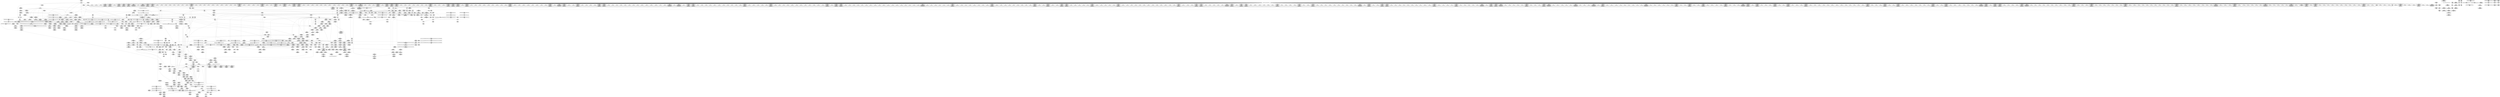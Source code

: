 digraph {
	CE0x4f141e0 [shape=record,shape=Mrecord,label="{CE0x4f141e0|i64*_getelementptr_inbounds_(_11_x_i64_,_11_x_i64_*___llvm_gcov_ctr152,_i64_0,_i64_10)|*Constant*}"]
	CE0x4f33370 [shape=record,shape=Mrecord,label="{CE0x4f33370|inode_has_perm:_perms|Function::inode_has_perm&Arg::perms::|*SummSink*}"]
	CE0x4f93980 [shape=record,shape=Mrecord,label="{CE0x4f93980|12:_i32,_56:_i8*,_:_CRE_568,569_}"]
	CE0x4f941d0 [shape=record,shape=Mrecord,label="{CE0x4f941d0|12:_i32,_56:_i8*,_:_CRE_575,576_}"]
	CE0x4f8c0c0 [shape=record,shape=Mrecord,label="{CE0x4f8c0c0|12:_i32,_56:_i8*,_:_CRE_296,297_}"]
	CE0x4f9d160 [shape=record,shape=Mrecord,label="{CE0x4f9d160|12:_i32,_56:_i8*,_:_CRE_884,885_}"]
	CE0x4f23260 [shape=record,shape=Mrecord,label="{CE0x4f23260|i32_0|*Constant*|*SummSource*}"]
	CE0x4f28ca0 [shape=record,shape=Mrecord,label="{CE0x4f28ca0|i64_2|*Constant*|*SummSource*}"]
	CE0x4f0ed00 [shape=record,shape=Mrecord,label="{CE0x4f0ed00|104:_%struct.inode*,_:_CRE_94,95_}"]
	CE0x4f5dda0 [shape=record,shape=Mrecord,label="{CE0x4f5dda0|104:_%struct.inode*,_:_CRE_240,248_|*MultipleSource*|Function::dentry_has_perm&Arg::dentry::|Function::selinux_quota_on&Arg::dentry::|security/selinux/hooks.c,1627}"]
	CE0x4f08fb0 [shape=record,shape=Mrecord,label="{CE0x4f08fb0|selinux_quota_on:_tmp5|security/selinux/hooks.c,2044}"]
	CE0x4f021d0 [shape=record,shape=Mrecord,label="{CE0x4f021d0|selinux_quota_on:_do.end|*SummSink*}"]
	CE0x4f26e40 [shape=record,shape=Mrecord,label="{CE0x4f26e40|_ret_i32_%call,_!dbg_!27723|security/selinux/hooks.c,1632|*SummSink*}"]
	CE0x4f1cea0 [shape=record,shape=Mrecord,label="{CE0x4f1cea0|__validate_creds:_tmp2|include/linux/cred.h,173|*SummSource*}"]
	CE0x4f28eb0 [shape=record,shape=Mrecord,label="{CE0x4f28eb0|selinux_quota_on:_entry}"]
	CE0x4f7a140 [shape=record,shape=Mrecord,label="{CE0x4f7a140|dentry_has_perm:_u|security/selinux/hooks.c,1631}"]
	CE0x4fcaf50 [shape=record,shape=Mrecord,label="{CE0x4fcaf50|i32_3|*Constant*|*SummSource*}"]
	CE0x4f893a0 [shape=record,shape=Mrecord,label="{CE0x4f893a0|12:_i32,_56:_i8*,_:_CRE_258,259_}"]
	CE0x4f89140 [shape=record,shape=Mrecord,label="{CE0x4f89140|12:_i32,_56:_i8*,_:_CRE_256,257_}"]
	CE0x4fa7a10 [shape=record,shape=Mrecord,label="{CE0x4fa7a10|inode_has_perm:_i_security|security/selinux/hooks.c,1615|*SummSink*}"]
	CE0x4f9e920 [shape=record,shape=Mrecord,label="{CE0x4f9e920|12:_i32,_56:_i8*,_:_CRE_904,905_}"]
	CE0x4f69a20 [shape=record,shape=Mrecord,label="{CE0x4f69a20|_ret_void,_!dbg_!27722|include/linux/cred.h,175}"]
	CE0x4f940a0 [shape=record,shape=Mrecord,label="{CE0x4f940a0|12:_i32,_56:_i8*,_:_CRE_574,575_}"]
	CE0x4f84750 [shape=record,shape=Mrecord,label="{CE0x4f84750|12:_i32,_56:_i8*,_:_CRE_178,179_}"]
	CE0x4f09ab0 [shape=record,shape=Mrecord,label="{CE0x4f09ab0|selinux_quota_on:_if.then|*SummSource*}"]
	CE0x4faeb60 [shape=record,shape=Mrecord,label="{CE0x4faeb60|__validate_creds:_if.end}"]
	CE0x4f0f450 [shape=record,shape=Mrecord,label="{CE0x4f0f450|__validate_creds:_lnot|include/linux/cred.h,173|*SummSink*}"]
	CE0x4fa9180 [shape=record,shape=Mrecord,label="{CE0x4fa9180|inode_has_perm:_tmp13|security/selinux/hooks.c,1614|*SummSource*}"]
	CE0x4f23520 [shape=record,shape=Mrecord,label="{CE0x4f23520|i32_78|*Constant*|*SummSource*}"]
	CE0x4f7dfa0 [shape=record,shape=Mrecord,label="{CE0x4f7dfa0|cred_sid:_tmp6|security/selinux/hooks.c,197|*SummSink*}"]
	CE0x4f6c940 [shape=record,shape=Mrecord,label="{CE0x4f6c940|104:_%struct.inode*,_:_CRE_248,256_|*MultipleSource*|Function::dentry_has_perm&Arg::dentry::|Function::selinux_quota_on&Arg::dentry::|security/selinux/hooks.c,1627}"]
	CE0x4f68ab0 [shape=record,shape=Mrecord,label="{CE0x4f68ab0|__validate_creds:_line|Function::__validate_creds&Arg::line::}"]
	CE0x4f07810 [shape=record,shape=Mrecord,label="{CE0x4f07810|selinux_quota_on:_entry|*SummSink*}"]
	CE0x4f0fa50 [shape=record,shape=Mrecord,label="{CE0x4f0fa50|dentry_has_perm:_ad|security/selinux/hooks.c, 1628|*SummSource*}"]
	CE0x4f2eb70 [shape=record,shape=Mrecord,label="{CE0x4f2eb70|selinux_quota_on:_do.end|*SummSource*}"]
	CE0x4f0c290 [shape=record,shape=Mrecord,label="{CE0x4f0c290|selinux_quota_on:_tobool|security/selinux/hooks.c,2044|*SummSource*}"]
	CE0x4f1b930 [shape=record,shape=Mrecord,label="{CE0x4f1b930|inode_has_perm:_return}"]
	CE0x4f27330 [shape=record,shape=Mrecord,label="{CE0x4f27330|selinux_quota_on:_land.lhs.true2|*SummSource*}"]
	CE0x4f6e5f0 [shape=record,shape=Mrecord,label="{CE0x4f6e5f0|104:_%struct.inode*,_:_CRE_314,315_}"]
	CE0x4f879d0 [shape=record,shape=Mrecord,label="{CE0x4f879d0|12:_i32,_56:_i8*,_:_CRE_232,236_|*MultipleSource*|Function::inode_has_perm&Arg::inode::|*LoadInst*|security/selinux/hooks.c,1627|security/selinux/hooks.c,1611}"]
	CE0x4fa0340 [shape=record,shape=Mrecord,label="{CE0x4fa0340|12:_i32,_56:_i8*,_:_CRE_926,927_}"]
	CE0x4f8eb50 [shape=record,shape=Mrecord,label="{CE0x4f8eb50|12:_i32,_56:_i8*,_:_CRE_416,424_|*MultipleSource*|Function::inode_has_perm&Arg::inode::|*LoadInst*|security/selinux/hooks.c,1627|security/selinux/hooks.c,1611}"]
	CE0x4f33580 [shape=record,shape=Mrecord,label="{CE0x4f33580|inode_has_perm:_adp|Function::inode_has_perm&Arg::adp::}"]
	CE0x4fb6120 [shape=record,shape=Mrecord,label="{CE0x4fb6120|i32_512|*Constant*}"]
	CE0x4f3d8e0 [shape=record,shape=Mrecord,label="{CE0x4f3d8e0|get_current:_entry|*SummSource*}"]
	CE0x4f8cdd0 [shape=record,shape=Mrecord,label="{CE0x4f8cdd0|12:_i32,_56:_i8*,_:_CRE_307,308_}"]
	CE0x4f92ca0 [shape=record,shape=Mrecord,label="{CE0x4f92ca0|12:_i32,_56:_i8*,_:_CRE_557,558_}"]
	CE0x4f1d020 [shape=record,shape=Mrecord,label="{CE0x4f1d020|__validate_creds:_tobool|include/linux/cred.h,173|*SummSource*}"]
	CE0x4fb03a0 [shape=record,shape=Mrecord,label="{CE0x4fb03a0|inode_has_perm:_tobool|security/selinux/hooks.c,1611}"]
	CE0x4f1c210 [shape=record,shape=Mrecord,label="{CE0x4f1c210|inode_has_perm:_tmp4|security/selinux/hooks.c,1609|*SummSource*}"]
	CE0x4f973b0 [shape=record,shape=Mrecord,label="{CE0x4f973b0|12:_i32,_56:_i8*,_:_CRE_617,618_}"]
	CE0x4fd1a50 [shape=record,shape=Mrecord,label="{CE0x4fd1a50|cred_sid:_bb|*SummSource*}"]
	CE0x4f72160 [shape=record,shape=Mrecord,label="{CE0x4f72160|_call_void_mcount()_#3}"]
	CE0x4f34560 [shape=record,shape=Mrecord,label="{CE0x4f34560|dentry_has_perm:_tmp2}"]
	CE0x4f60910 [shape=record,shape=Mrecord,label="{CE0x4f60910|i32_(i32,_i32,_i16,_i32,_%struct.common_audit_data*)*_bitcast_(i32_(i32,_i32,_i16,_i32,_%struct.common_audit_data.495*)*_avc_has_perm_to_i32_(i32,_i32,_i16,_i32,_%struct.common_audit_data*)*)|*Constant*|*SummSource*}"]
	CE0x4f21570 [shape=record,shape=Mrecord,label="{CE0x4f21570|selinux_quota_on:_tmp20|security/selinux/hooks.c,2044}"]
	CE0x4f37e80 [shape=record,shape=Mrecord,label="{CE0x4f37e80|cred_sid:_tmp3|*SummSource*}"]
	CE0x4f365f0 [shape=record,shape=Mrecord,label="{CE0x4f365f0|104:_%struct.inode*,_:_CRE_187,188_}"]
	CE0x4f17ca0 [shape=record,shape=Mrecord,label="{CE0x4f17ca0|%struct.task_struct*_(%struct.task_struct**)*_asm_movq_%gs:$_1:P_,$0_,_r,im,_dirflag_,_fpsr_,_flags_|*SummSink*}"]
	CE0x4f5b810 [shape=record,shape=Mrecord,label="{CE0x4f5b810|__validate_creds:_lnot.ext|include/linux/cred.h,173|*SummSource*}"]
	CE0x4f69600 [shape=record,shape=Mrecord,label="{CE0x4f69600|__validate_creds:_lnot.ext|include/linux/cred.h,173}"]
	CE0x4f32490 [shape=record,shape=Mrecord,label="{CE0x4f32490|inode_has_perm:_entry|*SummSink*}"]
	CE0x4f8bd30 [shape=record,shape=Mrecord,label="{CE0x4f8bd30|12:_i32,_56:_i8*,_:_CRE_293,294_}"]
	CE0x4f07c70 [shape=record,shape=Mrecord,label="{CE0x4f07c70|selinux_quota_on:_if.end|*SummSink*}"]
	CE0x4f36050 [shape=record,shape=Mrecord,label="{CE0x4f36050|104:_%struct.inode*,_:_CRE_181,182_}"]
	CE0x4f953a0 [shape=record,shape=Mrecord,label="{CE0x4f953a0|12:_i32,_56:_i8*,_:_CRE_590,591_}"]
	CE0x4f97ad0 [shape=record,shape=Mrecord,label="{CE0x4f97ad0|12:_i32,_56:_i8*,_:_CRE_623,624_}"]
	CE0x4f584a0 [shape=record,shape=Mrecord,label="{CE0x4f584a0|104:_%struct.inode*,_:_CRE_164,165_}"]
	CE0x4f36500 [shape=record,shape=Mrecord,label="{CE0x4f36500|104:_%struct.inode*,_:_CRE_186,187_}"]
	CE0x4fa2970 [shape=record,shape=Mrecord,label="{CE0x4fa2970|inode_has_perm:_tmp6|*LoadInst*|security/selinux/hooks.c,1611}"]
	CE0x4f2b520 [shape=record,shape=Mrecord,label="{CE0x4f2b520|selinux_quota_on:_tmp21|security/selinux/hooks.c,2044|*SummSource*}"]
	CE0x4f3c700 [shape=record,shape=Mrecord,label="{CE0x4f3c700|12:_i32,_56:_i8*,_:_CRE_40,48_|*MultipleSource*|Function::inode_has_perm&Arg::inode::|*LoadInst*|security/selinux/hooks.c,1627|security/selinux/hooks.c,1611}"]
	CE0x4f84160 [shape=record,shape=Mrecord,label="{CE0x4f84160|12:_i32,_56:_i8*,_:_CRE_173,174_}"]
	CE0x4f03810 [shape=record,shape=Mrecord,label="{CE0x4f03810|selinux_quota_on:_tmp6|security/selinux/hooks.c,2044|*SummSink*}"]
	CE0x4f2c030 [shape=record,shape=Mrecord,label="{CE0x4f2c030|selinux_quota_on:_tmp2|*SummSink*}"]
	CE0x4f70570 [shape=record,shape=Mrecord,label="{CE0x4f70570|12:_i32,_56:_i8*,_:_CRE_147,148_}"]
	CE0x4f70ea0 [shape=record,shape=Mrecord,label="{CE0x4f70ea0|i32_5|*Constant*}"]
	CE0x4f22240 [shape=record,shape=Mrecord,label="{CE0x4f22240|selinux_quota_on:_tmp15|security/selinux/hooks.c,2044}"]
	CE0x4f966a0 [shape=record,shape=Mrecord,label="{CE0x4f966a0|12:_i32,_56:_i8*,_:_CRE_606,607_}"]
	CE0x4f14fd0 [shape=record,shape=Mrecord,label="{CE0x4f14fd0|i64*_getelementptr_inbounds_(_11_x_i64_,_11_x_i64_*___llvm_gcov_ctr152,_i64_0,_i64_0)|*Constant*|*SummSource*}"]
	CE0x4f32780 [shape=record,shape=Mrecord,label="{CE0x4f32780|inode_has_perm:_cred|Function::inode_has_perm&Arg::cred::|*SummSource*}"]
	CE0x4f10ad0 [shape=record,shape=Mrecord,label="{CE0x4f10ad0|i64*_getelementptr_inbounds_(_11_x_i64_,_11_x_i64_*___llvm_gcov_ctr152,_i64_0,_i64_8)|*Constant*}"]
	CE0x4f5e980 [shape=record,shape=Mrecord,label="{CE0x4f5e980|avc_has_perm:_tsid|Function::avc_has_perm&Arg::tsid::}"]
	CE0x4f7b1d0 [shape=record,shape=Mrecord,label="{CE0x4f7b1d0|104:_%struct.inode*,_:_CRE_144,145_}"]
	CE0x4f974e0 [shape=record,shape=Mrecord,label="{CE0x4f974e0|12:_i32,_56:_i8*,_:_CRE_618,619_}"]
	CE0x4f37990 [shape=record,shape=Mrecord,label="{CE0x4f37990|inode_has_perm:_tmp1|*SummSource*}"]
	CE0x4f6da70 [shape=record,shape=Mrecord,label="{CE0x4f6da70|104:_%struct.inode*,_:_CRE_305,306_}"]
	CE0x4f91e00 [shape=record,shape=Mrecord,label="{CE0x4f91e00|12:_i32,_56:_i8*,_:_CRE_536,540_|*MultipleSource*|Function::inode_has_perm&Arg::inode::|*LoadInst*|security/selinux/hooks.c,1627|security/selinux/hooks.c,1611}"]
	CE0x4f8aa30 [shape=record,shape=Mrecord,label="{CE0x4f8aa30|12:_i32,_56:_i8*,_:_CRE_277,278_}"]
	CE0x4f5d7b0 [shape=record,shape=Mrecord,label="{CE0x4f5d7b0|104:_%struct.inode*,_:_CRE_221,222_}"]
	CE0x4f5ec20 [shape=record,shape=Mrecord,label="{CE0x4f5ec20|avc_has_perm:_tsid|Function::avc_has_perm&Arg::tsid::|*SummSink*}"]
	CE0x4fa77c0 [shape=record,shape=Mrecord,label="{CE0x4fa77c0|i32_10|*Constant*}"]
	CE0x62029d0 [shape=record,shape=Mrecord,label="{CE0x62029d0|selinux_quota_on:_tmp7|security/selinux/hooks.c,2044|*SummSource*}"]
	CE0x4f17af0 [shape=record,shape=Mrecord,label="{CE0x4f17af0|GLOBAL:_selinux_quota_on.__warned|Global_var:selinux_quota_on.__warned}"]
	CE0x4f5ff00 [shape=record,shape=Mrecord,label="{CE0x4f5ff00|inode_has_perm:_tmp18|security/selinux/hooks.c,1617|*SummSink*}"]
	CE0x4f35d80 [shape=record,shape=Mrecord,label="{CE0x4f35d80|104:_%struct.inode*,_:_CRE_178,179_}"]
	CE0x4f79320 [shape=record,shape=Mrecord,label="{CE0x4f79320|__validate_creds:_tmp5|include/linux/cred.h,173}"]
	CE0x4f824e0 [shape=record,shape=Mrecord,label="{CE0x4f824e0|GLOBAL:_cred_sid|*Constant*}"]
	CE0x4f21270 [shape=record,shape=Mrecord,label="{CE0x4f21270|i64*_getelementptr_inbounds_(_11_x_i64_,_11_x_i64_*___llvm_gcov_ctr152,_i64_0,_i64_10)|*Constant*|*SummSource*}"]
	CE0x4f32ca0 [shape=record,shape=Mrecord,label="{CE0x4f32ca0|inode_has_perm:_inode|Function::inode_has_perm&Arg::inode::|*SummSource*}"]
	CE0x4f3ae00 [shape=record,shape=Mrecord,label="{CE0x4f3ae00|i32_22|*Constant*}"]
	CE0x4f90ff0 [shape=record,shape=Mrecord,label="{CE0x4f90ff0|12:_i32,_56:_i8*,_:_CRE_496,500_|*MultipleSource*|Function::inode_has_perm&Arg::inode::|*LoadInst*|security/selinux/hooks.c,1627|security/selinux/hooks.c,1611}"]
	CE0x4f907a0 [shape=record,shape=Mrecord,label="{CE0x4f907a0|12:_i32,_56:_i8*,_:_CRE_482,483_}"]
	CE0x4f701e0 [shape=record,shape=Mrecord,label="{CE0x4f701e0|12:_i32,_56:_i8*,_:_CRE_144,145_}"]
	CE0x4f68950 [shape=record,shape=Mrecord,label="{CE0x4f68950|__validate_creds:_line|Function::__validate_creds&Arg::line::|*SummSink*}"]
	CE0x4f6d410 [shape=record,shape=Mrecord,label="{CE0x4f6d410|104:_%struct.inode*,_:_CRE_288,296_|*MultipleSource*|Function::dentry_has_perm&Arg::dentry::|Function::selinux_quota_on&Arg::dentry::|security/selinux/hooks.c,1627}"]
	CE0x4f96570 [shape=record,shape=Mrecord,label="{CE0x4f96570|12:_i32,_56:_i8*,_:_CRE_605,606_}"]
	CE0x4f5c710 [shape=record,shape=Mrecord,label="{CE0x4f5c710|104:_%struct.inode*,_:_CRE_207,208_}"]
	CE0x4f254c0 [shape=record,shape=Mrecord,label="{CE0x4f254c0|selinux_quota_on:_tmp16|security/selinux/hooks.c,2044}"]
	CE0x4f31690 [shape=record,shape=Mrecord,label="{CE0x4f31690|dentry_has_perm:_call|security/selinux/hooks.c,1632}"]
	CE0x4f29620 [shape=record,shape=Mrecord,label="{CE0x4f29620|GLOBAL:_current_task|Global_var:current_task|*SummSink*}"]
	CE0x4f0bb70 [shape=record,shape=Mrecord,label="{CE0x4f0bb70|GLOBAL:___llvm_gcov_ctr152|Global_var:__llvm_gcov_ctr152}"]
	CE0x4f17320 [shape=record,shape=Mrecord,label="{CE0x4f17320|GLOBAL:_dentry_has_perm|*Constant*|*SummSink*}"]
	CE0x4f8a570 [shape=record,shape=Mrecord,label="{CE0x4f8a570|12:_i32,_56:_i8*,_:_CRE_273,274_}"]
	CE0x4f98fe0 [shape=record,shape=Mrecord,label="{CE0x4f98fe0|12:_i32,_56:_i8*,_:_CRE_696,704_|*MultipleSource*|Function::inode_has_perm&Arg::inode::|*LoadInst*|security/selinux/hooks.c,1627|security/selinux/hooks.c,1611}"]
	CE0x4f32890 [shape=record,shape=Mrecord,label="{CE0x4f32890|inode_has_perm:_cred|Function::inode_has_perm&Arg::cred::|*SummSink*}"]
	CE0x4f8da50 [shape=record,shape=Mrecord,label="{CE0x4f8da50|12:_i32,_56:_i8*,_:_CRE_344,352_|*MultipleSource*|Function::inode_has_perm&Arg::inode::|*LoadInst*|security/selinux/hooks.c,1627|security/selinux/hooks.c,1611}"]
	CE0x4faff60 [shape=record,shape=Mrecord,label="{CE0x4faff60|inode_has_perm:_and|security/selinux/hooks.c,1611|*SummSource*}"]
	CE0x4f09110 [shape=record,shape=Mrecord,label="{CE0x4f09110|selinux_quota_on:_tmp4|security/selinux/hooks.c,2044}"]
	CE0x4fb0760 [shape=record,shape=Mrecord,label="{CE0x4fb0760|inode_has_perm:_lnot|security/selinux/hooks.c,1611}"]
	CE0x4f79000 [shape=record,shape=Mrecord,label="{CE0x4f79000|__validate_creds:_tmp4|include/linux/cred.h,173|*SummSource*}"]
	CE0x4f074a0 [shape=record,shape=Mrecord,label="{CE0x4f074a0|i64*_getelementptr_inbounds_(_11_x_i64_,_11_x_i64_*___llvm_gcov_ctr152,_i64_0,_i64_1)|*Constant*|*SummSink*}"]
	CE0x4fa8750 [shape=record,shape=Mrecord,label="{CE0x4fa8750|inode_has_perm:_sid3|security/selinux/hooks.c,1617|*SummSource*}"]
	CE0x4f31040 [shape=record,shape=Mrecord,label="{CE0x4f31040|12:_i32,_56:_i8*,_:_CRE_138,139_}"]
	CE0x4f3d560 [shape=record,shape=Mrecord,label="{CE0x4f3d560|GLOBAL:_get_current|*Constant*|*SummSource*}"]
	CE0x4f76ce0 [shape=record,shape=Mrecord,label="{CE0x4f76ce0|12:_i32,_56:_i8*,_:_CRE_80,88_|*MultipleSource*|Function::inode_has_perm&Arg::inode::|*LoadInst*|security/selinux/hooks.c,1627|security/selinux/hooks.c,1611}"]
	CE0x4f3a250 [shape=record,shape=Mrecord,label="{CE0x4f3a250|inode_has_perm:_do.body|*SummSource*}"]
	CE0x4f09dc0 [shape=record,shape=Mrecord,label="{CE0x4f09dc0|selinux_quota_on:_do.body|*SummSink*}"]
	CE0x4f75b50 [shape=record,shape=Mrecord,label="{CE0x4f75b50|12:_i32,_56:_i8*,_:_CRE_2,4_|*MultipleSource*|Function::inode_has_perm&Arg::inode::|*LoadInst*|security/selinux/hooks.c,1627|security/selinux/hooks.c,1611}"]
	CE0x4f76f00 [shape=record,shape=Mrecord,label="{CE0x4f76f00|12:_i32,_56:_i8*,_:_CRE_88,96_|*MultipleSource*|Function::inode_has_perm&Arg::inode::|*LoadInst*|security/selinux/hooks.c,1627|security/selinux/hooks.c,1611}"]
	CE0x4f1da10 [shape=record,shape=Mrecord,label="{CE0x4f1da10|_call_void_mcount()_#3}"]
	CE0x4f39c40 [shape=record,shape=Mrecord,label="{CE0x4f39c40|__validate_creds:_cred|Function::__validate_creds&Arg::cred::}"]
	CE0x4f37f90 [shape=record,shape=Mrecord,label="{CE0x4f37f90|cred_sid:_tmp3|*SummSink*}"]
	CE0x4f444f0 [shape=record,shape=Mrecord,label="{CE0x4f444f0|selinux_quota_on:_tmp10|security/selinux/hooks.c,2044}"]
	CE0x4f71320 [shape=record,shape=Mrecord,label="{CE0x4f71320|104:_%struct.inode*,_:_CRE_0,4_|*MultipleSource*|Function::dentry_has_perm&Arg::dentry::|Function::selinux_quota_on&Arg::dentry::|security/selinux/hooks.c,1627}"]
	CE0x4f97280 [shape=record,shape=Mrecord,label="{CE0x4f97280|12:_i32,_56:_i8*,_:_CRE_616,617_}"]
	CE0x4fac290 [shape=record,shape=Mrecord,label="{CE0x4fac290|i64*_getelementptr_inbounds_(_8_x_i64_,_8_x_i64_*___llvm_gcov_ctr154,_i64_0,_i64_7)|*Constant*|*SummSink*}"]
	CE0x4f0c660 [shape=record,shape=Mrecord,label="{CE0x4f0c660|selinux_quota_on:_tmp12|security/selinux/hooks.c,2044|*SummSource*}"]
	CE0x4fb31f0 [shape=record,shape=Mrecord,label="{CE0x4fb31f0|inode_has_perm:_tmp7|security/selinux/hooks.c,1611|*SummSink*}"]
	CE0x4f0e360 [shape=record,shape=Mrecord,label="{CE0x4f0e360|104:_%struct.inode*,_:_CRE_72,80_|*MultipleSource*|Function::dentry_has_perm&Arg::dentry::|Function::selinux_quota_on&Arg::dentry::|security/selinux/hooks.c,1627}"]
	CE0x4f0d330 [shape=record,shape=Mrecord,label="{CE0x4f0d330|i64_0|*Constant*|*SummSink*}"]
	CE0x4fb6210 [shape=record,shape=Mrecord,label="{CE0x4fb6210|i32_512|*Constant*|*SummSource*}"]
	CE0x4fa8510 [shape=record,shape=Mrecord,label="{CE0x4fa8510|inode_has_perm:_tmp15|*LoadInst*|security/selinux/hooks.c,1615|*SummSink*}"]
	CE0x4f8e080 [shape=record,shape=Mrecord,label="{CE0x4f8e080|12:_i32,_56:_i8*,_:_CRE_376,384_|*MultipleSource*|Function::inode_has_perm&Arg::inode::|*LoadInst*|security/selinux/hooks.c,1627|security/selinux/hooks.c,1611}"]
	CE0x4fa1180 [shape=record,shape=Mrecord,label="{CE0x4fa1180|12:_i32,_56:_i8*,_:_CRE_952,960_|*MultipleSource*|Function::inode_has_perm&Arg::inode::|*LoadInst*|security/selinux/hooks.c,1627|security/selinux/hooks.c,1611}"]
	CE0x4f5caa0 [shape=record,shape=Mrecord,label="{CE0x4f5caa0|104:_%struct.inode*,_:_CRE_210,211_}"]
	CE0x4f0fba0 [shape=record,shape=Mrecord,label="{CE0x4f0fba0|selinux_quota_on:_tmp6|security/selinux/hooks.c,2044}"]
	CE0x4f90060 [shape=record,shape=Mrecord,label="{CE0x4f90060|12:_i32,_56:_i8*,_:_CRE_475,476_}"]
	CE0x4f93ab0 [shape=record,shape=Mrecord,label="{CE0x4f93ab0|12:_i32,_56:_i8*,_:_CRE_569,570_}"]
	CE0x4f2fb90 [shape=record,shape=Mrecord,label="{CE0x4f2fb90|cred_sid:_tmp5|security/selinux/hooks.c,196|*SummSink*}"]
	CE0x4f155d0 [shape=record,shape=Mrecord,label="{CE0x4f155d0|_ret_i32_%call5,_!dbg_!27740|security/selinux/hooks.c,2046|*SummSource*}"]
	CE0x4f2c3a0 [shape=record,shape=Mrecord,label="{CE0x4f2c3a0|i32_32768|*Constant*|*SummSource*}"]
	CE0x4fd0fa0 [shape=record,shape=Mrecord,label="{CE0x4fd0fa0|__validate_creds:_tmp8|include/linux/cred.h,175}"]
	CE0x4f95860 [shape=record,shape=Mrecord,label="{CE0x4f95860|12:_i32,_56:_i8*,_:_CRE_594,595_}"]
	CE0x4f93260 [shape=record,shape=Mrecord,label="{CE0x4f93260|12:_i32,_56:_i8*,_:_CRE_562,563_}"]
	CE0x4f861a0 [shape=record,shape=Mrecord,label="{CE0x4f861a0|12:_i32,_56:_i8*,_:_CRE_193,194_}"]
	CE0x4f82b00 [shape=record,shape=Mrecord,label="{CE0x4f82b00|12:_i32,_56:_i8*,_:_CRE_154,155_}"]
	CE0x5b2f830 [shape=record,shape=Mrecord,label="{CE0x5b2f830|i8_1|*Constant*|*SummSink*}"]
	CE0x4f192d0 [shape=record,shape=Mrecord,label="{CE0x4f192d0|i32_2044|*Constant*}"]
	CE0x4f36c80 [shape=record,shape=Mrecord,label="{CE0x4f36c80|104:_%struct.inode*,_:_CRE_194,195_}"]
	CE0x4f81940 [shape=record,shape=Mrecord,label="{CE0x4f81940|inode_has_perm:_tmp14|security/selinux/hooks.c,1614}"]
	CE0x4faba70 [shape=record,shape=Mrecord,label="{CE0x4faba70|avc_has_perm:_auditdata|Function::avc_has_perm&Arg::auditdata::}"]
	CE0x4f7d0a0 [shape=record,shape=Mrecord,label="{CE0x4f7d0a0|0:_i32,_4:_i32,_8:_i32,_12:_i32,_:_CMRE_12,16_|*MultipleSource*|security/selinux/hooks.c,196|security/selinux/hooks.c,197|*LoadInst*|security/selinux/hooks.c,196}"]
	CE0x4f919c0 [shape=record,shape=Mrecord,label="{CE0x4f919c0|12:_i32,_56:_i8*,_:_CRE_520,528_|*MultipleSource*|Function::inode_has_perm&Arg::inode::|*LoadInst*|security/selinux/hooks.c,1627|security/selinux/hooks.c,1611}"]
	CE0x4f1d4b0 [shape=record,shape=Mrecord,label="{CE0x4f1d4b0|inode_has_perm:_tmp2|*SummSink*}"]
	CE0x4f01440 [shape=record,shape=Mrecord,label="{CE0x4f01440|selinux_quota_on:_tmp|*SummSource*}"]
	CE0x4f63b70 [shape=record,shape=Mrecord,label="{CE0x4f63b70|_call_void___invalid_creds(%struct.cred*_%cred,_i8*_%file,_i32_%line)_#10,_!dbg_!27721|include/linux/cred.h,174|*SummSource*}"]
	CE0x4f5b8d0 [shape=record,shape=Mrecord,label="{CE0x4f5b8d0|i64*_getelementptr_inbounds_(_2_x_i64_,_2_x_i64_*___llvm_gcov_ctr153,_i64_0,_i64_0)|*Constant*}"]
	CE0x4f24410 [shape=record,shape=Mrecord,label="{CE0x4f24410|selinux_quota_on:_call3|security/selinux/hooks.c,2044|*SummSink*}"]
	CE0x4f96900 [shape=record,shape=Mrecord,label="{CE0x4f96900|12:_i32,_56:_i8*,_:_CRE_608,609_}"]
	CE0x4f837e0 [shape=record,shape=Mrecord,label="{CE0x4f837e0|12:_i32,_56:_i8*,_:_CRE_165,166_}"]
	CE0x4f56e60 [shape=record,shape=Mrecord,label="{CE0x4f56e60|GLOBAL:___llvm_gcov_ctr155|Global_var:__llvm_gcov_ctr155}"]
	CE0x4f6fda0 [shape=record,shape=Mrecord,label="{CE0x4f6fda0|12:_i32,_56:_i8*,_:_CRE_139,140_}"]
	CE0x4f8a440 [shape=record,shape=Mrecord,label="{CE0x4f8a440|12:_i32,_56:_i8*,_:_CRE_272,273_}"]
	CE0x4f6a070 [shape=record,shape=Mrecord,label="{CE0x4f6a070|inode_has_perm:_do.end|*SummSource*}"]
	CE0x4f5da10 [shape=record,shape=Mrecord,label="{CE0x4f5da10|104:_%struct.inode*,_:_CRE_223,224_}"]
	CE0x4f8d160 [shape=record,shape=Mrecord,label="{CE0x4f8d160|12:_i32,_56:_i8*,_:_CRE_310,311_}"]
	CE0x4f858a0 [shape=record,shape=Mrecord,label="{CE0x4f858a0|cred_sid:_tmp}"]
	CE0x4f26b60 [shape=record,shape=Mrecord,label="{CE0x4f26b60|_ret_i32_%call,_!dbg_!27723|security/selinux/hooks.c,1632}"]
	CE0x4fb1440 [shape=record,shape=Mrecord,label="{CE0x4fb1440|inode_has_perm:_lnot.ext|security/selinux/hooks.c,1611}"]
	CE0x4f00b00 [shape=record,shape=Mrecord,label="{CE0x4f00b00|dentry_has_perm:_bb}"]
	CE0x4f18bc0 [shape=record,shape=Mrecord,label="{CE0x4f18bc0|selinux_quota_on:_call5|security/selinux/hooks.c,2046}"]
	CE0x4f35420 [shape=record,shape=Mrecord,label="{CE0x4f35420|104:_%struct.inode*,_:_CRE_168,169_}"]
	CE0x4f7d680 [shape=record,shape=Mrecord,label="{CE0x4f7d680|cred_sid:_tmp6|security/selinux/hooks.c,197}"]
	CE0x4f39b80 [shape=record,shape=Mrecord,label="{CE0x4f39b80|i8*_getelementptr_inbounds_(_25_x_i8_,_25_x_i8_*_.str3,_i32_0,_i32_0)|*Constant*}"]
	CE0x4f72750 [shape=record,shape=Mrecord,label="{CE0x4f72750|dentry_has_perm:_type|security/selinux/hooks.c,1630|*SummSink*}"]
	CE0x4f81e90 [shape=record,shape=Mrecord,label="{CE0x4f81e90|inode_has_perm:_call|security/selinux/hooks.c,1614}"]
	CE0x4fb0510 [shape=record,shape=Mrecord,label="{CE0x4fb0510|inode_has_perm:_tobool|security/selinux/hooks.c,1611|*SummSource*}"]
	CE0x4f2b070 [shape=record,shape=Mrecord,label="{CE0x4f2b070|dentry_has_perm:_cred|Function::dentry_has_perm&Arg::cred::|*SummSink*}"]
	CE0x4f6e980 [shape=record,shape=Mrecord,label="{CE0x4f6e980|104:_%struct.inode*,_:_CRE_317,318_}"]
	CE0x4f158f0 [shape=record,shape=Mrecord,label="{CE0x4f158f0|get_current:_bb}"]
	CE0x4f60070 [shape=record,shape=Mrecord,label="{CE0x4f60070|avc_has_perm:_entry|*SummSource*}"]
	CE0x4f967d0 [shape=record,shape=Mrecord,label="{CE0x4f967d0|12:_i32,_56:_i8*,_:_CRE_607,608_}"]
	CE0x4f9f3d0 [shape=record,shape=Mrecord,label="{CE0x4f9f3d0|12:_i32,_56:_i8*,_:_CRE_913,914_}"]
	CE0x4f81130 [shape=record,shape=Mrecord,label="{CE0x4f81130|i64*_getelementptr_inbounds_(_8_x_i64_,_8_x_i64_*___llvm_gcov_ctr154,_i64_0,_i64_6)|*Constant*}"]
	CE0x4f736a0 [shape=record,shape=Mrecord,label="{CE0x4f736a0|i64*_getelementptr_inbounds_(_8_x_i64_,_8_x_i64_*___llvm_gcov_ctr154,_i64_0,_i64_1)|*Constant*}"]
	CE0x4f15700 [shape=record,shape=Mrecord,label="{CE0x4f15700|_ret_i32_%call5,_!dbg_!27740|security/selinux/hooks.c,2046|*SummSink*}"]
	CE0x4fa2750 [shape=record,shape=Mrecord,label="{CE0x4fa2750|12:_i32,_56:_i8*,_:_CRE_1000,1008_|*MultipleSource*|Function::inode_has_perm&Arg::inode::|*LoadInst*|security/selinux/hooks.c,1627|security/selinux/hooks.c,1611}"]
	CE0x4f63590 [shape=record,shape=Mrecord,label="{CE0x4f63590|__validate_creds:_tmp7|include/linux/cred.h,174|*SummSink*}"]
	CE0x4f35e70 [shape=record,shape=Mrecord,label="{CE0x4f35e70|104:_%struct.inode*,_:_CRE_179,180_}"]
	CE0x4f35510 [shape=record,shape=Mrecord,label="{CE0x4f35510|104:_%struct.inode*,_:_CRE_169,170_}"]
	CE0x4f014f0 [shape=record,shape=Mrecord,label="{CE0x4f014f0|selinux_quota_on:_do.body|*SummSource*}"]
	CE0x4f6eab0 [shape=record,shape=Mrecord,label="{CE0x4f6eab0|104:_%struct.inode*,_:_CRE_318,319_}"]
	CE0x4f87240 [shape=record,shape=Mrecord,label="{CE0x4f87240|12:_i32,_56:_i8*,_:_CRE_207,208_}"]
	CE0x4f9b370 [shape=record,shape=Mrecord,label="{CE0x4f9b370|12:_i32,_56:_i8*,_:_CRE_848,856_|*MultipleSource*|Function::inode_has_perm&Arg::inode::|*LoadInst*|security/selinux/hooks.c,1627|security/selinux/hooks.c,1611}"]
	CE0x4f0eba0 [shape=record,shape=Mrecord,label="{CE0x4f0eba0|104:_%struct.inode*,_:_CRE_92,93_}"]
	CE0x4f90110 [shape=record,shape=Mrecord,label="{CE0x4f90110|12:_i32,_56:_i8*,_:_CRE_476,477_}"]
	CE0x4f5fb10 [shape=record,shape=Mrecord,label="{CE0x4f5fb10|inode_has_perm:_sclass|security/selinux/hooks.c,1617}"]
	CE0x4f6b050 [shape=record,shape=Mrecord,label="{CE0x4f6b050|12:_i32,_56:_i8*,_:_CRE_48,56_|*MultipleSource*|Function::inode_has_perm&Arg::inode::|*LoadInst*|security/selinux/hooks.c,1627|security/selinux/hooks.c,1611}"]
	CE0x4f00c30 [shape=record,shape=Mrecord,label="{CE0x4f00c30|dentry_has_perm:_bb|*SummSource*}"]
	CE0x4fa19c0 [shape=record,shape=Mrecord,label="{CE0x4fa19c0|12:_i32,_56:_i8*,_:_CRE_977,978_}"]
	CE0x4f98070 [shape=record,shape=Mrecord,label="{CE0x4f98070|12:_i32,_56:_i8*,_:_CRE_648,656_|*MultipleSource*|Function::inode_has_perm&Arg::inode::|*LoadInst*|security/selinux/hooks.c,1627|security/selinux/hooks.c,1611}"]
	CE0x4f5c0b0 [shape=record,shape=Mrecord,label="{CE0x4f5c0b0|104:_%struct.inode*,_:_CRE_201,202_}"]
	CE0x4fa2540 [shape=record,shape=Mrecord,label="{CE0x4fa2540|12:_i32,_56:_i8*,_:_CRE_992,1000_|*MultipleSource*|Function::inode_has_perm&Arg::inode::|*LoadInst*|security/selinux/hooks.c,1627|security/selinux/hooks.c,1611}"]
	CE0x4f6edf0 [shape=record,shape=Mrecord,label="{CE0x4f6edf0|%struct.task_struct*_(%struct.task_struct**)*_asm_movq_%gs:$_1:P_,$0_,_r,im,_dirflag_,_fpsr_,_flags_|*SummSource*}"]
	CE0x4f37380 [shape=record,shape=Mrecord,label="{CE0x4f37380|get_current:_tmp1|*SummSource*}"]
	CE0x4f0b330 [shape=record,shape=Mrecord,label="{CE0x4f0b330|i64*_getelementptr_inbounds_(_8_x_i64_,_8_x_i64_*___llvm_gcov_ctr154,_i64_0,_i64_0)|*Constant*}"]
	CE0x4f986d0 [shape=record,shape=Mrecord,label="{CE0x4f986d0|12:_i32,_56:_i8*,_:_CRE_672,680_|*MultipleSource*|Function::inode_has_perm&Arg::inode::|*LoadInst*|security/selinux/hooks.c,1627|security/selinux/hooks.c,1611}"]
	CE0x4fb2280 [shape=record,shape=Mrecord,label="{CE0x4fb2280|inode_has_perm:_expval|security/selinux/hooks.c,1611|*SummSink*}"]
	CE0x4f5d680 [shape=record,shape=Mrecord,label="{CE0x4f5d680|104:_%struct.inode*,_:_CRE_220,221_}"]
	CE0x4f641e0 [shape=record,shape=Mrecord,label="{CE0x4f641e0|_call_void___invalid_creds(%struct.cred*_%cred,_i8*_%file,_i32_%line)_#10,_!dbg_!27721|include/linux/cred.h,174|*SummSink*}"]
	CE0x4fb5390 [shape=record,shape=Mrecord,label="{CE0x4fb5390|i64*_getelementptr_inbounds_(_8_x_i64_,_8_x_i64_*___llvm_gcov_ctr154,_i64_0,_i64_5)|*Constant*|*SummSource*}"]
	CE0x4f1aa50 [shape=record,shape=Mrecord,label="{CE0x4f1aa50|selinux_quota_on:_tmp13|security/selinux/hooks.c,2044}"]
	CE0x4f1c880 [shape=record,shape=Mrecord,label="{CE0x4f1c880|i32_4|*Constant*}"]
	CE0x4f83ca0 [shape=record,shape=Mrecord,label="{CE0x4f83ca0|12:_i32,_56:_i8*,_:_CRE_169,170_}"]
	CE0x4f732b0 [shape=record,shape=Mrecord,label="{CE0x4f732b0|__validate_creds:_call|include/linux/cred.h,173|*SummSource*}"]
	CE0x4f6f8b0 [shape=record,shape=Mrecord,label="{CE0x4f6f8b0|i64*_getelementptr_inbounds_(_2_x_i64_,_2_x_i64_*___llvm_gcov_ctr153,_i64_0,_i64_1)|*Constant*}"]
	CE0x4f17720 [shape=record,shape=Mrecord,label="{CE0x4f17720|dentry_has_perm:_entry|*SummSink*}"]
	CE0x4f09320 [shape=record,shape=Mrecord,label="{CE0x4f09320|selinux_quota_on:_if.then|*SummSink*}"]
	CE0x4f37190 [shape=record,shape=Mrecord,label="{CE0x4f37190|selinux_quota_on:_tobool1|security/selinux/hooks.c,2044}"]
	CE0x4f366e0 [shape=record,shape=Mrecord,label="{CE0x4f366e0|104:_%struct.inode*,_:_CRE_188,189_}"]
	CE0x4f89e50 [shape=record,shape=Mrecord,label="{CE0x4f89e50|12:_i32,_56:_i8*,_:_CRE_267,268_}"]
	CE0x4f714f0 [shape=record,shape=Mrecord,label="{CE0x4f714f0|dentry_has_perm:_d_inode|security/selinux/hooks.c,1627|*SummSource*}"]
	CE0x4f93f70 [shape=record,shape=Mrecord,label="{CE0x4f93f70|12:_i32,_56:_i8*,_:_CRE_573,574_}"]
	CE0x4f27680 [shape=record,shape=Mrecord,label="{CE0x4f27680|selinux_quota_on:_dentry|Function::selinux_quota_on&Arg::dentry::|*SummSource*}"]
	CE0x4f8c910 [shape=record,shape=Mrecord,label="{CE0x4f8c910|12:_i32,_56:_i8*,_:_CRE_303,304_}"]
	CE0x4f2ff00 [shape=record,shape=Mrecord,label="{CE0x4f2ff00|cred_sid:_sid|security/selinux/hooks.c,197|*SummSink*}"]
	CE0x4f07970 [shape=record,shape=Mrecord,label="{CE0x4f07970|selinux_quota_on:_call|security/selinux/hooks.c,2044|*SummSink*}"]
	CE0x4f7b560 [shape=record,shape=Mrecord,label="{CE0x4f7b560|104:_%struct.inode*,_:_CRE_146,147_}"]
	CE0x4f6dc90 [shape=record,shape=Mrecord,label="{CE0x4f6dc90|104:_%struct.inode*,_:_CRE_306,307_}"]
	CE0x4f7d2f0 [shape=record,shape=Mrecord,label="{CE0x4f7d2f0|0:_i32,_4:_i32,_8:_i32,_12:_i32,_:_CMRE_16,20_|*MultipleSource*|security/selinux/hooks.c,196|security/selinux/hooks.c,197|*LoadInst*|security/selinux/hooks.c,196}"]
	CE0x4f96b60 [shape=record,shape=Mrecord,label="{CE0x4f96b60|12:_i32,_56:_i8*,_:_CRE_610,611_}"]
	CE0x4f13910 [shape=record,shape=Mrecord,label="{CE0x4f13910|_ret_%struct.task_struct*_%tmp4,_!dbg_!27714|./arch/x86/include/asm/current.h,14|*SummSink*}"]
	CE0x4fac0e0 [shape=record,shape=Mrecord,label="{CE0x4fac0e0|_ret_i32_%retval.0,_!dbg_!27728|security/selinux/avc.c,775|*SummSink*}"]
	CE0x4fb6300 [shape=record,shape=Mrecord,label="{CE0x4fb6300|i32_512|*Constant*|*SummSink*}"]
	CE0x4f2c1e0 [shape=record,shape=Mrecord,label="{CE0x4f2c1e0|dentry_has_perm:_dentry|Function::dentry_has_perm&Arg::dentry::|*SummSink*}"]
	CE0x4f95600 [shape=record,shape=Mrecord,label="{CE0x4f95600|12:_i32,_56:_i8*,_:_CRE_592,593_}"]
	CE0x4fd2120 [shape=record,shape=Mrecord,label="{CE0x4fd2120|i64*_getelementptr_inbounds_(_2_x_i64_,_2_x_i64_*___llvm_gcov_ctr131,_i64_0,_i64_0)|*Constant*|*SummSource*}"]
	CE0x4f94690 [shape=record,shape=Mrecord,label="{CE0x4f94690|12:_i32,_56:_i8*,_:_CRE_579,580_}"]
	CE0x6b197f0 [shape=record,shape=Mrecord,label="{CE0x6b197f0|GLOBAL:_selinux_quota_on.__warned|Global_var:selinux_quota_on.__warned|*SummSink*}"]
	CE0x4f99c70 [shape=record,shape=Mrecord,label="{CE0x4f99c70|12:_i32,_56:_i8*,_:_CRE_752,756_|*MultipleSource*|Function::inode_has_perm&Arg::inode::|*LoadInst*|security/selinux/hooks.c,1627|security/selinux/hooks.c,1611}"]
	CE0x4f74f50 [shape=record,shape=Mrecord,label="{CE0x4f74f50|i64_1|*Constant*}"]
	CE0x4f9d3c0 [shape=record,shape=Mrecord,label="{CE0x4f9d3c0|12:_i32,_56:_i8*,_:_CRE_886,887_}"]
	CE0x4f591b0 [shape=record,shape=Mrecord,label="{CE0x4f591b0|i64*_getelementptr_inbounds_(_5_x_i64_,_5_x_i64_*___llvm_gcov_ctr155,_i64_0,_i64_3)|*Constant*|*SummSink*}"]
	CE0x4f08f00 [shape=record,shape=Mrecord,label="{CE0x4f08f00|_call_void_mcount()_#3|*SummSource*}"]
	CE0x4f37ba0 [shape=record,shape=Mrecord,label="{CE0x4f37ba0|inode_has_perm:_tmp1|*SummSink*}"]
	CE0x4f5dc70 [shape=record,shape=Mrecord,label="{CE0x4f5dc70|104:_%struct.inode*,_:_CRE_232,240_|*MultipleSource*|Function::dentry_has_perm&Arg::dentry::|Function::selinux_quota_on&Arg::dentry::|security/selinux/hooks.c,1627}"]
	CE0x4f108d0 [shape=record,shape=Mrecord,label="{CE0x4f108d0|selinux_quota_on:_tmp13|security/selinux/hooks.c,2044|*SummSink*}"]
	CE0x4f151e0 [shape=record,shape=Mrecord,label="{CE0x4f151e0|i64_2|*Constant*|*SummSink*}"]
	CE0x4f2e4e0 [shape=record,shape=Mrecord,label="{CE0x4f2e4e0|i8*_getelementptr_inbounds_(_25_x_i8_,_25_x_i8_*_.str3,_i32_0,_i32_0)|*Constant*|*SummSink*}"]
	CE0x4f88690 [shape=record,shape=Mrecord,label="{CE0x4f88690|12:_i32,_56:_i8*,_:_CRE_247,248_}"]
	CE0x4f31a20 [shape=record,shape=Mrecord,label="{CE0x4f31a20|dentry_has_perm:_call|security/selinux/hooks.c,1632|*SummSource*}"]
	CE0x4f25630 [shape=record,shape=Mrecord,label="{CE0x4f25630|i8*_getelementptr_inbounds_(_45_x_i8_,_45_x_i8_*_.str12,_i32_0,_i32_0)|*Constant*|*SummSink*}"]
	CE0x4f95f80 [shape=record,shape=Mrecord,label="{CE0x4f95f80|12:_i32,_56:_i8*,_:_CRE_600,601_}"]
	CE0x4f421d0 [shape=record,shape=Mrecord,label="{CE0x4f421d0|i64_4|*Constant*|*SummSource*}"]
	CE0x4f83450 [shape=record,shape=Mrecord,label="{CE0x4f83450|12:_i32,_56:_i8*,_:_CRE_162,163_}"]
	CE0x4f38da0 [shape=record,shape=Mrecord,label="{CE0x4f38da0|cred_sid:_tmp2|*SummSource*}"]
	CE0x4f699b0 [shape=record,shape=Mrecord,label="{CE0x4f699b0|i32_4|*Constant*|*SummSource*}"]
	CE0x4f229e0 [shape=record,shape=Mrecord,label="{CE0x4f229e0|dentry_has_perm:_tmp3}"]
	CE0x4f98b40 [shape=record,shape=Mrecord,label="{CE0x4f98b40|12:_i32,_56:_i8*,_:_CRE_684,688_|*MultipleSource*|Function::inode_has_perm&Arg::inode::|*LoadInst*|security/selinux/hooks.c,1627|security/selinux/hooks.c,1611}"]
	CE0x4fb3ab0 [shape=record,shape=Mrecord,label="{CE0x4fb3ab0|inode_has_perm:_tmp8|security/selinux/hooks.c,1611|*SummSource*}"]
	CE0x4fa1be0 [shape=record,shape=Mrecord,label="{CE0x4fa1be0|12:_i32,_56:_i8*,_:_CRE_978,979_}"]
	CE0x4f30560 [shape=record,shape=Mrecord,label="{CE0x4f30560|12:_i32,_56:_i8*,_:_CRE_112,120_|*MultipleSource*|Function::inode_has_perm&Arg::inode::|*LoadInst*|security/selinux/hooks.c,1627|security/selinux/hooks.c,1611}"]
	CE0x4f8f3a0 [shape=record,shape=Mrecord,label="{CE0x4f8f3a0|12:_i32,_56:_i8*,_:_CRE_448,456_|*MultipleSource*|Function::inode_has_perm&Arg::inode::|*LoadInst*|security/selinux/hooks.c,1627|security/selinux/hooks.c,1611}"]
	CE0x4f66f40 [shape=record,shape=Mrecord,label="{CE0x4f66f40|__validate_creds:_tmp1|*SummSource*}"]
	CE0x4fb2ff0 [shape=record,shape=Mrecord,label="{CE0x4fb2ff0|i64*_getelementptr_inbounds_(_8_x_i64_,_8_x_i64_*___llvm_gcov_ctr154,_i64_0,_i64_5)|*Constant*|*SummSink*}"]
	CE0x4f9a4f0 [shape=record,shape=Mrecord,label="{CE0x4f9a4f0|12:_i32,_56:_i8*,_:_CRE_792,800_|*MultipleSource*|Function::inode_has_perm&Arg::inode::|*LoadInst*|security/selinux/hooks.c,1627|security/selinux/hooks.c,1611}"]
	CE0x4f86790 [shape=record,shape=Mrecord,label="{CE0x4f86790|12:_i32,_56:_i8*,_:_CRE_198,199_}"]
	CE0x4f5fd60 [shape=record,shape=Mrecord,label="{CE0x4f5fd60|inode_has_perm:_call4|security/selinux/hooks.c,1617}"]
	CE0x4f93850 [shape=record,shape=Mrecord,label="{CE0x4f93850|12:_i32,_56:_i8*,_:_CRE_567,568_}"]
	CE0x4fafff0 [shape=record,shape=Mrecord,label="{CE0x4fafff0|inode_has_perm:_and|security/selinux/hooks.c,1611|*SummSink*}"]
	CE0x4f84620 [shape=record,shape=Mrecord,label="{CE0x4f84620|12:_i32,_56:_i8*,_:_CRE_177,178_}"]
	CE0x4f66800 [shape=record,shape=Mrecord,label="{CE0x4f66800|COLLAPSED:_GCMRE___llvm_gcov_ctr154_internal_global_8_x_i64_zeroinitializer:_elem_0:default:}"]
	CE0x4f8cf00 [shape=record,shape=Mrecord,label="{CE0x4f8cf00|12:_i32,_56:_i8*,_:_CRE_308,309_}"]
	CE0x4fa0cc0 [shape=record,shape=Mrecord,label="{CE0x4fa0cc0|12:_i32,_56:_i8*,_:_CRE_934,935_}"]
	CE0x4f82f90 [shape=record,shape=Mrecord,label="{CE0x4f82f90|12:_i32,_56:_i8*,_:_CRE_158,159_}"]
	CE0x4f9f500 [shape=record,shape=Mrecord,label="{CE0x4f9f500|12:_i32,_56:_i8*,_:_CRE_914,915_}"]
	CE0x4f7a040 [shape=record,shape=Mrecord,label="{CE0x4f7a040|i8_10|*Constant*|*SummSink*}"]
	CE0x4facdc0 [shape=record,shape=Mrecord,label="{CE0x4facdc0|inode_has_perm:_tmp19|security/selinux/hooks.c,1618}"]
	CE0x4f3c1c0 [shape=record,shape=Mrecord,label="{CE0x4f3c1c0|12:_i32,_56:_i8*,_:_CRE_16,24_|*MultipleSource*|Function::inode_has_perm&Arg::inode::|*LoadInst*|security/selinux/hooks.c,1627|security/selinux/hooks.c,1611}"]
	CE0x4f89ac0 [shape=record,shape=Mrecord,label="{CE0x4f89ac0|12:_i32,_56:_i8*,_:_CRE_264,265_}"]
	CE0x4f83910 [shape=record,shape=Mrecord,label="{CE0x4f83910|12:_i32,_56:_i8*,_:_CRE_166,167_}"]
	CE0x4f5d090 [shape=record,shape=Mrecord,label="{CE0x4f5d090|104:_%struct.inode*,_:_CRE_215,216_}"]
	CE0x4f6ae10 [shape=record,shape=Mrecord,label="{CE0x4f6ae10|i64*_getelementptr_inbounds_(_5_x_i64_,_5_x_i64_*___llvm_gcov_ctr155,_i64_0,_i64_0)|*Constant*|*SummSource*}"]
	CE0x4fa1050 [shape=record,shape=Mrecord,label="{CE0x4fa1050|12:_i32,_56:_i8*,_:_CRE_944,952_|*MultipleSource*|Function::inode_has_perm&Arg::inode::|*LoadInst*|security/selinux/hooks.c,1627|security/selinux/hooks.c,1611}"]
	CE0x4f91330 [shape=record,shape=Mrecord,label="{CE0x4f91330|12:_i32,_56:_i8*,_:_CRE_504,508_|*MultipleSource*|Function::inode_has_perm&Arg::inode::|*LoadInst*|security/selinux/hooks.c,1627|security/selinux/hooks.c,1611}"]
	CE0x4f0b200 [shape=record,shape=Mrecord,label="{CE0x4f0b200|inode_has_perm:_if.end|*SummSink*}"]
	CE0x4f307f0 [shape=record,shape=Mrecord,label="{CE0x4f307f0|12:_i32,_56:_i8*,_:_CRE_120,128_|*MultipleSource*|Function::inode_has_perm&Arg::inode::|*LoadInst*|security/selinux/hooks.c,1627|security/selinux/hooks.c,1611}"]
	CE0x4f93130 [shape=record,shape=Mrecord,label="{CE0x4f93130|12:_i32,_56:_i8*,_:_CRE_561,562_}"]
	CE0x4f91120 [shape=record,shape=Mrecord,label="{CE0x4f91120|12:_i32,_56:_i8*,_:_CRE_500,504_|*MultipleSource*|Function::inode_has_perm&Arg::inode::|*LoadInst*|security/selinux/hooks.c,1627|security/selinux/hooks.c,1611}"]
	CE0x4f70310 [shape=record,shape=Mrecord,label="{CE0x4f70310|12:_i32,_56:_i8*,_:_CRE_145,146_}"]
	CE0x4f81e20 [shape=record,shape=Mrecord,label="{CE0x4f81e20|i32_10|*Constant*|*SummSource*}"]
	CE0x4f59600 [shape=record,shape=Mrecord,label="{CE0x4f59600|__validate_creds:_tmp6|include/linux/cred.h,174|*SummSource*}"]
	CE0x4f2b590 [shape=record,shape=Mrecord,label="{CE0x4f2b590|GLOBAL:_dentry_has_perm|*Constant*}"]
	CE0x4f85910 [shape=record,shape=Mrecord,label="{CE0x4f85910|COLLAPSED:_GCMRE___llvm_gcov_ctr131_internal_global_2_x_i64_zeroinitializer:_elem_0:default:}"]
	CE0x4f9ffb0 [shape=record,shape=Mrecord,label="{CE0x4f9ffb0|12:_i32,_56:_i8*,_:_CRE_923,924_}"]
	CE0x4f72060 [shape=record,shape=Mrecord,label="{CE0x4f72060|dentry_has_perm:_tmp|*SummSource*}"]
	CE0x4f95ac0 [shape=record,shape=Mrecord,label="{CE0x4f95ac0|12:_i32,_56:_i8*,_:_CRE_596,597_}"]
	CE0x4f5d420 [shape=record,shape=Mrecord,label="{CE0x4f5d420|104:_%struct.inode*,_:_CRE_218,219_}"]
	CE0x4f88a20 [shape=record,shape=Mrecord,label="{CE0x4f88a20|12:_i32,_56:_i8*,_:_CRE_250,251_}"]
	CE0x4f5fbf0 [shape=record,shape=Mrecord,label="{CE0x4f5fbf0|inode_has_perm:_sclass|security/selinux/hooks.c,1617|*SummSource*}"]
	CE0x4f26cd0 [shape=record,shape=Mrecord,label="{CE0x4f26cd0|_ret_i32_%call,_!dbg_!27723|security/selinux/hooks.c,1632|*SummSource*}"]
	CE0x4f16db0 [shape=record,shape=Mrecord,label="{CE0x4f16db0|selinux_quota_on:_tmp3}"]
	CE0x4f9ecb0 [shape=record,shape=Mrecord,label="{CE0x4f9ecb0|12:_i32,_56:_i8*,_:_CRE_907,908_}"]
	CE0x4f5eef0 [shape=record,shape=Mrecord,label="{CE0x4f5eef0|avc_has_perm:_tclass|Function::avc_has_perm&Arg::tclass::|*SummSource*}"]
	CE0x4f57f00 [shape=record,shape=Mrecord,label="{CE0x4f57f00|104:_%struct.inode*,_:_CRE_158,159_}"]
	CE0x4fa21b0 [shape=record,shape=Mrecord,label="{CE0x4fa21b0|12:_i32,_56:_i8*,_:_CRE_983,984_}"]
	"CONST[source:1(input),value:2(dynamic)][purpose:{object}]"
	CE0x4f86d80 [shape=record,shape=Mrecord,label="{CE0x4f86d80|12:_i32,_56:_i8*,_:_CRE_203,204_}"]
	CE0x4f8d3c0 [shape=record,shape=Mrecord,label="{CE0x4f8d3c0|12:_i32,_56:_i8*,_:_CRE_312,320_|*MultipleSource*|Function::inode_has_perm&Arg::inode::|*LoadInst*|security/selinux/hooks.c,1627|security/selinux/hooks.c,1611}"]
	CE0x4f81fc0 [shape=record,shape=Mrecord,label="{CE0x4f81fc0|inode_has_perm:_call|security/selinux/hooks.c,1614|*SummSource*}"]
	CE0x4f78b50 [shape=record,shape=Mrecord,label="{CE0x4f78b50|__validate_creds:_tmp3|include/linux/cred.h,173|*SummSource*}"]
	CE0x4fa7560 [shape=record,shape=Mrecord,label="{CE0x4fa7560|_ret_i32_%tmp6,_!dbg_!27716|security/selinux/hooks.c,197|*SummSource*}"]
	CE0x4fac490 [shape=record,shape=Mrecord,label="{CE0x4fac490|inode_has_perm:_retval.0|*SummSource*}"]
	CE0x4f7b7b0 [shape=record,shape=Mrecord,label="{CE0x4f7b7b0|104:_%struct.inode*,_:_CRE_148,149_}"]
	CE0x4faca10 [shape=record,shape=Mrecord,label="{CE0x4faca10|i64*_getelementptr_inbounds_(_8_x_i64_,_8_x_i64_*___llvm_gcov_ctr154,_i64_0,_i64_7)|*Constant*|*SummSource*}"]
	CE0x4f06920 [shape=record,shape=Mrecord,label="{CE0x4f06920|selinux_quota_on:_call|security/selinux/hooks.c,2044}"]
	CE0x4f85f40 [shape=record,shape=Mrecord,label="{CE0x4f85f40|12:_i32,_56:_i8*,_:_CRE_191,192_}"]
	CE0x4f21900 [shape=record,shape=Mrecord,label="{CE0x4f21900|selinux_quota_on:_tmp7|security/selinux/hooks.c,2044}"]
	CE0x4f369b0 [shape=record,shape=Mrecord,label="{CE0x4f369b0|104:_%struct.inode*,_:_CRE_191,192_}"]
	CE0x4f6e160 [shape=record,shape=Mrecord,label="{CE0x4f6e160|104:_%struct.inode*,_:_CRE_310,311_}"]
	CE0x4faba00 [shape=record,shape=Mrecord,label="{CE0x4faba00|inode_has_perm:_retval.0}"]
	CE0x4f844f0 [shape=record,shape=Mrecord,label="{CE0x4f844f0|12:_i32,_56:_i8*,_:_CRE_176,177_}"]
	CE0x4f31cf0 [shape=record,shape=Mrecord,label="{CE0x4f31cf0|inode_has_perm:_entry|*SummSource*}"]
	CE0x4f22ea0 [shape=record,shape=Mrecord,label="{CE0x4f22ea0|_call_void_mcount()_#3|*SummSource*}"]
	CE0x4f35c90 [shape=record,shape=Mrecord,label="{CE0x4f35c90|104:_%struct.inode*,_:_CRE_177,178_}"]
	CE0x4f71ff0 [shape=record,shape=Mrecord,label="{CE0x4f71ff0|COLLAPSED:_GCMRE___llvm_gcov_ctr153_internal_global_2_x_i64_zeroinitializer:_elem_0:default:}"]
	CE0x4f86b20 [shape=record,shape=Mrecord,label="{CE0x4f86b20|12:_i32,_56:_i8*,_:_CRE_201,202_}"]
	CE0x4f88c80 [shape=record,shape=Mrecord,label="{CE0x4f88c80|12:_i32,_56:_i8*,_:_CRE_252,253_}"]
	CE0x4f25450 [shape=record,shape=Mrecord,label="{CE0x4f25450|_call_void_lockdep_rcu_suspicious(i8*_getelementptr_inbounds_(_25_x_i8_,_25_x_i8_*_.str3,_i32_0,_i32_0),_i32_2044,_i8*_getelementptr_inbounds_(_45_x_i8_,_45_x_i8_*_.str12,_i32_0,_i32_0))_#10,_!dbg_!27728|security/selinux/hooks.c,2044}"]
	CE0x4f73710 [shape=record,shape=Mrecord,label="{CE0x4f73710|i64*_getelementptr_inbounds_(_8_x_i64_,_8_x_i64_*___llvm_gcov_ctr154,_i64_0,_i64_1)|*Constant*|*SummSource*}"]
	CE0x4f279b0 [shape=record,shape=Mrecord,label="{CE0x4f279b0|dentry_has_perm:_dentry|Function::dentry_has_perm&Arg::dentry::|*SummSource*}"]
	CE0x4f395d0 [shape=record,shape=Mrecord,label="{CE0x4f395d0|__validate_creds:_expval|include/linux/cred.h,173}"]
	CE0x4fa9110 [shape=record,shape=Mrecord,label="{CE0x4fa9110|inode_has_perm:_tmp13|security/selinux/hooks.c,1614}"]
	CE0x4f8f5c0 [shape=record,shape=Mrecord,label="{CE0x4f8f5c0|12:_i32,_56:_i8*,_:_CRE_456,464_|*MultipleSource*|Function::inode_has_perm&Arg::inode::|*LoadInst*|security/selinux/hooks.c,1627|security/selinux/hooks.c,1611}"]
	CE0x4f96dc0 [shape=record,shape=Mrecord,label="{CE0x4f96dc0|12:_i32,_56:_i8*,_:_CRE_612,613_}"]
	CE0x4f6cb60 [shape=record,shape=Mrecord,label="{CE0x4f6cb60|104:_%struct.inode*,_:_CRE_256,264_|*MultipleSource*|Function::dentry_has_perm&Arg::dentry::|Function::selinux_quota_on&Arg::dentry::|security/selinux/hooks.c,1627}"]
	CE0x4f90ec0 [shape=record,shape=Mrecord,label="{CE0x4f90ec0|12:_i32,_56:_i8*,_:_CRE_488,496_|*MultipleSource*|Function::inode_has_perm&Arg::inode::|*LoadInst*|security/selinux/hooks.c,1627|security/selinux/hooks.c,1611}"]
	CE0x4fada60 [shape=record,shape=Mrecord,label="{CE0x4fada60|__validate_creds:_bb|*SummSource*}"]
	CE0x4f3b110 [shape=record,shape=Mrecord,label="{CE0x4f3b110|GLOBAL:___validate_creds|*Constant*|*SummSink*}"]
	CE0x6da1a30 [shape=record,shape=Mrecord,label="{CE0x6da1a30|selinux_quota_on:_tmp7|security/selinux/hooks.c,2044|*SummSink*}"]
	CE0x4f36d70 [shape=record,shape=Mrecord,label="{CE0x4f36d70|104:_%struct.inode*,_:_CRE_195,196_}"]
	CE0x4f38660 [shape=record,shape=Mrecord,label="{CE0x4f38660|__validate_creds:_tmp1|*SummSink*}"]
	CE0x4f0d500 [shape=record,shape=Mrecord,label="{CE0x4f0d500|selinux_quota_on:_tmp16|security/selinux/hooks.c,2044|*SummSource*}"]
	CE0x4f71190 [shape=record,shape=Mrecord,label="{CE0x4f71190|i32_5|*Constant*|*SummSource*}"]
	CE0x4f94560 [shape=record,shape=Mrecord,label="{CE0x4f94560|12:_i32,_56:_i8*,_:_CRE_578,579_}"]
	CE0x4f58a40 [shape=record,shape=Mrecord,label="{CE0x4f58a40|__validate_creds:_tmp5|include/linux/cred.h,173|*SummSource*}"]
	CE0x4f9b560 [shape=record,shape=Mrecord,label="{CE0x4f9b560|12:_i32,_56:_i8*,_:_CRE_856,864_|*MultipleSource*|Function::inode_has_perm&Arg::inode::|*LoadInst*|security/selinux/hooks.c,1627|security/selinux/hooks.c,1611}"]
	CE0x4f137b0 [shape=record,shape=Mrecord,label="{CE0x4f137b0|_ret_%struct.task_struct*_%tmp4,_!dbg_!27714|./arch/x86/include/asm/current.h,14|*SummSource*}"]
	CE0x4f9f170 [shape=record,shape=Mrecord,label="{CE0x4f9f170|12:_i32,_56:_i8*,_:_CRE_911,912_}"]
	CE0x4f33080 [shape=record,shape=Mrecord,label="{CE0x4f33080|inode_has_perm:_perms|Function::inode_has_perm&Arg::perms::}"]
	CE0x4f9c7e0 [shape=record,shape=Mrecord,label="{CE0x4f9c7e0|12:_i32,_56:_i8*,_:_CRE_876,877_}"]
	CE0x4f8ac90 [shape=record,shape=Mrecord,label="{CE0x4f8ac90|12:_i32,_56:_i8*,_:_CRE_279,280_}"]
	CE0x4f14c60 [shape=record,shape=Mrecord,label="{CE0x4f14c60|i64*_getelementptr_inbounds_(_2_x_i64_,_2_x_i64_*___llvm_gcov_ctr98,_i64_0,_i64_1)|*Constant*}"]
	CE0x4f95990 [shape=record,shape=Mrecord,label="{CE0x4f95990|12:_i32,_56:_i8*,_:_CRE_595,596_}"]
	CE0x4f19590 [shape=record,shape=Mrecord,label="{CE0x4f19590|GLOBAL:_lockdep_rcu_suspicious|*Constant*|*SummSource*}"]
	CE0x4fa0f20 [shape=record,shape=Mrecord,label="{CE0x4fa0f20|12:_i32,_56:_i8*,_:_CRE_936,944_|*MultipleSource*|Function::inode_has_perm&Arg::inode::|*LoadInst*|security/selinux/hooks.c,1627|security/selinux/hooks.c,1611}"]
	CE0x4f787b0 [shape=record,shape=Mrecord,label="{CE0x4f787b0|__validate_creds:_tmp3|include/linux/cred.h,173|*SummSink*}"]
	CE0x4f39720 [shape=record,shape=Mrecord,label="{CE0x4f39720|i64_2|*Constant*}"]
	CE0x4f9ad40 [shape=record,shape=Mrecord,label="{CE0x4f9ad40|12:_i32,_56:_i8*,_:_CRE_824,832_|*MultipleSource*|Function::inode_has_perm&Arg::inode::|*LoadInst*|security/selinux/hooks.c,1627|security/selinux/hooks.c,1611}"]
	CE0x4f92ba0 [shape=record,shape=Mrecord,label="{CE0x4f92ba0|12:_i32,_56:_i8*,_:_CRE_556,557_}"]
	CE0x4f2bb40 [shape=record,shape=Mrecord,label="{CE0x4f2bb40|i64_0|*Constant*}"]
	CE0x4f68570 [shape=record,shape=Mrecord,label="{CE0x4f68570|cred_sid:_tmp1|*SummSource*}"]
	CE0x4f93720 [shape=record,shape=Mrecord,label="{CE0x4f93720|12:_i32,_56:_i8*,_:_CRE_566,567_}"]
	CE0x4f16d40 [shape=record,shape=Mrecord,label="{CE0x4f16d40|_call_void_mcount()_#3}"]
	CE0x4f87e10 [shape=record,shape=Mrecord,label="{CE0x4f87e10|12:_i32,_56:_i8*,_:_CRE_241,242_}"]
	CE0x4f86eb0 [shape=record,shape=Mrecord,label="{CE0x4f86eb0|12:_i32,_56:_i8*,_:_CRE_204,205_}"]
	CE0x4f68400 [shape=record,shape=Mrecord,label="{CE0x4f68400|cred_sid:_tmp|*SummSink*}"]
	CE0x4f830c0 [shape=record,shape=Mrecord,label="{CE0x4f830c0|12:_i32,_56:_i8*,_:_CRE_159,160_}"]
	CE0x4f9bde0 [shape=record,shape=Mrecord,label="{CE0x4f9bde0|12:_i32,_56:_i8*,_:_CRE_867,868_}"]
	CE0x4f9ef10 [shape=record,shape=Mrecord,label="{CE0x4f9ef10|12:_i32,_56:_i8*,_:_CRE_909,910_}"]
	CE0x4f96c90 [shape=record,shape=Mrecord,label="{CE0x4f96c90|12:_i32,_56:_i8*,_:_CRE_611,612_}"]
	CE0x4f6e260 [shape=record,shape=Mrecord,label="{CE0x4f6e260|104:_%struct.inode*,_:_CRE_311,312_}"]
	CE0x4f36140 [shape=record,shape=Mrecord,label="{CE0x4f36140|104:_%struct.inode*,_:_CRE_182,183_}"]
	CE0x4f60410 [shape=record,shape=Mrecord,label="{CE0x4f60410|inode_has_perm:_call4|security/selinux/hooks.c,1617|*SummSource*}"]
	CE0x4f5d550 [shape=record,shape=Mrecord,label="{CE0x4f5d550|104:_%struct.inode*,_:_CRE_219,220_}"]
	CE0x4f36b90 [shape=record,shape=Mrecord,label="{CE0x4f36b90|104:_%struct.inode*,_:_CRE_193,194_}"]
	CE0x4f76740 [shape=record,shape=Mrecord,label="{CE0x4f76740|i32_1|*Constant*}"]
	CE0x4f90670 [shape=record,shape=Mrecord,label="{CE0x4f90670|12:_i32,_56:_i8*,_:_CRE_481,482_}"]
	CE0x4f580e0 [shape=record,shape=Mrecord,label="{CE0x4f580e0|104:_%struct.inode*,_:_CRE_160,161_}"]
	CE0x4f2f360 [shape=record,shape=Mrecord,label="{CE0x4f2f360|cred_sid:_tmp4|*LoadInst*|security/selinux/hooks.c,196|*SummSink*}"]
	CE0x4f7b000 [shape=record,shape=Mrecord,label="{CE0x4f7b000|104:_%struct.inode*,_:_CRE_112,144_|*MultipleSource*|Function::dentry_has_perm&Arg::dentry::|Function::selinux_quota_on&Arg::dentry::|security/selinux/hooks.c,1627}"]
	CE0x4f9b780 [shape=record,shape=Mrecord,label="{CE0x4f9b780|12:_i32,_56:_i8*,_:_CRE_864,865_}"]
	CE0x4f0bb00 [shape=record,shape=Mrecord,label="{CE0x4f0bb00|i64_0|*Constant*|*SummSource*}"]
	CE0x4f72670 [shape=record,shape=Mrecord,label="{CE0x4f72670|104:_%struct.inode*,_:_CRE_16,24_|*MultipleSource*|Function::dentry_has_perm&Arg::dentry::|Function::selinux_quota_on&Arg::dentry::|security/selinux/hooks.c,1627}"]
	CE0x4fa8290 [shape=record,shape=Mrecord,label="{CE0x4fa8290|inode_has_perm:_tmp15|*LoadInst*|security/selinux/hooks.c,1615}"]
	CE0x4f7b740 [shape=record,shape=Mrecord,label="{CE0x4f7b740|104:_%struct.inode*,_:_CRE_147,148_}"]
	CE0x4f7c420 [shape=record,shape=Mrecord,label="{CE0x4f7c420|cred_sid:_tmp4|*LoadInst*|security/selinux/hooks.c,196}"]
	CE0x4fb1310 [shape=record,shape=Mrecord,label="{CE0x4fb1310|inode_has_perm:_conv|security/selinux/hooks.c,1611}"]
	CE0x4f5f060 [shape=record,shape=Mrecord,label="{CE0x4f5f060|avc_has_perm:_tclass|Function::avc_has_perm&Arg::tclass::|*SummSink*}"]
	CE0x4f175c0 [shape=record,shape=Mrecord,label="{CE0x4f175c0|dentry_has_perm:_entry|*SummSource*}"]
	CE0x4f97d30 [shape=record,shape=Mrecord,label="{CE0x4f97d30|12:_i32,_56:_i8*,_:_CRE_632,640_|*MultipleSource*|Function::inode_has_perm&Arg::inode::|*LoadInst*|security/selinux/hooks.c,1627|security/selinux/hooks.c,1611}"]
	CE0x4f30380 [shape=record,shape=Mrecord,label="{CE0x4f30380|12:_i32,_56:_i8*,_:_CRE_104,112_|*MultipleSource*|Function::inode_has_perm&Arg::inode::|*LoadInst*|security/selinux/hooks.c,1627|security/selinux/hooks.c,1611}"]
	CE0x4fabd40 [shape=record,shape=Mrecord,label="{CE0x4fabd40|avc_has_perm:_auditdata|Function::avc_has_perm&Arg::auditdata::|*SummSink*}"]
	CE0x4fb1e30 [shape=record,shape=Mrecord,label="{CE0x4fb1e30|GLOBAL:_llvm.expect.i64|*Constant*|*SummSink*}"]
	CE0x4f5b4c0 [shape=record,shape=Mrecord,label="{CE0x4f5b4c0|__validate_creds:_lnot1|include/linux/cred.h,173|*SummSource*}"]
	CE0x4f21bb0 [shape=record,shape=Mrecord,label="{CE0x4f21bb0|i32_78|*Constant*}"]
	CE0x4fb2140 [shape=record,shape=Mrecord,label="{CE0x4fb2140|i64_0|*Constant*}"]
	CE0x4fb1ab0 [shape=record,shape=Mrecord,label="{CE0x4fb1ab0|i64_3|*Constant*}"]
	CE0x4f30c00 [shape=record,shape=Mrecord,label="{CE0x4f30c00|12:_i32,_56:_i8*,_:_CRE_136,137_}"]
	CE0x4f9fd50 [shape=record,shape=Mrecord,label="{CE0x4f9fd50|12:_i32,_56:_i8*,_:_CRE_921,922_}"]
	CE0x4f89bf0 [shape=record,shape=Mrecord,label="{CE0x4f89bf0|12:_i32,_56:_i8*,_:_CRE_265,266_}"]
	CE0x4fb06f0 [shape=record,shape=Mrecord,label="{CE0x4fb06f0|inode_has_perm:_lnot|security/selinux/hooks.c,1611|*SummSink*}"]
	CE0x4f89010 [shape=record,shape=Mrecord,label="{CE0x4f89010|12:_i32,_56:_i8*,_:_CRE_255,256_}"]
	CE0x4f01fc0 [shape=record,shape=Mrecord,label="{CE0x4f01fc0|selinux_quota_on:_bb|*SummSource*}"]
	CE0x4f58770 [shape=record,shape=Mrecord,label="{CE0x4f58770|104:_%struct.inode*,_:_CRE_167,168_}"]
	CE0x4f7b960 [shape=record,shape=Mrecord,label="{CE0x4f7b960|104:_%struct.inode*,_:_CRE_150,151_}"]
	CE0x4f74a40 [shape=record,shape=Mrecord,label="{CE0x4f74a40|_call_void_mcount()_#3|*SummSource*}"]
	CE0x4f8b740 [shape=record,shape=Mrecord,label="{CE0x4f8b740|12:_i32,_56:_i8*,_:_CRE_288,289_}"]
	CE0x4f82d30 [shape=record,shape=Mrecord,label="{CE0x4f82d30|12:_i32,_56:_i8*,_:_CRE_156,157_}"]
	CE0x4f63600 [shape=record,shape=Mrecord,label="{CE0x4f63600|GLOBAL:___invalid_creds|*Constant*}"]
	CE0x4f23d50 [shape=record,shape=Mrecord,label="{CE0x4f23d50|dentry_has_perm:_tmp1|*SummSink*}"]
	CE0x4f7dac0 [shape=record,shape=Mrecord,label="{CE0x4f7dac0|cred_sid:_tmp6|security/selinux/hooks.c,197|*SummSource*}"]
	CE0x4f84290 [shape=record,shape=Mrecord,label="{CE0x4f84290|12:_i32,_56:_i8*,_:_CRE_174,175_}"]
	CE0x4f74100 [shape=record,shape=Mrecord,label="{CE0x4f74100|inode_has_perm:_tmp5|security/selinux/hooks.c,1609|*SummSource*}"]
	CE0x4fad020 [shape=record,shape=Mrecord,label="{CE0x4fad020|inode_has_perm:_tmp20|security/selinux/hooks.c,1618|*SummSink*}"]
	CE0x4f9ca40 [shape=record,shape=Mrecord,label="{CE0x4f9ca40|12:_i32,_56:_i8*,_:_CRE_878,879_}"]
	CE0x4f95e50 [shape=record,shape=Mrecord,label="{CE0x4f95e50|12:_i32,_56:_i8*,_:_CRE_599,600_}"]
	CE0x4f607e0 [shape=record,shape=Mrecord,label="{CE0x4f607e0|i32_(i32,_i32,_i16,_i32,_%struct.common_audit_data*)*_bitcast_(i32_(i32,_i32,_i16,_i32,_%struct.common_audit_data.495*)*_avc_has_perm_to_i32_(i32,_i32,_i16,_i32,_%struct.common_audit_data*)*)|*Constant*}"]
	CE0x4f9a2d0 [shape=record,shape=Mrecord,label="{CE0x4f9a2d0|12:_i32,_56:_i8*,_:_CRE_776,792_|*MultipleSource*|Function::inode_has_perm&Arg::inode::|*LoadInst*|security/selinux/hooks.c,1627|security/selinux/hooks.c,1611}"]
	CE0x4f2a3d0 [shape=record,shape=Mrecord,label="{CE0x4f2a3d0|i64*_getelementptr_inbounds_(_8_x_i64_,_8_x_i64_*___llvm_gcov_ctr154,_i64_0,_i64_2)|*Constant*|*SummSource*}"]
	CE0x4f64170 [shape=record,shape=Mrecord,label="{CE0x4f64170|GLOBAL:___invalid_creds|*Constant*|*SummSource*}"]
	CE0x4f70c90 [shape=record,shape=Mrecord,label="{CE0x4f70c90|12:_i32,_56:_i8*,_:_CRE_153,154_}"]
	CE0x4f7b3b0 [shape=record,shape=Mrecord,label="{CE0x4f7b3b0|104:_%struct.inode*,_:_CRE_145,146_}"]
	CE0x4fad8c0 [shape=record,shape=Mrecord,label="{CE0x4fad8c0|i64*_getelementptr_inbounds_(_5_x_i64_,_5_x_i64_*___llvm_gcov_ctr155,_i64_0,_i64_0)|*Constant*|*SummSink*}"]
	CE0x4f9f760 [shape=record,shape=Mrecord,label="{CE0x4f9f760|12:_i32,_56:_i8*,_:_CRE_916,917_}"]
	CE0x4f0b9b0 [shape=record,shape=Mrecord,label="{CE0x4f0b9b0|get_current:_tmp3|*SummSource*}"]
	CE0x4fb2960 [shape=record,shape=Mrecord,label="{CE0x4fb2960|inode_has_perm:_tobool2|security/selinux/hooks.c,1611|*SummSource*}"]
	CE0x4f926b0 [shape=record,shape=Mrecord,label="{CE0x4f926b0|12:_i32,_56:_i8*,_:_CRE_553,554_}"]
	CE0x4f163a0 [shape=record,shape=Mrecord,label="{CE0x4f163a0|i64*_getelementptr_inbounds_(_2_x_i64_,_2_x_i64_*___llvm_gcov_ctr98,_i64_0,_i64_1)|*Constant*|*SummSink*}"]
	CE0x4fb3660 [shape=record,shape=Mrecord,label="{CE0x4fb3660|GLOBAL:___llvm_gcov_ctr154|Global_var:__llvm_gcov_ctr154|*SummSource*}"]
	CE0x4f3b300 [shape=record,shape=Mrecord,label="{CE0x4f3b300|__validate_creds:_cred|Function::__validate_creds&Arg::cred::|*SummSink*}"]
	CE0x4f9d9b0 [shape=record,shape=Mrecord,label="{CE0x4f9d9b0|12:_i32,_56:_i8*,_:_CRE_891,892_}"]
	CE0x4f789e0 [shape=record,shape=Mrecord,label="{CE0x4f789e0|__validate_creds:_tmp3|include/linux/cred.h,173}"]
	CE0x4f9a0b0 [shape=record,shape=Mrecord,label="{CE0x4f9a0b0|12:_i32,_56:_i8*,_:_CRE_768,776_|*MultipleSource*|Function::inode_has_perm&Arg::inode::|*LoadInst*|security/selinux/hooks.c,1627|security/selinux/hooks.c,1611}"]
	CE0x4fb3c20 [shape=record,shape=Mrecord,label="{CE0x4fb3c20|inode_has_perm:_tmp8|security/selinux/hooks.c,1611|*SummSink*}"]
	CE0x4f93390 [shape=record,shape=Mrecord,label="{CE0x4f93390|12:_i32,_56:_i8*,_:_CRE_563,564_}"]
	CE0x4f59890 [shape=record,shape=Mrecord,label="{CE0x4f59890|__validate_creds:_tmp6|include/linux/cred.h,174|*SummSink*}"]
	CE0x4f83a40 [shape=record,shape=Mrecord,label="{CE0x4f83a40|12:_i32,_56:_i8*,_:_CRE_167,168_}"]
	CE0x4f86070 [shape=record,shape=Mrecord,label="{CE0x4f86070|12:_i32,_56:_i8*,_:_CRE_192,193_}"]
	CE0x4f882b0 [shape=record,shape=Mrecord,label="{CE0x4f882b0|12:_i32,_56:_i8*,_:_CRE_243,244_}"]
	CE0x4f6e850 [shape=record,shape=Mrecord,label="{CE0x4f6e850|104:_%struct.inode*,_:_CRE_316,317_}"]
	CE0x4f14560 [shape=record,shape=Mrecord,label="{CE0x4f14560|i64_1|*Constant*}"]
	CE0x4f31620 [shape=record,shape=Mrecord,label="{CE0x4f31620|dentry_has_perm:_dentry1|security/selinux/hooks.c,1631|*SummSink*}"]
	CE0x4f9dd40 [shape=record,shape=Mrecord,label="{CE0x4f9dd40|12:_i32,_56:_i8*,_:_CRE_894,895_}"]
	CE0x4f43350 [shape=record,shape=Mrecord,label="{CE0x4f43350|selinux_quota_on:_tmp9|security/selinux/hooks.c,2044|*SummSink*}"]
	CE0x4f828c0 [shape=record,shape=Mrecord,label="{CE0x4f828c0|cred_sid:_entry}"]
	CE0x4f7bb40 [shape=record,shape=Mrecord,label="{CE0x4f7bb40|104:_%struct.inode*,_:_CRE_152,153_}"]
	CE0x4fd1bd0 [shape=record,shape=Mrecord,label="{CE0x4fd1bd0|cred_sid:_bb|*SummSink*}"]
	CE0x4f9f890 [shape=record,shape=Mrecord,label="{CE0x4f9f890|12:_i32,_56:_i8*,_:_CRE_917,918_}"]
	CE0x4fab280 [shape=record,shape=Mrecord,label="{CE0x4fab280|inode_has_perm:_tmp17|security/selinux/hooks.c,1617}"]
	CE0x4f237b0 [shape=record,shape=Mrecord,label="{CE0x4f237b0|selinux_quota_on:_cred4|security/selinux/hooks.c,2044}"]
	CE0x4f14470 [shape=record,shape=Mrecord,label="{CE0x4f14470|selinux_quota_on:_tmp19|security/selinux/hooks.c,2044|*SummSource*}"]
	CE0x4f0e7a0 [shape=record,shape=Mrecord,label="{CE0x4f0e7a0|104:_%struct.inode*,_:_CRE_89,90_}"]
	CE0x4f94b50 [shape=record,shape=Mrecord,label="{CE0x4f94b50|12:_i32,_56:_i8*,_:_CRE_583,584_}"]
	CE0x4f7cc60 [shape=record,shape=Mrecord,label="{CE0x4f7cc60|0:_i32,_4:_i32,_8:_i32,_12:_i32,_:_CMRE_4,8_|*MultipleSource*|security/selinux/hooks.c,196|security/selinux/hooks.c,197|*LoadInst*|security/selinux/hooks.c,196}"]
	CE0x4f5c840 [shape=record,shape=Mrecord,label="{CE0x4f5c840|104:_%struct.inode*,_:_CRE_208,209_}"]
	CE0x4f13820 [shape=record,shape=Mrecord,label="{CE0x4f13820|_ret_%struct.task_struct*_%tmp4,_!dbg_!27714|./arch/x86/include/asm/current.h,14}"]
	CE0x4fab680 [shape=record,shape=Mrecord,label="{CE0x4fab680|inode_has_perm:_tmp17|security/selinux/hooks.c,1617|*SummSink*}"]
	CE0x4f677d0 [shape=record,shape=Mrecord,label="{CE0x4f677d0|i64*_getelementptr_inbounds_(_8_x_i64_,_8_x_i64_*___llvm_gcov_ctr154,_i64_0,_i64_0)|*Constant*|*SummSource*}"]
	CE0x4f9de70 [shape=record,shape=Mrecord,label="{CE0x4f9de70|12:_i32,_56:_i8*,_:_CRE_895,896_}"]
	CE0x4f2e350 [shape=record,shape=Mrecord,label="{CE0x4f2e350|i8*_getelementptr_inbounds_(_25_x_i8_,_25_x_i8_*_.str3,_i32_0,_i32_0)|*Constant*}"]
	CE0x4f9b180 [shape=record,shape=Mrecord,label="{CE0x4f9b180|12:_i32,_56:_i8*,_:_CRE_840,848_|*MultipleSource*|Function::inode_has_perm&Arg::inode::|*LoadInst*|security/selinux/hooks.c,1627|security/selinux/hooks.c,1611}"]
	CE0x4f8bf90 [shape=record,shape=Mrecord,label="{CE0x4f8bf90|12:_i32,_56:_i8*,_:_CRE_295,296_}"]
	CE0x4f0f4c0 [shape=record,shape=Mrecord,label="{CE0x4f0f4c0|GLOBAL:_llvm.expect.i64|*Constant*}"]
	CE0x4f0d670 [shape=record,shape=Mrecord,label="{CE0x4f0d670|selinux_quota_on:_tmp16|security/selinux/hooks.c,2044|*SummSink*}"]
	CE0x4f91be0 [shape=record,shape=Mrecord,label="{CE0x4f91be0|12:_i32,_56:_i8*,_:_CRE_528,536_|*MultipleSource*|Function::inode_has_perm&Arg::inode::|*LoadInst*|security/selinux/hooks.c,1627|security/selinux/hooks.c,1611}"]
	CE0x4f1c8f0 [shape=record,shape=Mrecord,label="{CE0x4f1c8f0|i32_1609|*Constant*|*SummSource*}"]
	CE0x4f75ae0 [shape=record,shape=Mrecord,label="{CE0x4f75ae0|12:_i32,_56:_i8*,_:_CRE_8,12_|*MultipleSource*|Function::inode_has_perm&Arg::inode::|*LoadInst*|security/selinux/hooks.c,1627|security/selinux/hooks.c,1611}"]
	CE0x4fa7280 [shape=record,shape=Mrecord,label="{CE0x4fa7280|cred_sid:_cred|Function::cred_sid&Arg::cred::|*SummSink*}"]
	CE0x4f3aae0 [shape=record,shape=Mrecord,label="{CE0x4f3aae0|i64*_getelementptr_inbounds_(_8_x_i64_,_8_x_i64_*___llvm_gcov_ctr154,_i64_0,_i64_2)|*Constant*}"]
	CE0x4f81260 [shape=record,shape=Mrecord,label="{CE0x4f81260|i64*_getelementptr_inbounds_(_8_x_i64_,_8_x_i64_*___llvm_gcov_ctr154,_i64_0,_i64_6)|*Constant*|*SummSource*}"]
	CE0x4f82610 [shape=record,shape=Mrecord,label="{CE0x4f82610|GLOBAL:_cred_sid|*Constant*|*SummSource*}"]
	CE0x4f22090 [shape=record,shape=Mrecord,label="{CE0x4f22090|selinux_quota_on:_land.lhs.true}"]
	CE0x4f80ab0 [shape=record,shape=Mrecord,label="{CE0x4f80ab0|inode_has_perm:_tmp12|security/selinux/hooks.c,1612|*SummSink*}"]
	CE0x4f9d880 [shape=record,shape=Mrecord,label="{CE0x4f9d880|12:_i32,_56:_i8*,_:_CRE_890,891_}"]
	CE0x4f6fa40 [shape=record,shape=Mrecord,label="{CE0x4f6fa40|i64_1|*Constant*}"]
	CE0x4f8c1f0 [shape=record,shape=Mrecord,label="{CE0x4f8c1f0|12:_i32,_56:_i8*,_:_CRE_297,298_}"]
	CE0x4f8adc0 [shape=record,shape=Mrecord,label="{CE0x4f8adc0|12:_i32,_56:_i8*,_:_CRE_280,281_}"]
	CE0x4fad930 [shape=record,shape=Mrecord,label="{CE0x4fad930|__validate_creds:_bb}"]
	CE0x4fb15b0 [shape=record,shape=Mrecord,label="{CE0x4fb15b0|inode_has_perm:_lnot.ext|security/selinux/hooks.c,1611|*SummSource*}"]
	CE0x4f0b0f0 [shape=record,shape=Mrecord,label="{CE0x4f0b0f0|inode_has_perm:_if.end|*SummSource*}"]
	CE0x4fd1400 [shape=record,shape=Mrecord,label="{CE0x4fd1400|__validate_creds:_tmp9|include/linux/cred.h,175|*SummSink*}"]
	CE0x4f16b80 [shape=record,shape=Mrecord,label="{CE0x4f16b80|selinux_quota_on:_tmp17|security/selinux/hooks.c,2044|*SummSink*}"]
	CE0x4f9e200 [shape=record,shape=Mrecord,label="{CE0x4f9e200|12:_i32,_56:_i8*,_:_CRE_898,899_}"]
	CE0x4f16920 [shape=record,shape=Mrecord,label="{CE0x4f16920|selinux_quota_on:_tmp17|security/selinux/hooks.c,2044}"]
	CE0x4f08e50 [shape=record,shape=Mrecord,label="{CE0x4f08e50|i64_2|*Constant*}"]
	CE0x4f700b0 [shape=record,shape=Mrecord,label="{CE0x4f700b0|12:_i32,_56:_i8*,_:_CRE_143,144_}"]
	CE0x4f3a670 [shape=record,shape=Mrecord,label="{CE0x4f3a670|i1_true|*Constant*}"]
	CE0x4f445d0 [shape=record,shape=Mrecord,label="{CE0x4f445d0|selinux_quota_on:_tmp10|security/selinux/hooks.c,2044|*SummSource*}"]
	CE0x4f1cad0 [shape=record,shape=Mrecord,label="{CE0x4f1cad0|i32_1609|*Constant*|*SummSink*}"]
	CE0x4f93000 [shape=record,shape=Mrecord,label="{CE0x4f93000|12:_i32,_56:_i8*,_:_CRE_560,561_}"]
	CE0x4f33840 [shape=record,shape=Mrecord,label="{CE0x4f33840|inode_has_perm:_adp|Function::inode_has_perm&Arg::adp::|*SummSink*}"]
	CE0x4f37040 [shape=record,shape=Mrecord,label="{CE0x4f37040|104:_%struct.inode*,_:_CRE_198,199_}"]
	CE0x4f69260 [shape=record,shape=Mrecord,label="{CE0x4f69260|i32_0|*Constant*}"]
	CE0x4f0edf0 [shape=record,shape=Mrecord,label="{CE0x4f0edf0|104:_%struct.inode*,_:_CRE_95,96_}"]
	CE0x4f9e590 [shape=record,shape=Mrecord,label="{CE0x4f9e590|12:_i32,_56:_i8*,_:_CRE_901,902_}"]
	CE0x4fb4ec0 [shape=record,shape=Mrecord,label="{CE0x4fb4ec0|inode_has_perm:_tmp10|security/selinux/hooks.c,1611|*SummSink*}"]
	CE0x4f10c20 [shape=record,shape=Mrecord,label="{CE0x4f10c20|selinux_quota_on:_tmp14|security/selinux/hooks.c,2044|*SummSource*}"]
	"CONST[source:0(mediator),value:0(static)][purpose:{operation}]"
	CE0x4f38d30 [shape=record,shape=Mrecord,label="{CE0x4f38d30|cred_sid:_tmp2}"]
	CE0x4f16330 [shape=record,shape=Mrecord,label="{CE0x4f16330|get_current:_tmp|*SummSource*}"]
	CE0x4f78ed0 [shape=record,shape=Mrecord,label="{CE0x4f78ed0|__validate_creds:_tmp4|include/linux/cred.h,173}"]
	CE0x4f32b30 [shape=record,shape=Mrecord,label="{CE0x4f32b30|inode_has_perm:_inode|Function::inode_has_perm&Arg::inode::}"]
	CE0x4f6fcc0 [shape=record,shape=Mrecord,label="{CE0x4f6fcc0|get_current:_tmp|*SummSink*}"]
	CE0x4f776b0 [shape=record,shape=Mrecord,label="{CE0x4f776b0|i32_1609|*Constant*}"]
	CE0x4f0eb30 [shape=record,shape=Mrecord,label="{CE0x4f0eb30|104:_%struct.inode*,_:_CRE_91,92_}"]
	CE0x4f36410 [shape=record,shape=Mrecord,label="{CE0x4f36410|104:_%struct.inode*,_:_CRE_185,186_}"]
	CE0x4f1a3c0 [shape=record,shape=Mrecord,label="{CE0x4f1a3c0|selinux_quota_on:_tmp3|*SummSink*}"]
	CE0x4f9b9a0 [shape=record,shape=Mrecord,label="{CE0x4f9b9a0|12:_i32,_56:_i8*,_:_CRE_865,866_}"]
	CE0x4facea0 [shape=record,shape=Mrecord,label="{CE0x4facea0|inode_has_perm:_tmp19|security/selinux/hooks.c,1618|*SummSink*}"]
	CE0x4f5bfc0 [shape=record,shape=Mrecord,label="{CE0x4f5bfc0|104:_%struct.inode*,_:_CRE_200,201_}"]
	CE0x4f095e0 [shape=record,shape=Mrecord,label="{CE0x4f095e0|selinux_quota_on:_call|security/selinux/hooks.c,2044|*SummSource*}"]
	CE0x4f0df00 [shape=record,shape=Mrecord,label="{CE0x4f0df00|i1_true|*Constant*|*SummSink*}"]
	CE0x4f3a4c0 [shape=record,shape=Mrecord,label="{CE0x4f3a4c0|__validate_creds:_lnot|include/linux/cred.h,173|*SummSource*}"]
	CE0x4f95270 [shape=record,shape=Mrecord,label="{CE0x4f95270|12:_i32,_56:_i8*,_:_CRE_589,590_}"]
	CE0x4f242a0 [shape=record,shape=Mrecord,label="{CE0x4f242a0|selinux_quota_on:_call3|security/selinux/hooks.c,2044|*SummSource*}"]
	CE0x4fad550 [shape=record,shape=Mrecord,label="{CE0x4fad550|inode_has_perm:_tmp20|security/selinux/hooks.c,1618|*SummSource*}"]
	CE0x4f22ab0 [shape=record,shape=Mrecord,label="{CE0x4f22ab0|dentry_has_perm:_tmp3|*SummSource*}"]
	CE0x4f9f9c0 [shape=record,shape=Mrecord,label="{CE0x4f9f9c0|12:_i32,_56:_i8*,_:_CRE_918,919_}"]
	CE0x4f22100 [shape=record,shape=Mrecord,label="{CE0x4f22100|selinux_quota_on:_land.lhs.true|*SummSource*}"]
	CE0x4fb1800 [shape=record,shape=Mrecord,label="{CE0x4fb1800|inode_has_perm:_conv|security/selinux/hooks.c,1611|*SummSource*}"]
	CE0x4f8fa00 [shape=record,shape=Mrecord,label="{CE0x4f8fa00|12:_i32,_56:_i8*,_:_CRE_472,473_}"]
	CE0x4f578d0 [shape=record,shape=Mrecord,label="{CE0x4f578d0|get_current:_tmp}"]
	CE0x4f8c450 [shape=record,shape=Mrecord,label="{CE0x4f8c450|12:_i32,_56:_i8*,_:_CRE_299,300_}"]
	CE0x4f06500 [shape=record,shape=Mrecord,label="{CE0x4f06500|selinux_quota_on:_tmp|*SummSink*}"]
	CE0x4f33a80 [shape=record,shape=Mrecord,label="{CE0x4f33a80|_ret_i32_%retval.0,_!dbg_!27739|security/selinux/hooks.c,1618}"]
	CE0x4f9cca0 [shape=record,shape=Mrecord,label="{CE0x4f9cca0|12:_i32,_56:_i8*,_:_CRE_880,881_}"]
	CE0x4f0d290 [shape=record,shape=Mrecord,label="{CE0x4f0d290|inode_has_perm:_do.end}"]
	CE0x4f56c40 [shape=record,shape=Mrecord,label="{CE0x4f56c40|__validate_creds:_tobool|include/linux/cred.h,173|*SummSink*}"]
	CE0x4fa2bc0 [shape=record,shape=Mrecord,label="{CE0x4fa2bc0|inode_has_perm:_tmp6|*LoadInst*|security/selinux/hooks.c,1611|*SummSource*}"]
	CE0x4f756d0 [shape=record,shape=Mrecord,label="{CE0x4f756d0|inode_has_perm:_i_flags|security/selinux/hooks.c,1611|*SummSink*}"]
	CE0x4f768d0 [shape=record,shape=Mrecord,label="{CE0x4f768d0|cred_sid:_security|security/selinux/hooks.c,196|*SummSource*}"]
	CE0x4f5db40 [shape=record,shape=Mrecord,label="{CE0x4f5db40|104:_%struct.inode*,_:_CRE_224,232_|*MultipleSource*|Function::dentry_has_perm&Arg::dentry::|Function::selinux_quota_on&Arg::dentry::|security/selinux/hooks.c,1627}"]
	CE0x4f376f0 [shape=record,shape=Mrecord,label="{CE0x4f376f0|__validate_creds:_conv|include/linux/cred.h,173|*SummSource*}"]
	CE0x4f88090 [shape=record,shape=Mrecord,label="{CE0x4f88090|12:_i32,_56:_i8*,_:_CRE_242,243_}"]
	CE0x4f84030 [shape=record,shape=Mrecord,label="{CE0x4f84030|12:_i32,_56:_i8*,_:_CRE_172,173_}"]
	CE0x4f9ede0 [shape=record,shape=Mrecord,label="{CE0x4f9ede0|12:_i32,_56:_i8*,_:_CRE_908,909_}"]
	CE0x4f83f00 [shape=record,shape=Mrecord,label="{CE0x4f83f00|12:_i32,_56:_i8*,_:_CRE_171,172_}"]
	CE0x4f97740 [shape=record,shape=Mrecord,label="{CE0x4f97740|12:_i32,_56:_i8*,_:_CRE_620,621_}"]
	CE0x4f38a00 [shape=record,shape=Mrecord,label="{CE0x4f38a00|__validate_creds:_entry|*SummSource*}"]
	CE0x4f15ca0 [shape=record,shape=Mrecord,label="{CE0x4f15ca0|get_current:_bb|*SummSink*}"]
	CE0x4f01130 [shape=record,shape=Mrecord,label="{CE0x4f01130|i64*_getelementptr_inbounds_(_11_x_i64_,_11_x_i64_*___llvm_gcov_ctr152,_i64_0,_i64_6)|*Constant*|*SummSource*}"]
	CE0x4f6ac40 [shape=record,shape=Mrecord,label="{CE0x4f6ac40|__validate_creds:_if.then|*SummSink*}"]
	CE0x4f90540 [shape=record,shape=Mrecord,label="{CE0x4f90540|12:_i32,_56:_i8*,_:_CRE_480,481_}"]
	CE0x4f6bd00 [shape=record,shape=Mrecord,label="{CE0x4f6bd00|i32_4|*Constant*|*SummSink*}"]
	CE0x4f9ab20 [shape=record,shape=Mrecord,label="{CE0x4f9ab20|12:_i32,_56:_i8*,_:_CRE_816,824_|*MultipleSource*|Function::inode_has_perm&Arg::inode::|*LoadInst*|security/selinux/hooks.c,1627|security/selinux/hooks.c,1611}"]
	CE0x4f57a50 [shape=record,shape=Mrecord,label="{CE0x4f57a50|104:_%struct.inode*,_:_CRE_153,154_}"]
	CE0x4fa05a0 [shape=record,shape=Mrecord,label="{CE0x4fa05a0|12:_i32,_56:_i8*,_:_CRE_928,929_}"]
	CE0x4f387a0 [shape=record,shape=Mrecord,label="{CE0x4f387a0|_call_void_mcount()_#3}"]
	CE0x4f87110 [shape=record,shape=Mrecord,label="{CE0x4f87110|12:_i32,_56:_i8*,_:_CRE_206,207_}"]
	CE0x4f869f0 [shape=record,shape=Mrecord,label="{CE0x4f869f0|12:_i32,_56:_i8*,_:_CRE_200,201_}"]
	CE0x4f57b40 [shape=record,shape=Mrecord,label="{CE0x4f57b40|104:_%struct.inode*,_:_CRE_154,155_}"]
	CE0x4f89730 [shape=record,shape=Mrecord,label="{CE0x4f89730|12:_i32,_56:_i8*,_:_CRE_261,262_}"]
	CE0x4f8b280 [shape=record,shape=Mrecord,label="{CE0x4f8b280|12:_i32,_56:_i8*,_:_CRE_284,285_}"]
	CE0x4f15b70 [shape=record,shape=Mrecord,label="{CE0x4f15b70|get_current:_bb|*SummSource*}"]
	CE0x4fcae70 [shape=record,shape=Mrecord,label="{CE0x4fcae70|i32_3|*Constant*}"]
	CE0x4f582c0 [shape=record,shape=Mrecord,label="{CE0x4f582c0|104:_%struct.inode*,_:_CRE_162,163_}"]
	CE0x4f432e0 [shape=record,shape=Mrecord,label="{CE0x4f432e0|i64*_getelementptr_inbounds_(_11_x_i64_,_11_x_i64_*___llvm_gcov_ctr152,_i64_0,_i64_6)|*Constant*}"]
	CE0x4f309e0 [shape=record,shape=Mrecord,label="{CE0x4f309e0|12:_i32,_56:_i8*,_:_CRE_128,136_|*MultipleSource*|Function::inode_has_perm&Arg::inode::|*LoadInst*|security/selinux/hooks.c,1627|security/selinux/hooks.c,1611}"]
	CE0x4f58680 [shape=record,shape=Mrecord,label="{CE0x4f58680|104:_%struct.inode*,_:_CRE_166,167_}"]
	CE0x4fa8680 [shape=record,shape=Mrecord,label="{CE0x4fa8680|inode_has_perm:_sid3|security/selinux/hooks.c,1617}"]
	CE0x4f85e10 [shape=record,shape=Mrecord,label="{CE0x4f85e10|12:_i32,_56:_i8*,_:_CRE_190,191_}"]
	CE0x4f8c7e0 [shape=record,shape=Mrecord,label="{CE0x4f8c7e0|12:_i32,_56:_i8*,_:_CRE_302,303_}"]
	CE0x4f67d50 [shape=record,shape=Mrecord,label="{CE0x4f67d50|__validate_creds:_expval|include/linux/cred.h,173|*SummSource*}"]
	CE0x4f06c90 [shape=record,shape=Mrecord,label="{CE0x4f06c90|selinux_quota_on:_tmp4|security/selinux/hooks.c,2044|*SummSource*}"]
	CE0x4f9e460 [shape=record,shape=Mrecord,label="{CE0x4f9e460|12:_i32,_56:_i8*,_:_CRE_900,901_}"]
	CE0x4f3a360 [shape=record,shape=Mrecord,label="{CE0x4f3a360|inode_has_perm:_do.body|*SummSink*}"]
	CE0x4f3d0c0 [shape=record,shape=Mrecord,label="{CE0x4f3d0c0|i8*_getelementptr_inbounds_(_45_x_i8_,_45_x_i8_*_.str12,_i32_0,_i32_0)|*Constant*|*SummSource*}"]
	CE0x4f2f850 [shape=record,shape=Mrecord,label="{CE0x4f2f850|cred_sid:_tmp5|security/selinux/hooks.c,196|*SummSource*}"]
	CE0x4f83dd0 [shape=record,shape=Mrecord,label="{CE0x4f83dd0|12:_i32,_56:_i8*,_:_CRE_170,171_}"]
	CE0x4f2c580 [shape=record,shape=Mrecord,label="{CE0x4f2c580|i32_32768|*Constant*|*SummSink*}"]
	CE0x4f9d750 [shape=record,shape=Mrecord,label="{CE0x4f9d750|12:_i32,_56:_i8*,_:_CRE_889,890_}"]
	CE0x4fa20b0 [shape=record,shape=Mrecord,label="{CE0x4fa20b0|12:_i32,_56:_i8*,_:_CRE_982,983_}"]
	CE0x4f11180 [shape=record,shape=Mrecord,label="{CE0x4f11180|dentry_has_perm:_tmp|*SummSink*}"]
	CE0x4f75590 [shape=record,shape=Mrecord,label="{CE0x4f75590|_call_void_mcount()_#3|*SummSink*}"]
	CE0x4f8ab60 [shape=record,shape=Mrecord,label="{CE0x4f8ab60|12:_i32,_56:_i8*,_:_CRE_278,279_}"]
	CE0x4f86660 [shape=record,shape=Mrecord,label="{CE0x4f86660|12:_i32,_56:_i8*,_:_CRE_197,198_}"]
	CE0x4f76260 [shape=record,shape=Mrecord,label="{CE0x4f76260|_call_void___validate_creds(%struct.cred*_%cred,_i8*_getelementptr_inbounds_(_25_x_i8_,_25_x_i8_*_.str3,_i32_0,_i32_0),_i32_1609)_#10,_!dbg_!27719|security/selinux/hooks.c,1609|*SummSource*}"]
	CE0x4f27510 [shape=record,shape=Mrecord,label="{CE0x4f27510|selinux_quota_on:_dentry|Function::selinux_quota_on&Arg::dentry::}"]
	CE0x4f874a0 [shape=record,shape=Mrecord,label="{CE0x4f874a0|12:_i32,_56:_i8*,_:_CRE_212,216_|*MultipleSource*|Function::inode_has_perm&Arg::inode::|*LoadInst*|security/selinux/hooks.c,1627|security/selinux/hooks.c,1611}"]
	CE0x4f3af00 [shape=record,shape=Mrecord,label="{CE0x4f3af00|i32_22|*Constant*|*SummSource*}"]
	CE0x4f9f630 [shape=record,shape=Mrecord,label="{CE0x4f9f630|12:_i32,_56:_i8*,_:_CRE_915,916_}"]
	CE0x4f71f80 [shape=record,shape=Mrecord,label="{CE0x4f71f80|dentry_has_perm:_tmp}"]
	CE0x4f34f60 [shape=record,shape=Mrecord,label="{CE0x4f34f60|get_current:_tmp4|./arch/x86/include/asm/current.h,14}"]
	CE0x4f5f2a0 [shape=record,shape=Mrecord,label="{CE0x4f5f2a0|_ret_i32_%retval.0,_!dbg_!27728|security/selinux/avc.c,775}"]
	CE0x4f31840 [shape=record,shape=Mrecord,label="{CE0x4f31840|dentry_has_perm:_dentry1|security/selinux/hooks.c,1631|*SummSource*}"]
	CE0x4f38bf0 [shape=record,shape=Mrecord,label="{CE0x4f38bf0|__validate_creds:_entry}"]
	CE0x4fa2de0 [shape=record,shape=Mrecord,label="{CE0x4fa2de0|inode_has_perm:_tmp6|*LoadInst*|security/selinux/hooks.c,1611|*SummSink*}"]
	CE0x4f10ef0 [shape=record,shape=Mrecord,label="{CE0x4f10ef0|inode_has_perm:_tmp5|security/selinux/hooks.c,1609|*SummSink*}"]
	CE0x4f0c130 [shape=record,shape=Mrecord,label="{CE0x4f0c130|_call_void_mcount()_#3|*SummSink*}"]
	CE0x4fb0db0 [shape=record,shape=Mrecord,label="{CE0x4fb0db0|inode_has_perm:_lnot1|security/selinux/hooks.c,1611}"]
	CE0x4f32390 [shape=record,shape=Mrecord,label="{CE0x4f32390|GLOBAL:_inode_has_perm|*Constant*|*SummSink*}"]
	CE0x4faed20 [shape=record,shape=Mrecord,label="{CE0x4faed20|avc_has_perm:_entry}"]
	CE0x4f278b0 [shape=record,shape=Mrecord,label="{CE0x4f278b0|dentry_has_perm:_dentry|Function::dentry_has_perm&Arg::dentry::}"]
	CE0x4f95730 [shape=record,shape=Mrecord,label="{CE0x4f95730|12:_i32,_56:_i8*,_:_CRE_593,594_}"]
	CE0x4f22480 [shape=record,shape=Mrecord,label="{CE0x4f22480|selinux_quota_on:_tmp15|security/selinux/hooks.c,2044|*SummSource*}"]
	CE0x4fd0530 [shape=record,shape=Mrecord,label="{CE0x4fd0530|i64*_getelementptr_inbounds_(_5_x_i64_,_5_x_i64_*___llvm_gcov_ctr155,_i64_0,_i64_4)|*Constant*}"]
	CE0x4fa2410 [shape=record,shape=Mrecord,label="{CE0x4fa2410|12:_i32,_56:_i8*,_:_CRE_988,992_|*MultipleSource*|Function::inode_has_perm&Arg::inode::|*LoadInst*|security/selinux/hooks.c,1627|security/selinux/hooks.c,1611}"]
	CE0x4f58590 [shape=record,shape=Mrecord,label="{CE0x4f58590|104:_%struct.inode*,_:_CRE_165,166_}"]
	CE0x4f0e980 [shape=record,shape=Mrecord,label="{CE0x4f0e980|104:_%struct.inode*,_:_CRE_90,91_}"]
	CE0x4f2ee30 [shape=record,shape=Mrecord,label="{CE0x4f2ee30|selinux_quota_on:_tmp18|security/selinux/hooks.c,2044|*SummSource*}"]
	CE0x4f37200 [shape=record,shape=Mrecord,label="{CE0x4f37200|selinux_quota_on:_tobool1|security/selinux/hooks.c,2044|*SummSink*}"]
	CE0x4f875d0 [shape=record,shape=Mrecord,label="{CE0x4f875d0|12:_i32,_56:_i8*,_:_CRE_216,224_|*MultipleSource*|Function::inode_has_perm&Arg::inode::|*LoadInst*|security/selinux/hooks.c,1627|security/selinux/hooks.c,1611}"]
	CE0x4f34e00 [shape=record,shape=Mrecord,label="{CE0x4f34e00|get_current:_tmp2|*SummSource*}"]
	CE0x4f8e930 [shape=record,shape=Mrecord,label="{CE0x4f8e930|12:_i32,_56:_i8*,_:_CRE_408,416_|*MultipleSource*|Function::inode_has_perm&Arg::inode::|*LoadInst*|security/selinux/hooks.c,1627|security/selinux/hooks.c,1611}"]
	CE0x4f60a80 [shape=record,shape=Mrecord,label="{CE0x4f60a80|i32_(i32,_i32,_i16,_i32,_%struct.common_audit_data*)*_bitcast_(i32_(i32,_i32,_i16,_i32,_%struct.common_audit_data.495*)*_avc_has_perm_to_i32_(i32,_i32,_i16,_i32,_%struct.common_audit_data*)*)|*Constant*|*SummSink*}"]
	CE0x4fb5260 [shape=record,shape=Mrecord,label="{CE0x4fb5260|i64*_getelementptr_inbounds_(_8_x_i64_,_8_x_i64_*___llvm_gcov_ctr154,_i64_0,_i64_5)|*Constant*}"]
	CE0x6da19c0 [shape=record,shape=Mrecord,label="{CE0x6da19c0|GLOBAL:_selinux_quota_on.__warned|Global_var:selinux_quota_on.__warned|*SummSource*}"]
	CE0x4f6c370 [shape=record,shape=Mrecord,label="{CE0x4f6c370|GLOBAL:_creds_are_invalid|*Constant*|*SummSink*}"]
	CE0x4fa7e50 [shape=record,shape=Mrecord,label="{CE0x4fa7e50|inode_has_perm:_i_security|security/selinux/hooks.c,1615|*SummSource*}"]
	CE0x4f69050 [shape=record,shape=Mrecord,label="{CE0x4f69050|inode_has_perm:_i_flags|security/selinux/hooks.c,1611}"]
	CE0x4f0c3f0 [shape=record,shape=Mrecord,label="{CE0x4f0c3f0|selinux_quota_on:_entry|*SummSource*}"]
	CE0x4f14bd0 [shape=record,shape=Mrecord,label="{CE0x4f14bd0|i32_0|*Constant*}"]
	CE0x4f8c580 [shape=record,shape=Mrecord,label="{CE0x4f8c580|12:_i32,_56:_i8*,_:_CRE_300,301_}"]
	CE0x4f8bad0 [shape=record,shape=Mrecord,label="{CE0x4f8bad0|12:_i32,_56:_i8*,_:_CRE_291,292_}"]
	CE0x4f8bc00 [shape=record,shape=Mrecord,label="{CE0x4f8bc00|12:_i32,_56:_i8*,_:_CRE_292,293_}"]
	CE0x4f92da0 [shape=record,shape=Mrecord,label="{CE0x4f92da0|12:_i32,_56:_i8*,_:_CRE_558,559_}"]
	CE0x4f3d690 [shape=record,shape=Mrecord,label="{CE0x4f3d690|GLOBAL:_get_current|*Constant*|*SummSink*}"]
	CE0x4f810c0 [shape=record,shape=Mrecord,label="{CE0x4f810c0|i64*_getelementptr_inbounds_(_8_x_i64_,_8_x_i64_*___llvm_gcov_ctr154,_i64_0,_i64_6)|*Constant*|*SummSink*}"]
	CE0x4f7d460 [shape=record,shape=Mrecord,label="{CE0x4f7d460|0:_i32,_4:_i32,_8:_i32,_12:_i32,_:_CMRE_20,24_|*MultipleSource*|security/selinux/hooks.c,196|security/selinux/hooks.c,197|*LoadInst*|security/selinux/hooks.c,196}"]
	CE0x4f18ec0 [shape=record,shape=Mrecord,label="{CE0x4f18ec0|selinux_quota_on:_call5|security/selinux/hooks.c,2046|*SummSink*}"]
	CE0x4f850d0 [shape=record,shape=Mrecord,label="{CE0x4f850d0|12:_i32,_56:_i8*,_:_CRE_186,187_}"]
	CE0x4f8d4f0 [shape=record,shape=Mrecord,label="{CE0x4f8d4f0|12:_i32,_56:_i8*,_:_CRE_320,328_|*MultipleSource*|Function::inode_has_perm&Arg::inode::|*LoadInst*|security/selinux/hooks.c,1627|security/selinux/hooks.c,1611}"]
	CE0x4f36e60 [shape=record,shape=Mrecord,label="{CE0x4f36e60|104:_%struct.inode*,_:_CRE_196,197_}"]
	CE0x4f34e70 [shape=record,shape=Mrecord,label="{CE0x4f34e70|get_current:_tmp2|*SummSink*}"]
	CE0x4f90a00 [shape=record,shape=Mrecord,label="{CE0x4f90a00|12:_i32,_56:_i8*,_:_CRE_484,485_}"]
	CE0x4fb2770 [shape=record,shape=Mrecord,label="{CE0x4fb2770|inode_has_perm:_tmp7|security/selinux/hooks.c,1611|*SummSource*}"]
	CE0x4fab480 [shape=record,shape=Mrecord,label="{CE0x4fab480|inode_has_perm:_tmp17|security/selinux/hooks.c,1617|*SummSource*}"]
	CE0x4f70a30 [shape=record,shape=Mrecord,label="{CE0x4f70a30|12:_i32,_56:_i8*,_:_CRE_151,152_}"]
	CE0x4fa7af0 [shape=record,shape=Mrecord,label="{CE0x4fa7af0|i32_10|*Constant*|*SummSink*}"]
	CE0x4f84880 [shape=record,shape=Mrecord,label="{CE0x4f84880|12:_i32,_56:_i8*,_:_CRE_179,180_}"]
	CE0x4f2e6f0 [shape=record,shape=Mrecord,label="{CE0x4f2e6f0|i32_2044|*Constant*|*SummSource*}"]
	CE0x4f32e10 [shape=record,shape=Mrecord,label="{CE0x4f32e10|inode_has_perm:_inode|Function::inode_has_perm&Arg::inode::|*SummSink*}"]
	CE0x4f9d030 [shape=record,shape=Mrecord,label="{CE0x4f9d030|12:_i32,_56:_i8*,_:_CRE_883,884_}"]
	CE0x4f76ac0 [shape=record,shape=Mrecord,label="{CE0x4f76ac0|12:_i32,_56:_i8*,_:_CRE_76,80_|*MultipleSource*|Function::inode_has_perm&Arg::inode::|*LoadInst*|security/selinux/hooks.c,1627|security/selinux/hooks.c,1611}"]
	CE0x4f5c5e0 [shape=record,shape=Mrecord,label="{CE0x4f5c5e0|104:_%struct.inode*,_:_CRE_206,207_}"]
	CE0x4f0d0b0 [shape=record,shape=Mrecord,label="{CE0x4f0d0b0|inode_has_perm:_bb|*SummSource*}"]
	CE0x4f70900 [shape=record,shape=Mrecord,label="{CE0x4f70900|12:_i32,_56:_i8*,_:_CRE_150,151_}"]
	CE0x4f85a80 [shape=record,shape=Mrecord,label="{CE0x4f85a80|12:_i32,_56:_i8*,_:_CRE_187,188_}"]
	CE0x4f8cb70 [shape=record,shape=Mrecord,label="{CE0x4f8cb70|12:_i32,_56:_i8*,_:_CRE_305,306_}"]
	CE0x4f84fa0 [shape=record,shape=Mrecord,label="{CE0x4f84fa0|12:_i32,_56:_i8*,_:_CRE_185,186_}"]
	CE0x4f2ecd0 [shape=record,shape=Mrecord,label="{CE0x4f2ecd0|selinux_quota_on:_tmp18|security/selinux/hooks.c,2044}"]
	CE0x4fa06d0 [shape=record,shape=Mrecord,label="{CE0x4fa06d0|12:_i32,_56:_i8*,_:_CRE_929,930_}"]
	CE0x4f72320 [shape=record,shape=Mrecord,label="{CE0x4f72320|_call_void_mcount()_#3|*SummSink*}"]
	CE0x4f44560 [shape=record,shape=Mrecord,label="{CE0x4f44560|i1_true|*Constant*}"]
	CE0x4f36f50 [shape=record,shape=Mrecord,label="{CE0x4f36f50|104:_%struct.inode*,_:_CRE_197,198_}"]
	CE0x4f1cf10 [shape=record,shape=Mrecord,label="{CE0x4f1cf10|__validate_creds:_tobool|include/linux/cred.h,173}"]
	CE0x4f9e6c0 [shape=record,shape=Mrecord,label="{CE0x4f9e6c0|12:_i32,_56:_i8*,_:_CRE_902,903_}"]
	CE0x4fb24e0 [shape=record,shape=Mrecord,label="{CE0x4fb24e0|inode_has_perm:_expval|security/selinux/hooks.c,1611|*SummSource*}"]
	CE0x4f297b0 [shape=record,shape=Mrecord,label="{CE0x4f297b0|dentry_has_perm:_bb|*SummSink*}"]
	CE0x4fa0800 [shape=record,shape=Mrecord,label="{CE0x4fa0800|12:_i32,_56:_i8*,_:_CRE_930,931_}"]
	CE0x4f07340 [shape=record,shape=Mrecord,label="{CE0x4f07340|selinux_quota_on:_tmp1}"]
	CE0x4f213e0 [shape=record,shape=Mrecord,label="{CE0x4f213e0|selinux_quota_on:_tmp19|security/selinux/hooks.c,2044|*SummSink*}"]
	CE0x4f0b8b0 [shape=record,shape=Mrecord,label="{CE0x4f0b8b0|get_current:_tmp3}"]
	CE0x4f7c9b0 [shape=record,shape=Mrecord,label="{CE0x4f7c9b0|i64*_getelementptr_inbounds_(_2_x_i64_,_2_x_i64_*___llvm_gcov_ctr153,_i64_0,_i64_0)|*Constant*|*SummSink*}"]
	CE0x4f11520 [shape=record,shape=Mrecord,label="{CE0x4f11520|inode_has_perm:_tobool|security/selinux/hooks.c,1611|*SummSink*}"]
	CE0x4f25e20 [shape=record,shape=Mrecord,label="{CE0x4f25e20|i1_true|*Constant*|*SummSource*}"]
	CE0x4f0c550 [shape=record,shape=Mrecord,label="{CE0x4f0c550|selinux_quota_on:_tmp12|security/selinux/hooks.c,2044}"]
	CE0x4f82c00 [shape=record,shape=Mrecord,label="{CE0x4f82c00|12:_i32,_56:_i8*,_:_CRE_155,156_}"]
	CE0x4f1c1a0 [shape=record,shape=Mrecord,label="{CE0x4f1c1a0|inode_has_perm:_tmp4|security/selinux/hooks.c,1609}"]
	CE0x4f3b980 [shape=record,shape=Mrecord,label="{CE0x4f3b980|inode_has_perm:_tmp3|*SummSource*}"]
	CE0x4f583b0 [shape=record,shape=Mrecord,label="{CE0x4f583b0|104:_%struct.inode*,_:_CRE_163,164_}"]
	CE0x4f86fe0 [shape=record,shape=Mrecord,label="{CE0x4f86fe0|12:_i32,_56:_i8*,_:_CRE_205,206_}"]
	CE0x4f38e10 [shape=record,shape=Mrecord,label="{CE0x4f38e10|cred_sid:_tmp2|*SummSink*}"]
	CE0x4f2af60 [shape=record,shape=Mrecord,label="{CE0x4f2af60|dentry_has_perm:_cred|Function::dentry_has_perm&Arg::cred::|*SummSource*}"]
	CE0x4f74fc0 [shape=record,shape=Mrecord,label="{CE0x4f74fc0|inode_has_perm:_tmp1}"]
	CE0x4fa8aa0 [shape=record,shape=Mrecord,label="{CE0x4fa8aa0|inode_has_perm:_sclass|security/selinux/hooks.c,1617|*SummSink*}"]
	CE0x4f88db0 [shape=record,shape=Mrecord,label="{CE0x4f88db0|12:_i32,_56:_i8*,_:_CRE_253,254_}"]
	CE0x4f1da80 [shape=record,shape=Mrecord,label="{CE0x4f1da80|_call_void_mcount()_#3|*SummSource*}"]
	CE0x4fb0ee0 [shape=record,shape=Mrecord,label="{CE0x4fb0ee0|inode_has_perm:_lnot1|security/selinux/hooks.c,1611|*SummSource*}"]
	CE0x4f3c3a0 [shape=record,shape=Mrecord,label="{CE0x4f3c3a0|12:_i32,_56:_i8*,_:_CRE_24,32_|*MultipleSource*|Function::inode_has_perm&Arg::inode::|*LoadInst*|security/selinux/hooks.c,1627|security/selinux/hooks.c,1611}"]
	CE0x4f7b870 [shape=record,shape=Mrecord,label="{CE0x4f7b870|104:_%struct.inode*,_:_CRE_149,150_}"]
	CE0x4f9ea50 [shape=record,shape=Mrecord,label="{CE0x4f9ea50|12:_i32,_56:_i8*,_:_CRE_905,906_}"]
	CE0x4f95140 [shape=record,shape=Mrecord,label="{CE0x4f95140|12:_i32,_56:_i8*,_:_CRE_588,589_}"]
	CE0x4f99e90 [shape=record,shape=Mrecord,label="{CE0x4f99e90|12:_i32,_56:_i8*,_:_CRE_760,768_|*MultipleSource*|Function::inode_has_perm&Arg::inode::|*LoadInst*|security/selinux/hooks.c,1627|security/selinux/hooks.c,1611}"]
	CE0x4f63780 [shape=record,shape=Mrecord,label="{CE0x4f63780|__validate_creds:_tmp7|include/linux/cred.h,174}"]
	CE0x4f0b030 [shape=record,shape=Mrecord,label="{CE0x4f0b030|inode_has_perm:_if.end}"]
	CE0x4f8f180 [shape=record,shape=Mrecord,label="{CE0x4f8f180|12:_i32,_56:_i8*,_:_CRE_440,448_|*MultipleSource*|Function::inode_has_perm&Arg::inode::|*LoadInst*|security/selinux/hooks.c,1627|security/selinux/hooks.c,1611}"]
	CE0x4f731e0 [shape=record,shape=Mrecord,label="{CE0x4f731e0|__validate_creds:_call|include/linux/cred.h,173}"]
	CE0x4faf2f0 [shape=record,shape=Mrecord,label="{CE0x4faf2f0|avc_has_perm:_ssid|Function::avc_has_perm&Arg::ssid::}"]
	CE0x4f5e780 [shape=record,shape=Mrecord,label="{CE0x4f5e780|avc_has_perm:_ssid|Function::avc_has_perm&Arg::ssid::|*SummSink*}"]
	CE0x4f19620 [shape=record,shape=Mrecord,label="{CE0x4f19620|GLOBAL:_lockdep_rcu_suspicious|*Constant*|*SummSink*}"]
	CE0x4f8aef0 [shape=record,shape=Mrecord,label="{CE0x4f8aef0|12:_i32,_56:_i8*,_:_CRE_281,282_}"]
	CE0x4f7bf60 [shape=record,shape=Mrecord,label="{CE0x4f7bf60|i64*_getelementptr_inbounds_(_2_x_i64_,_2_x_i64_*___llvm_gcov_ctr153,_i64_0,_i64_1)|*Constant*|*SummSource*}"]
	CE0x4f1bdd0 [shape=record,shape=Mrecord,label="{CE0x4f1bdd0|__validate_creds:_if.then|*SummSource*}"]
	CE0x4f97150 [shape=record,shape=Mrecord,label="{CE0x4f97150|12:_i32,_56:_i8*,_:_CRE_615,616_}"]
	CE0x4f89270 [shape=record,shape=Mrecord,label="{CE0x4f89270|12:_i32,_56:_i8*,_:_CRE_257,258_}"]
	CE0x4f638f0 [shape=record,shape=Mrecord,label="{CE0x4f638f0|__validate_creds:_tmp7|include/linux/cred.h,174|*SummSource*}"]
	CE0x4fd1760 [shape=record,shape=Mrecord,label="{CE0x4fd1760|__validate_creds:_tmp9|include/linux/cred.h,175|*SummSource*}"]
	CE0x4f433c0 [shape=record,shape=Mrecord,label="{CE0x4f433c0|selinux_quota_on:_tmp9|security/selinux/hooks.c,2044|*SummSource*}"]
	CE0x4f86400 [shape=record,shape=Mrecord,label="{CE0x4f86400|12:_i32,_56:_i8*,_:_CRE_195,196_}"]
	CE0x4f9c320 [shape=record,shape=Mrecord,label="{CE0x4f9c320|12:_i32,_56:_i8*,_:_CRE_872,873_}"]
	CE0x4f6d630 [shape=record,shape=Mrecord,label="{CE0x4f6d630|104:_%struct.inode*,_:_CRE_296,304_|*MultipleSource*|Function::dentry_has_perm&Arg::dentry::|Function::selinux_quota_on&Arg::dentry::|security/selinux/hooks.c,1627}"]
	CE0x4f6f0b0 [shape=record,shape=Mrecord,label="{CE0x4f6f0b0|i64*_getelementptr_inbounds_(_2_x_i64_,_2_x_i64_*___llvm_gcov_ctr98,_i64_0,_i64_0)|*Constant*|*SummSource*}"]
	CE0x4f13ea0 [shape=record,shape=Mrecord,label="{CE0x4f13ea0|i64*_getelementptr_inbounds_(_11_x_i64_,_11_x_i64_*___llvm_gcov_ctr152,_i64_0,_i64_0)|*Constant*|*SummSink*}"]
	CE0x4f92240 [shape=record,shape=Mrecord,label="{CE0x4f92240|12:_i32,_56:_i8*,_:_CRE_544,552_|*MultipleSource*|Function::inode_has_perm&Arg::inode::|*LoadInst*|security/selinux/hooks.c,1627|security/selinux/hooks.c,1611}"]
	CE0x4f68490 [shape=record,shape=Mrecord,label="{CE0x4f68490|i64*_getelementptr_inbounds_(_2_x_i64_,_2_x_i64_*___llvm_gcov_ctr131,_i64_0,_i64_1)|*Constant*|*SummSource*}"]
	CE0x4f257e0 [shape=record,shape=Mrecord,label="{CE0x4f257e0|i64*_getelementptr_inbounds_(_11_x_i64_,_11_x_i64_*___llvm_gcov_ctr152,_i64_0,_i64_9)|*Constant*|*SummSource*}"]
	CE0x4f070b0 [shape=record,shape=Mrecord,label="{CE0x4f070b0|i64_3|*Constant*|*SummSource*}"]
	CE0x4f25bc0 [shape=record,shape=Mrecord,label="{CE0x4f25bc0|selinux_quota_on:_tmp14|security/selinux/hooks.c,2044|*SummSink*}"]
	CE0x4fd15f0 [shape=record,shape=Mrecord,label="{CE0x4fd15f0|__validate_creds:_tmp9|include/linux/cred.h,175}"]
	CE0x4f57110 [shape=record,shape=Mrecord,label="{CE0x4f57110|__validate_creds:_tmp2|include/linux/cred.h,173|*SummSink*}"]
	CE0x4f5be80 [shape=record,shape=Mrecord,label="{CE0x4f5be80|104:_%struct.inode*,_:_CRE_199,200_}"]
	CE0x4f59590 [shape=record,shape=Mrecord,label="{CE0x4f59590|__validate_creds:_tmp6|include/linux/cred.h,174}"]
	CE0x4f99200 [shape=record,shape=Mrecord,label="{CE0x4f99200|12:_i32,_56:_i8*,_:_CRE_704,712_|*MultipleSource*|Function::inode_has_perm&Arg::inode::|*LoadInst*|security/selinux/hooks.c,1627|security/selinux/hooks.c,1611}"]
	CE0x4f24170 [shape=record,shape=Mrecord,label="{CE0x4f24170|get_current:_entry}"]
	CE0x4f11c20 [shape=record,shape=Mrecord,label="{CE0x4f11c20|12:_i32,_56:_i8*,_:_CRE_12,16_|*MultipleSource*|Function::inode_has_perm&Arg::inode::|*LoadInst*|security/selinux/hooks.c,1627|security/selinux/hooks.c,1611}"]
	CE0x4f0fc10 [shape=record,shape=Mrecord,label="{CE0x4f0fc10|selinux_quota_on:_tmp5|security/selinux/hooks.c,2044|*SummSink*}"]
	CE0x4f69370 [shape=record,shape=Mrecord,label="{CE0x4f69370|12:_i32,_56:_i8*,_:_CRE_0,2_|*MultipleSource*|Function::inode_has_perm&Arg::inode::|*LoadInst*|security/selinux/hooks.c,1627|security/selinux/hooks.c,1611}"]
	CE0x4f79d00 [shape=record,shape=Mrecord,label="{CE0x4f79d00|i8_10|*Constant*}"]
	CE0x4f836b0 [shape=record,shape=Mrecord,label="{CE0x4f836b0|12:_i32,_56:_i8*,_:_CRE_164,165_}"]
	CE0x4f36aa0 [shape=record,shape=Mrecord,label="{CE0x4f36aa0|104:_%struct.inode*,_:_CRE_192,193_}"]
	CE0x4f319b0 [shape=record,shape=Mrecord,label="{CE0x4f319b0|GLOBAL:_inode_has_perm|*Constant*}"]
	CE0x4f63d60 [shape=record,shape=Mrecord,label="{CE0x4f63d60|_call_void___invalid_creds(%struct.cred*_%cred,_i8*_%file,_i32_%line)_#10,_!dbg_!27721|include/linux/cred.h,174}"]
	CE0x4f7ba50 [shape=record,shape=Mrecord,label="{CE0x4f7ba50|104:_%struct.inode*,_:_CRE_151,152_}"]
	CE0x4f90410 [shape=record,shape=Mrecord,label="{CE0x4f90410|12:_i32,_56:_i8*,_:_CRE_479,480_}"]
	CE0x4f19440 [shape=record,shape=Mrecord,label="{CE0x4f19440|GLOBAL:_lockdep_rcu_suspicious|*Constant*}"]
	CE0x4f9dfa0 [shape=record,shape=Mrecord,label="{CE0x4f9dfa0|12:_i32,_56:_i8*,_:_CRE_896,897_}"]
	CE0x4f2a580 [shape=record,shape=Mrecord,label="{CE0x4f2a580|i64*_getelementptr_inbounds_(_8_x_i64_,_8_x_i64_*___llvm_gcov_ctr154,_i64_0,_i64_2)|*Constant*|*SummSink*}"]
	CE0x4f22fb0 [shape=record,shape=Mrecord,label="{CE0x4f22fb0|_call_void_mcount()_#3|*SummSink*}"]
	CE0x4f33d00 [shape=record,shape=Mrecord,label="{CE0x4f33d00|_ret_i32_%retval.0,_!dbg_!27739|security/selinux/hooks.c,1618|*SummSink*}"]
	CE0x4f357e0 [shape=record,shape=Mrecord,label="{CE0x4f357e0|104:_%struct.inode*,_:_CRE_172,173_}"]
	CE0x4f78640 [shape=record,shape=Mrecord,label="{CE0x4f78640|GLOBAL:___llvm_gcov_ctr155|Global_var:__llvm_gcov_ctr155|*SummSink*}"]
	CE0x4f3c510 [shape=record,shape=Mrecord,label="{CE0x4f3c510|12:_i32,_56:_i8*,_:_CRE_32,40_|*MultipleSource*|Function::inode_has_perm&Arg::inode::|*LoadInst*|security/selinux/hooks.c,1627|security/selinux/hooks.c,1611}"]
	CE0x4f93d10 [shape=record,shape=Mrecord,label="{CE0x4f93d10|12:_i32,_56:_i8*,_:_CRE_571,572_}"]
	CE0x4f9e0d0 [shape=record,shape=Mrecord,label="{CE0x4f9e0d0|12:_i32,_56:_i8*,_:_CRE_897,898_}"]
	CE0x4f35ba0 [shape=record,shape=Mrecord,label="{CE0x4f35ba0|104:_%struct.inode*,_:_CRE_176,177_}"]
	CE0x4fb1fa0 [shape=record,shape=Mrecord,label="{CE0x4fb1fa0|GLOBAL:_llvm.expect.i64|*Constant*|*SummSource*}"]
	CE0x4f10b40 [shape=record,shape=Mrecord,label="{CE0x4f10b40|selinux_quota_on:_tmp14|security/selinux/hooks.c,2044}"]
	CE0x4f6a350 [shape=record,shape=Mrecord,label="{CE0x4f6a350|inode_has_perm:_if.then|*SummSink*}"]
	CE0x4fb3f30 [shape=record,shape=Mrecord,label="{CE0x4fb3f30|inode_has_perm:_tmp9|security/selinux/hooks.c,1611}"]
	CE0x4f94c80 [shape=record,shape=Mrecord,label="{CE0x4f94c80|12:_i32,_56:_i8*,_:_CRE_584,585_}"]
	CE0x4f6b460 [shape=record,shape=Mrecord,label="{CE0x4f6b460|12:_i32,_56:_i8*,_:_CRE_64,72_|*MultipleSource*|Function::inode_has_perm&Arg::inode::|*LoadInst*|security/selinux/hooks.c,1627|security/selinux/hooks.c,1611}"]
	CE0x4f3b650 [shape=record,shape=Mrecord,label="{CE0x4f3b650|__validate_creds:_tmp}"]
	CE0x4fb0890 [shape=record,shape=Mrecord,label="{CE0x4fb0890|inode_has_perm:_lnot|security/selinux/hooks.c,1611|*SummSource*}"]
	CE0x4f21450 [shape=record,shape=Mrecord,label="{CE0x4f21450|selinux_quota_on:_call3|security/selinux/hooks.c,2044}"]
	CE0x4f0cf80 [shape=record,shape=Mrecord,label="{CE0x4f0cf80|i64*_getelementptr_inbounds_(_8_x_i64_,_8_x_i64_*___llvm_gcov_ctr154,_i64_0,_i64_0)|*Constant*|*SummSink*}"]
	CE0x4f25700 [shape=record,shape=Mrecord,label="{CE0x4f25700|i64*_getelementptr_inbounds_(_11_x_i64_,_11_x_i64_*___llvm_gcov_ctr152,_i64_0,_i64_9)|*Constant*}"]
	CE0x4f2ae70 [shape=record,shape=Mrecord,label="{CE0x4f2ae70|dentry_has_perm:_cred|Function::dentry_has_perm&Arg::cred::}"]
	CE0x4f707d0 [shape=record,shape=Mrecord,label="{CE0x4f707d0|12:_i32,_56:_i8*,_:_CRE_149,150_}"]
	CE0x4f5cbd0 [shape=record,shape=Mrecord,label="{CE0x4f5cbd0|104:_%struct.inode*,_:_CRE_211,212_}"]
	CE0x4f5fdd0 [shape=record,shape=Mrecord,label="{CE0x4f5fdd0|inode_has_perm:_tmp18|security/selinux/hooks.c,1617|*SummSource*}"]
	CE0x4f23ff0 [shape=record,shape=Mrecord,label="{CE0x4f23ff0|i32_1|*Constant*}"]
	CE0x4f8f7e0 [shape=record,shape=Mrecord,label="{CE0x4f8f7e0|12:_i32,_56:_i8*,_:_CRE_464,472_|*MultipleSource*|Function::inode_has_perm&Arg::inode::|*LoadInst*|security/selinux/hooks.c,1627|security/selinux/hooks.c,1611}"]
	CE0x4f2f280 [shape=record,shape=Mrecord,label="{CE0x4f2f280|cred_sid:_tmp4|*LoadInst*|security/selinux/hooks.c,196|*SummSource*}"]
	CE0x4f89f80 [shape=record,shape=Mrecord,label="{CE0x4f89f80|12:_i32,_56:_i8*,_:_CRE_268,269_}"]
	CE0x4f31b80 [shape=record,shape=Mrecord,label="{CE0x4f31b80|dentry_has_perm:_call|security/selinux/hooks.c,1632|*SummSink*}"]
	CE0x4f32420 [shape=record,shape=Mrecord,label="{CE0x4f32420|inode_has_perm:_cred|Function::inode_has_perm&Arg::cred::}"]
	CE0x4f153c0 [shape=record,shape=Mrecord,label="{CE0x4f153c0|i64*_getelementptr_inbounds_(_11_x_i64_,_11_x_i64_*___llvm_gcov_ctr152,_i64_0,_i64_0)|*Constant*}"]
	CE0x4f1d440 [shape=record,shape=Mrecord,label="{CE0x4f1d440|inode_has_perm:_tmp2|*SummSource*}"]
	CE0x4f8b4e0 [shape=record,shape=Mrecord,label="{CE0x4f8b4e0|12:_i32,_56:_i8*,_:_CRE_286,287_}"]
	CE0x4f90310 [shape=record,shape=Mrecord,label="{CE0x4f90310|12:_i32,_56:_i8*,_:_CRE_478,479_}"]
	CE0x4f6e4c0 [shape=record,shape=Mrecord,label="{CE0x4f6e4c0|104:_%struct.inode*,_:_CRE_313,314_}"]
	CE0x4f0e070 [shape=record,shape=Mrecord,label="{CE0x4f0e070|i64*_getelementptr_inbounds_(_11_x_i64_,_11_x_i64_*___llvm_gcov_ctr152,_i64_0,_i64_8)|*Constant*|*SummSource*}"]
	CE0x4f8d290 [shape=record,shape=Mrecord,label="{CE0x4f8d290|12:_i32,_56:_i8*,_:_CRE_311,312_}"]
	CE0x4f948f0 [shape=record,shape=Mrecord,label="{CE0x4f948f0|12:_i32,_56:_i8*,_:_CRE_581,582_}"]
	CE0x4f83320 [shape=record,shape=Mrecord,label="{CE0x4f83320|12:_i32,_56:_i8*,_:_CRE_161,162_}"]
	CE0x4f0ba70 [shape=record,shape=Mrecord,label="{CE0x4f0ba70|get_current:_tmp3|*SummSink*}"]
	CE0x4f24060 [shape=record,shape=Mrecord,label="{CE0x4f24060|i32_1|*Constant*|*SummSource*}"]
	CE0x4f8b9a0 [shape=record,shape=Mrecord,label="{CE0x4f8b9a0|12:_i32,_56:_i8*,_:_CRE_290,291_}"]
	CE0x4f9cf00 [shape=record,shape=Mrecord,label="{CE0x4f9cf00|12:_i32,_56:_i8*,_:_CRE_882,883_}"]
	CE0x4f88560 [shape=record,shape=Mrecord,label="{CE0x4f88560|12:_i32,_56:_i8*,_:_CRE_246,247_}"]
	CE0x4f73090 [shape=record,shape=Mrecord,label="{CE0x4f73090|104:_%struct.inode*,_:_CRE_64,72_|*MultipleSource*|Function::dentry_has_perm&Arg::dentry::|Function::selinux_quota_on&Arg::dentry::|security/selinux/hooks.c,1627}"]
	CE0x4f93be0 [shape=record,shape=Mrecord,label="{CE0x4f93be0|12:_i32,_56:_i8*,_:_CRE_570,571_}"]
	CE0x4f988f0 [shape=record,shape=Mrecord,label="{CE0x4f988f0|12:_i32,_56:_i8*,_:_CRE_680,684_|*MultipleSource*|Function::inode_has_perm&Arg::inode::|*LoadInst*|security/selinux/hooks.c,1627|security/selinux/hooks.c,1611}"]
	CE0x4f5eab0 [shape=record,shape=Mrecord,label="{CE0x4f5eab0|avc_has_perm:_tsid|Function::avc_has_perm&Arg::tsid::|*SummSource*}"]
	CE0x4fd1010 [shape=record,shape=Mrecord,label="{CE0x4fd1010|__validate_creds:_tmp8|include/linux/cred.h,175|*SummSource*}"]
	CE0x4f0a390 [shape=record,shape=Mrecord,label="{CE0x4f0a390|i64*_getelementptr_inbounds_(_11_x_i64_,_11_x_i64_*___llvm_gcov_ctr152,_i64_0,_i64_6)|*Constant*|*SummSink*}"]
	CE0x4f84c10 [shape=record,shape=Mrecord,label="{CE0x4f84c10|12:_i32,_56:_i8*,_:_CRE_182,183_}"]
	CE0x4f90b30 [shape=record,shape=Mrecord,label="{CE0x4f90b30|12:_i32,_56:_i8*,_:_CRE_485,486_}"]
	CE0x4f33b60 [shape=record,shape=Mrecord,label="{CE0x4f33b60|_ret_i32_%retval.0,_!dbg_!27739|security/selinux/hooks.c,1618|*SummSource*}"]
	CE0x4f9a6e0 [shape=record,shape=Mrecord,label="{CE0x4f9a6e0|12:_i32,_56:_i8*,_:_CRE_800,804_|*MultipleSource*|Function::inode_has_perm&Arg::inode::|*LoadInst*|security/selinux/hooks.c,1627|security/selinux/hooks.c,1611}"]
	CE0x4f6c130 [shape=record,shape=Mrecord,label="{CE0x4f6c130|COLLAPSED:_CMRE:_elem_0:default:}"]
	CE0x4f917a0 [shape=record,shape=Mrecord,label="{CE0x4f917a0|12:_i32,_56:_i8*,_:_CRE_512,520_|*MultipleSource*|Function::inode_has_perm&Arg::inode::|*LoadInst*|security/selinux/hooks.c,1627|security/selinux/hooks.c,1611}"]
	CE0x4fa1eb0 [shape=record,shape=Mrecord,label="{CE0x4fa1eb0|12:_i32,_56:_i8*,_:_CRE_980,981_}"]
	CE0x4fb49e0 [shape=record,shape=Mrecord,label="{CE0x4fb49e0|inode_has_perm:_tmp9|security/selinux/hooks.c,1611|*SummSink*}"]
	CE0x4fa7400 [shape=record,shape=Mrecord,label="{CE0x4fa7400|_ret_i32_%tmp6,_!dbg_!27716|security/selinux/hooks.c,197}"]
	CE0x4f85ce0 [shape=record,shape=Mrecord,label="{CE0x4f85ce0|12:_i32,_56:_i8*,_:_CRE_189,190_}"]
	CE0x4f6a130 [shape=record,shape=Mrecord,label="{CE0x4f6a130|inode_has_perm:_do.end|*SummSink*}"]
	CE0x4fca7f0 [shape=record,shape=Mrecord,label="{CE0x4fca7f0|inode_has_perm:_tmp16|security/selinux/hooks.c,1615}"]
	CE0x4f31720 [shape=record,shape=Mrecord,label="{CE0x4f31720|dentry_has_perm:_dentry1|security/selinux/hooks.c,1631}"]
	CE0x4f95d20 [shape=record,shape=Mrecord,label="{CE0x4f95d20|12:_i32,_56:_i8*,_:_CRE_598,599_}"]
	CE0x4fd0830 [shape=record,shape=Mrecord,label="{CE0x4fd0830|i64*_getelementptr_inbounds_(_5_x_i64_,_5_x_i64_*___llvm_gcov_ctr155,_i64_0,_i64_4)|*Constant*|*SummSink*}"]
	"CONST[source:0(mediator),value:2(dynamic)][purpose:{object}]"
	CE0x4fabf00 [shape=record,shape=Mrecord,label="{CE0x4fabf00|_ret_i32_%retval.0,_!dbg_!27728|security/selinux/avc.c,775|*SummSource*}"]
	CE0x4f85bb0 [shape=record,shape=Mrecord,label="{CE0x4f85bb0|12:_i32,_56:_i8*,_:_CRE_188,189_}"]
	CE0x4f862d0 [shape=record,shape=Mrecord,label="{CE0x4f862d0|12:_i32,_56:_i8*,_:_CRE_194,195_}"]
	CE0x4f94a20 [shape=record,shape=Mrecord,label="{CE0x4f94a20|12:_i32,_56:_i8*,_:_CRE_582,583_}"]
	CE0x4f8b020 [shape=record,shape=Mrecord,label="{CE0x4f8b020|12:_i32,_56:_i8*,_:_CRE_282,283_}"]
	CE0x4f97870 [shape=record,shape=Mrecord,label="{CE0x4f97870|12:_i32,_56:_i8*,_:_CRE_621,622_}"]
	CE0x4fad3e0 [shape=record,shape=Mrecord,label="{CE0x4fad3e0|inode_has_perm:_tmp20|security/selinux/hooks.c,1618}"]
	CE0x4f0fac0 [shape=record,shape=Mrecord,label="{CE0x4f0fac0|dentry_has_perm:_ad|security/selinux/hooks.c, 1628|*SummSink*}"]
	CE0x4f2c730 [shape=record,shape=Mrecord,label="{CE0x4f2c730|i64*_getelementptr_inbounds_(_2_x_i64_,_2_x_i64_*___llvm_gcov_ctr98,_i64_0,_i64_0)|*Constant*}"]
	CE0x4f2f520 [shape=record,shape=Mrecord,label="{CE0x4f2f520|cred_sid:_tmp5|security/selinux/hooks.c,196}"]
	CE0x4f82780 [shape=record,shape=Mrecord,label="{CE0x4f82780|GLOBAL:_cred_sid|*Constant*|*SummSink*}"]
	CE0x4f6ebe0 [shape=record,shape=Mrecord,label="{CE0x4f6ebe0|104:_%struct.inode*,_:_CRE_319,320_}"]
	CE0x4f5f380 [shape=record,shape=Mrecord,label="{CE0x4f5f380|avc_has_perm:_requested|Function::avc_has_perm&Arg::requested::}"]
	CE0x4fb37d0 [shape=record,shape=Mrecord,label="{CE0x4fb37d0|GLOBAL:___llvm_gcov_ctr154|Global_var:__llvm_gcov_ctr154|*SummSink*}"]
	CE0x4f57d20 [shape=record,shape=Mrecord,label="{CE0x4f57d20|104:_%struct.inode*,_:_CRE_156,157_}"]
	CE0x4face30 [shape=record,shape=Mrecord,label="{CE0x4face30|inode_has_perm:_tmp19|security/selinux/hooks.c,1618|*SummSource*}"]
	CE0x4f08400 [shape=record,shape=Mrecord,label="{CE0x4f08400|selinux_quota_on:_if.end|*SummSource*}"]
	CE0x4f984b0 [shape=record,shape=Mrecord,label="{CE0x4f984b0|12:_i32,_56:_i8*,_:_CRE_664,672_|*MultipleSource*|Function::inode_has_perm&Arg::inode::|*LoadInst*|security/selinux/hooks.c,1627|security/selinux/hooks.c,1611}"]
	CE0x4f57c30 [shape=record,shape=Mrecord,label="{CE0x4f57c30|104:_%struct.inode*,_:_CRE_155,156_}"]
	CE0x4f94430 [shape=record,shape=Mrecord,label="{CE0x4f94430|12:_i32,_56:_i8*,_:_CRE_577,578_}"]
	CE0x4f88b50 [shape=record,shape=Mrecord,label="{CE0x4f88b50|12:_i32,_56:_i8*,_:_CRE_251,252_}"]
	CE0x4f70b60 [shape=record,shape=Mrecord,label="{CE0x4f70b60|12:_i32,_56:_i8*,_:_CRE_152,153_}"]
	CE0x4f780d0 [shape=record,shape=Mrecord,label="{CE0x4f780d0|dentry_has_perm:_tmp4|*LoadInst*|security/selinux/hooks.c,1627}"]
	CE0x4fb4870 [shape=record,shape=Mrecord,label="{CE0x4fb4870|inode_has_perm:_tmp9|security/selinux/hooks.c,1611|*SummSource*}"]
	CE0x4fd02d0 [shape=record,shape=Mrecord,label="{CE0x4fd02d0|i64*_getelementptr_inbounds_(_5_x_i64_,_5_x_i64_*___llvm_gcov_ctr155,_i64_0,_i64_4)|*Constant*|*SummSource*}"]
	CE0x4f5f9e0 [shape=record,shape=Mrecord,label="{CE0x4f5f9e0|inode_has_perm:_tmp18|security/selinux/hooks.c,1617}"]
	CE0x4f8ed70 [shape=record,shape=Mrecord,label="{CE0x4f8ed70|12:_i32,_56:_i8*,_:_CRE_424,432_|*MultipleSource*|Function::inode_has_perm&Arg::inode::|*LoadInst*|security/selinux/hooks.c,1627|security/selinux/hooks.c,1611}"]
	CE0x4f9cb70 [shape=record,shape=Mrecord,label="{CE0x4f9cb70|12:_i32,_56:_i8*,_:_CRE_879,880_}"]
	CE0x4f9fe80 [shape=record,shape=Mrecord,label="{CE0x4f9fe80|12:_i32,_56:_i8*,_:_CRE_922,923_}"]
	CE0x4f6b240 [shape=record,shape=Mrecord,label="{CE0x4f6b240|12:_i32,_56:_i8*,_:_CRE_56,64_|*MultipleSource*|Function::inode_has_perm&Arg::inode::|*LoadInst*|security/selinux/hooks.c,1627|security/selinux/hooks.c,1611}"]
	CE0x4fb2d50 [shape=record,shape=Mrecord,label="{CE0x4fb2d50|i64_4|*Constant*}"]
	CE0x4f6fe50 [shape=record,shape=Mrecord,label="{CE0x4f6fe50|12:_i32,_56:_i8*,_:_CRE_140,141_}"]
	CE0x4f40ec0 [shape=record,shape=Mrecord,label="{CE0x4f40ec0|i64_4|*Constant*}"]
	CE0x4f8fe40 [shape=record,shape=Mrecord,label="{CE0x4f8fe40|12:_i32,_56:_i8*,_:_CRE_474,475_}"]
	CE0x4f1a650 [shape=record,shape=Mrecord,label="{CE0x4f1a650|selinux_quota_on:_bb|*SummSink*}"]
	CE0x4f01af0 [shape=record,shape=Mrecord,label="{CE0x4f01af0|GLOBAL:___llvm_gcov_ctr152|Global_var:__llvm_gcov_ctr152|*SummSink*}"]
	CE0x4f1e4f0 [shape=record,shape=Mrecord,label="{CE0x4f1e4f0|_call_void___validate_creds(%struct.cred*_%cred,_i8*_getelementptr_inbounds_(_25_x_i8_,_25_x_i8_*_.str3,_i32_0,_i32_0),_i32_1609)_#10,_!dbg_!27719|security/selinux/hooks.c,1609}"]
	CE0x4f196e0 [shape=record,shape=Mrecord,label="{CE0x4f196e0|i64*_getelementptr_inbounds_(_2_x_i64_,_2_x_i64_*___llvm_gcov_ctr153,_i64_0,_i64_1)|*Constant*|*SummSink*}"]
	CE0x4faf0d0 [shape=record,shape=Mrecord,label="{CE0x4faf0d0|avc_has_perm:_requested|Function::avc_has_perm&Arg::requested::|*SummSink*}"]
	CE0x4f849b0 [shape=record,shape=Mrecord,label="{CE0x4f849b0|12:_i32,_56:_i8*,_:_CRE_180,181_}"]
	CE0x4f3b910 [shape=record,shape=Mrecord,label="{CE0x4f3b910|inode_has_perm:_tmp3}"]
	CE0x4f717a0 [shape=record,shape=Mrecord,label="{CE0x4f717a0|104:_%struct.inode*,_:_CRE_8,12_|*MultipleSource*|Function::dentry_has_perm&Arg::dentry::|Function::selinux_quota_on&Arg::dentry::|security/selinux/hooks.c,1627}"]
	CE0x4f81640 [shape=record,shape=Mrecord,label="{CE0x4f81640|inode_has_perm:_tmp14|security/selinux/hooks.c,1614|*SummSink*}"]
	CE0x4f18590 [shape=record,shape=Mrecord,label="{CE0x4f18590|selinux_quota_on:_tmp8|security/selinux/hooks.c,2044|*SummSink*}"]
	CE0x4fa0210 [shape=record,shape=Mrecord,label="{CE0x4fa0210|12:_i32,_56:_i8*,_:_CRE_925,926_}"]
	CE0x4f6ad40 [shape=record,shape=Mrecord,label="{CE0x4f6ad40|i64*_getelementptr_inbounds_(_5_x_i64_,_5_x_i64_*___llvm_gcov_ctr155,_i64_0,_i64_0)|*Constant*}"]
	CE0x4f75480 [shape=record,shape=Mrecord,label="{CE0x4f75480|_call_void_mcount()_#3|*SummSource*}"]
	CE0x4f993f0 [shape=record,shape=Mrecord,label="{CE0x4f993f0|12:_i32,_56:_i8*,_:_CRE_712,728_|*MultipleSource*|Function::inode_has_perm&Arg::inode::|*LoadInst*|security/selinux/hooks.c,1627|security/selinux/hooks.c,1611}"]
	CE0x4fa1390 [shape=record,shape=Mrecord,label="{CE0x4fa1390|12:_i32,_56:_i8*,_:_CRE_960,968_|*MultipleSource*|Function::inode_has_perm&Arg::inode::|*LoadInst*|security/selinux/hooks.c,1627|security/selinux/hooks.c,1611}"]
	CE0x4f7af10 [shape=record,shape=Mrecord,label="{CE0x4f7af10|104:_%struct.inode*,_:_CRE_104,112_|*MultipleSource*|Function::dentry_has_perm&Arg::dentry::|Function::selinux_quota_on&Arg::dentry::|security/selinux/hooks.c,1627}"]
	CE0x4f16680 [shape=record,shape=Mrecord,label="{CE0x4f16680|0:_i8,_:_GCMR_selinux_quota_on.__warned_internal_global_i8_0,_section_.data.unlikely_,_align_1:_elem_0:default:}"]
	CE0x4f6cfa0 [shape=record,shape=Mrecord,label="{CE0x4f6cfa0|104:_%struct.inode*,_:_CRE_272,280_|*MultipleSource*|Function::dentry_has_perm&Arg::dentry::|Function::selinux_quota_on&Arg::dentry::|security/selinux/hooks.c,1627}"]
	CE0x4f0cc10 [shape=record,shape=Mrecord,label="{CE0x4f0cc10|i32_2044|*Constant*|*SummSink*}"]
	CE0x4f3d9c0 [shape=record,shape=Mrecord,label="{CE0x4f3d9c0|get_current:_entry|*SummSink*}"]
	CE0x4fae490 [shape=record,shape=Mrecord,label="{CE0x4fae490|__validate_creds:_conv|include/linux/cred.h,173|*SummSink*}"]
	CE0x4f3b220 [shape=record,shape=Mrecord,label="{CE0x4f3b220|GLOBAL:___validate_creds|*Constant*|*SummSource*}"]
	CE0x4f90c60 [shape=record,shape=Mrecord,label="{CE0x4f90c60|12:_i32,_56:_i8*,_:_CRE_486,487_}"]
	CE0x4f07160 [shape=record,shape=Mrecord,label="{CE0x4f07160|selinux_quota_on:_land.lhs.true|*SummSink*}"]
	CE0x4f1db90 [shape=record,shape=Mrecord,label="{CE0x4f1db90|_call_void_mcount()_#3|*SummSink*}"]
	CE0x4f96a30 [shape=record,shape=Mrecord,label="{CE0x4f96a30|12:_i32,_56:_i8*,_:_CRE_609,610_}"]
	CE0x4f9dc10 [shape=record,shape=Mrecord,label="{CE0x4f9dc10|12:_i32,_56:_i8*,_:_CRE_893,894_}"]
	CE0x4f34640 [shape=record,shape=Mrecord,label="{CE0x4f34640|dentry_has_perm:_tmp2|*SummSink*}"]
	CE0x4fb3530 [shape=record,shape=Mrecord,label="{CE0x4fb3530|GLOBAL:___llvm_gcov_ctr154|Global_var:__llvm_gcov_ctr154}"]
	CE0x4f41070 [shape=record,shape=Mrecord,label="{CE0x4f41070|i64_5|*Constant*|*SummSink*}"]
	CE0x4f26920 [shape=record,shape=Mrecord,label="{CE0x4f26920|dentry_has_perm:_av|Function::dentry_has_perm&Arg::av::|*SummSink*}"]
	CE0x4f9dae0 [shape=record,shape=Mrecord,label="{CE0x4f9dae0|12:_i32,_56:_i8*,_:_CRE_892,893_}"]
	CE0x4f2fda0 [shape=record,shape=Mrecord,label="{CE0x4f2fda0|cred_sid:_sid|security/selinux/hooks.c,197|*SummSource*}"]
	CE0x4f14350 [shape=record,shape=Mrecord,label="{CE0x4f14350|selinux_quota_on:_tmp19|security/selinux/hooks.c,2044}"]
	CE0x4f767b0 [shape=record,shape=Mrecord,label="{CE0x4f767b0|cred_sid:_security|security/selinux/hooks.c,196}"]
	CE0x4fa7d40 [shape=record,shape=Mrecord,label="{CE0x4fa7d40|inode_has_perm:_i_security|security/selinux/hooks.c,1615}"]
	CE0x4f888f0 [shape=record,shape=Mrecord,label="{CE0x4f888f0|12:_i32,_56:_i8*,_:_CRE_249,250_}"]
	CE0x4f2b830 [shape=record,shape=Mrecord,label="{CE0x4f2b830|selinux_quota_on:_tmp21|security/selinux/hooks.c,2044|*SummSink*}"]
	CE0x4f8d620 [shape=record,shape=Mrecord,label="{CE0x4f8d620|12:_i32,_56:_i8*,_:_CRE_328,336_|*MultipleSource*|Function::inode_has_perm&Arg::inode::|*LoadInst*|security/selinux/hooks.c,1627|security/selinux/hooks.c,1611}"]
	CE0x4f26fb0 [shape=record,shape=Mrecord,label="{CE0x4f26fb0|_ret_i32_%call5,_!dbg_!27740|security/selinux/hooks.c,2046}"]
	CE0x4f868c0 [shape=record,shape=Mrecord,label="{CE0x4f868c0|12:_i32,_56:_i8*,_:_CRE_199,200_}"]
	CE0x4f8a7d0 [shape=record,shape=Mrecord,label="{CE0x4f8a7d0|12:_i32,_56:_i8*,_:_CRE_275,276_}"]
	CE0x4f2b310 [shape=record,shape=Mrecord,label="{CE0x4f2b310|i32_32768|*Constant*}"]
	CE0x4f831f0 [shape=record,shape=Mrecord,label="{CE0x4f831f0|12:_i32,_56:_i8*,_:_CRE_160,161_}"]
	CE0x4f9a900 [shape=record,shape=Mrecord,label="{CE0x4f9a900|12:_i32,_56:_i8*,_:_CRE_808,816_|*MultipleSource*|Function::inode_has_perm&Arg::inode::|*LoadInst*|security/selinux/hooks.c,1627|security/selinux/hooks.c,1611}"]
	CE0x4f79170 [shape=record,shape=Mrecord,label="{CE0x4f79170|__validate_creds:_tmp4|include/linux/cred.h,173|*SummSink*}"]
	CE0x4f198f0 [shape=record,shape=Mrecord,label="{CE0x4f198f0|dentry_has_perm:_tmp1|*SummSource*}"]
	CE0x4f56f70 [shape=record,shape=Mrecord,label="{CE0x4f56f70|__validate_creds:_tmp2|include/linux/cred.h,173}"]
	CE0x4f18cf0 [shape=record,shape=Mrecord,label="{CE0x4f18cf0|selinux_quota_on:_call5|security/selinux/hooks.c,2046|*SummSource*}"]
	CE0x4f0cff0 [shape=record,shape=Mrecord,label="{CE0x4f0cff0|inode_has_perm:_bb}"]
	CE0x4f72f60 [shape=record,shape=Mrecord,label="{CE0x4f72f60|104:_%struct.inode*,_:_CRE_56,64_|*MultipleSource*|Function::dentry_has_perm&Arg::dentry::|Function::selinux_quota_on&Arg::dentry::|security/selinux/hooks.c,1627}"]
	CE0x4f74630 [shape=record,shape=Mrecord,label="{CE0x4f74630|_ret_void,_!dbg_!27722|include/linux/cred.h,175|*SummSource*}"]
	CE0x4f1bcd0 [shape=record,shape=Mrecord,label="{CE0x4f1bcd0|__validate_creds:_if.then}"]
	CE0x471f060 [shape=record,shape=Mrecord,label="{CE0x471f060|selinux_quota_on:_tmp8|security/selinux/hooks.c,2044|*SummSource*}"]
	CE0x4f733c0 [shape=record,shape=Mrecord,label="{CE0x4f733c0|__validate_creds:_call|include/linux/cred.h,173|*SummSink*}"]
	CE0x4fa0df0 [shape=record,shape=Mrecord,label="{CE0x4fa0df0|12:_i32,_56:_i8*,_:_CRE_935,936_}"]
	CE0x4f09690 [shape=record,shape=Mrecord,label="{CE0x4f09690|COLLAPSED:_GCMRE___llvm_gcov_ctr152_internal_global_11_x_i64_zeroinitializer:_elem_0:default:}"]
	CE0x4f3a190 [shape=record,shape=Mrecord,label="{CE0x4f3a190|inode_has_perm:_do.body}"]
	CE0x4fb5a30 [shape=record,shape=Mrecord,label="{CE0x4fb5a30|inode_has_perm:_tmp11|security/selinux/hooks.c,1612|*SummSink*}"]
	CE0x4f23640 [shape=record,shape=Mrecord,label="{CE0x4f23640|COLLAPSED:_GCMRE_current_task_external_global_%struct.task_struct*:_elem_0::|security/selinux/hooks.c,2044}"]
	CE0x4fb1790 [shape=record,shape=Mrecord,label="{CE0x4fb1790|GLOBAL:_llvm.expect.i64|*Constant*}"]
	CE0x4f359c0 [shape=record,shape=Mrecord,label="{CE0x4f359c0|104:_%struct.inode*,_:_CRE_174,175_}"]
	CE0x4f92af0 [shape=record,shape=Mrecord,label="{CE0x4f92af0|12:_i32,_56:_i8*,_:_CRE_555,556_}"]
	CE0x4f93e40 [shape=record,shape=Mrecord,label="{CE0x4f93e40|12:_i32,_56:_i8*,_:_CRE_572,573_}"]
	CE0x4f222b0 [shape=record,shape=Mrecord,label="{CE0x4f222b0|i64*_getelementptr_inbounds_(_11_x_i64_,_11_x_i64_*___llvm_gcov_ctr152,_i64_0,_i64_8)|*Constant*|*SummSink*}"]
	CE0x4f5d2f0 [shape=record,shape=Mrecord,label="{CE0x4f5d2f0|104:_%struct.inode*,_:_CRE_217,218_}"]
	CE0x4f657e0 [shape=record,shape=Mrecord,label="{CE0x4f657e0|28:_i32,_32:_i16,_:_CRE_32,34_|*MultipleSource*|*LoadInst*|security/selinux/hooks.c,1615|security/selinux/hooks.c,1615|security/selinux/hooks.c,1617}"]
	CE0x4f17450 [shape=record,shape=Mrecord,label="{CE0x4f17450|GLOBAL:_dentry_has_perm|*Constant*|*SummSource*}"]
	CE0x4f6cd80 [shape=record,shape=Mrecord,label="{CE0x4f6cd80|104:_%struct.inode*,_:_CRE_264,272_|*MultipleSource*|Function::dentry_has_perm&Arg::dentry::|Function::selinux_quota_on&Arg::dentry::|security/selinux/hooks.c,1627}"]
	CE0x4f27840 [shape=record,shape=Mrecord,label="{CE0x4f27840|dentry_has_perm:_av|Function::dentry_has_perm&Arg::av::}"]
	CE0x4f6ff00 [shape=record,shape=Mrecord,label="{CE0x4f6ff00|12:_i32,_56:_i8*,_:_CRE_141,142_}"]
	CE0x6b19780 [shape=record,shape=Mrecord,label="{CE0x6b19780|i64_5|*Constant*}"]
	CE0x4f8a6a0 [shape=record,shape=Mrecord,label="{CE0x4f8a6a0|12:_i32,_56:_i8*,_:_CRE_274,275_}"]
	CE0x4f358d0 [shape=record,shape=Mrecord,label="{CE0x4f358d0|104:_%struct.inode*,_:_CRE_173,174_}"]
	CE0x4f7caa0 [shape=record,shape=Mrecord,label="{CE0x4f7caa0|0:_i32,_4:_i32,_8:_i32,_12:_i32,_:_CMRE_0,4_|*MultipleSource*|security/selinux/hooks.c,196|security/selinux/hooks.c,197|*LoadInst*|security/selinux/hooks.c,196}"]
	CE0x4f081f0 [shape=record,shape=Mrecord,label="{CE0x4f081f0|i64_3|*Constant*}"]
	CE0x4f28590 [shape=record,shape=Mrecord,label="{CE0x4f28590|selinux_quota_on:_tmp20|security/selinux/hooks.c,2044|*SummSink*}"]
	CE0x4f01390 [shape=record,shape=Mrecord,label="{CE0x4f01390|selinux_quota_on:_bb}"]
	CE0x4f39640 [shape=record,shape=Mrecord,label="{CE0x4f39640|i64_0|*Constant*}"]
	CE0x4f72c70 [shape=record,shape=Mrecord,label="{CE0x4f72c70|104:_%struct.inode*,_:_CRE_40,48_|*MultipleSource*|Function::dentry_has_perm&Arg::dentry::|Function::selinux_quota_on&Arg::dentry::|security/selinux/hooks.c,1627}"]
	CE0x4f9d4f0 [shape=record,shape=Mrecord,label="{CE0x4f9d4f0|12:_i32,_56:_i8*,_:_CRE_887,888_}"]
	CE0x4fa22e0 [shape=record,shape=Mrecord,label="{CE0x4fa22e0|12:_i32,_56:_i8*,_:_CRE_984,988_|*MultipleSource*|Function::inode_has_perm&Arg::inode::|*LoadInst*|security/selinux/hooks.c,1627|security/selinux/hooks.c,1611}"]
	CE0x4f39cf0 [shape=record,shape=Mrecord,label="{CE0x4f39cf0|i64*_getelementptr_inbounds_(_2_x_i64_,_2_x_i64_*___llvm_gcov_ctr131,_i64_0,_i64_1)|*Constant*|*SummSink*}"]
	CE0x4f30e20 [shape=record,shape=Mrecord,label="{CE0x4f30e20|12:_i32,_56:_i8*,_:_CRE_137,138_}"]
	CE0x4f40f30 [shape=record,shape=Mrecord,label="{CE0x4f40f30|i64_5|*Constant*|*SummSource*}"]
	CE0x4f5c1a0 [shape=record,shape=Mrecord,label="{CE0x4f5c1a0|104:_%struct.inode*,_:_CRE_202,203_}"]
	CE0x4f236b0 [shape=record,shape=Mrecord,label="{CE0x4f236b0|selinux_quota_on:_cred4|security/selinux/hooks.c,2044|*SummSink*}"]
	CE0x4f57ff0 [shape=record,shape=Mrecord,label="{CE0x4f57ff0|104:_%struct.inode*,_:_CRE_159,160_}"]
	CE0x4f320e0 [shape=record,shape=Mrecord,label="{CE0x4f320e0|inode_has_perm:_entry}"]
	CE0x4f92ed0 [shape=record,shape=Mrecord,label="{CE0x4f92ed0|12:_i32,_56:_i8*,_:_CRE_559,560_}"]
	CE0x4f777a0 [shape=record,shape=Mrecord,label="{CE0x4f777a0|__validate_creds:_file|Function::__validate_creds&Arg::file::}"]
	CE0x4f8c6b0 [shape=record,shape=Mrecord,label="{CE0x4f8c6b0|12:_i32,_56:_i8*,_:_CRE_301,302_}"]
	CE0x4f8a310 [shape=record,shape=Mrecord,label="{CE0x4f8a310|12:_i32,_56:_i8*,_:_CRE_271,272_}"]
	CE0x4f9faf0 [shape=record,shape=Mrecord,label="{CE0x4f9faf0|12:_i32,_56:_i8*,_:_CRE_919,920_}"]
	CE0x4faec00 [shape=record,shape=Mrecord,label="{CE0x4faec00|__validate_creds:_if.end|*SummSource*}"]
	CE0x4fa6fa0 [shape=record,shape=Mrecord,label="{CE0x4fa6fa0|cred_sid:_entry|*SummSink*}"]
	CE0x4f45700 [shape=record,shape=Mrecord,label="{CE0x4f45700|selinux_quota_on:_tmp10|security/selinux/hooks.c,2044|*SummSink*}"]
	CE0x4f9e330 [shape=record,shape=Mrecord,label="{CE0x4f9e330|12:_i32,_56:_i8*,_:_CRE_899,900_}"]
	CE0x4f251c0 [shape=record,shape=Mrecord,label="{CE0x4f251c0|selinux_quota_on:_tmp15|security/selinux/hooks.c,2044|*SummSink*}"]
	CE0x4f5b9a0 [shape=record,shape=Mrecord,label="{CE0x4f5b9a0|i64*_getelementptr_inbounds_(_2_x_i64_,_2_x_i64_*___llvm_gcov_ctr153,_i64_0,_i64_0)|*Constant*|*SummSource*}"]
	CE0x4f348b0 [shape=record,shape=Mrecord,label="{CE0x4f348b0|i32_0|*Constant*}"]
	CE0x4f94ee0 [shape=record,shape=Mrecord,label="{CE0x4f94ee0|12:_i32,_56:_i8*,_:_CRE_586,587_}"]
	CE0x4f06f50 [shape=record,shape=Mrecord,label="{CE0x4f06f50|selinux_quota_on:_if.then}"]
	CE0x4f148e0 [shape=record,shape=Mrecord,label="{CE0x4f148e0|get_current:_tmp4|./arch/x86/include/asm/current.h,14|*SummSource*}"]
	CE0x4f75740 [shape=record,shape=Mrecord,label="{CE0x4f75740|inode_has_perm:_i_flags|security/selinux/hooks.c,1611|*SummSource*}"]
	CE0x4f1bc00 [shape=record,shape=Mrecord,label="{CE0x4f1bc00|__validate_creds:_if.end|*SummSink*}"]
	CE0x4f72da0 [shape=record,shape=Mrecord,label="{CE0x4f72da0|104:_%struct.inode*,_:_CRE_48,52_|*MultipleSource*|Function::dentry_has_perm&Arg::dentry::|Function::selinux_quota_on&Arg::dentry::|security/selinux/hooks.c,1627}"]
	CE0x4f96440 [shape=record,shape=Mrecord,label="{CE0x4f96440|12:_i32,_56:_i8*,_:_CRE_604,605_}"]
	CE0x4f14840 [shape=record,shape=Mrecord,label="{CE0x4f14840|get_current:_tmp1|*SummSink*}"]
	CE0x4fcab80 [shape=record,shape=Mrecord,label="{CE0x4fcab80|inode_has_perm:_tmp16|security/selinux/hooks.c,1615|*SummSink*}"]
	CE0x4f960b0 [shape=record,shape=Mrecord,label="{CE0x4f960b0|12:_i32,_56:_i8*,_:_CRE_601,602_}"]
	CE0x4f76670 [shape=record,shape=Mrecord,label="{CE0x4f76670|i32_22|*Constant*|*SummSink*}"]
	CE0x4f82130 [shape=record,shape=Mrecord,label="{CE0x4f82130|inode_has_perm:_call|security/selinux/hooks.c,1614|*SummSink*}"]
	CE0x4f36320 [shape=record,shape=Mrecord,label="{CE0x4f36320|104:_%struct.inode*,_:_CRE_184,185_}"]
	CE0x4f67440 [shape=record,shape=Mrecord,label="{CE0x4f67440|cred_sid:_tmp1|*SummSink*}"]
	CE0x4f2bd10 [shape=record,shape=Mrecord,label="{CE0x4f2bd10|i64*_getelementptr_inbounds_(_11_x_i64_,_11_x_i64_*___llvm_gcov_ctr152,_i64_0,_i64_9)|*Constant*|*SummSink*}"]
	CE0x4f78510 [shape=record,shape=Mrecord,label="{CE0x4f78510|GLOBAL:___llvm_gcov_ctr155|Global_var:__llvm_gcov_ctr155|*SummSource*}"]
	CE0x4f77920 [shape=record,shape=Mrecord,label="{CE0x4f77920|__validate_creds:_file|Function::__validate_creds&Arg::file::|*SummSource*}"]
	CE0x4f67050 [shape=record,shape=Mrecord,label="{CE0x4f67050|__validate_creds:_cred|Function::__validate_creds&Arg::cred::|*SummSource*}"]
	CE0x4f96310 [shape=record,shape=Mrecord,label="{CE0x4f96310|12:_i32,_56:_i8*,_:_CRE_603,604_}"]
	CE0x4f167a0 [shape=record,shape=Mrecord,label="{CE0x4f167a0|selinux_quota_on:_tmp2}"]
	CE0x4f13540 [shape=record,shape=Mrecord,label="{CE0x4f13540|selinux_quota_on:_tmp11|security/selinux/hooks.c,2044|*SummSink*}"]
	CE0x4f336d0 [shape=record,shape=Mrecord,label="{CE0x4f336d0|inode_has_perm:_adp|Function::inode_has_perm&Arg::adp::|*SummSource*}"]
	CE0x4fca970 [shape=record,shape=Mrecord,label="{CE0x4fca970|inode_has_perm:_tmp16|security/selinux/hooks.c,1615|*SummSource*}"]
	CE0x4f79ea0 [shape=record,shape=Mrecord,label="{CE0x4f79ea0|i8_10|*Constant*|*SummSource*}"]
	CE0x4f928d0 [shape=record,shape=Mrecord,label="{CE0x4f928d0|12:_i32,_56:_i8*,_:_CRE_554,555_}"]
	CE0x4f94db0 [shape=record,shape=Mrecord,label="{CE0x4f94db0|12:_i32,_56:_i8*,_:_CRE_585,586_}"]
	CE0x4f82990 [shape=record,shape=Mrecord,label="{CE0x4f82990|cred_sid:_entry|*SummSource*}"]
	CE0x4f87370 [shape=record,shape=Mrecord,label="{CE0x4f87370|12:_i32,_56:_i8*,_:_CRE_208,210_|*MultipleSource*|Function::inode_has_perm&Arg::inode::|*LoadInst*|security/selinux/hooks.c,1627|security/selinux/hooks.c,1611}"]
	CE0x4f979a0 [shape=record,shape=Mrecord,label="{CE0x4f979a0|12:_i32,_56:_i8*,_:_CRE_622,623_}"]
	CE0x4f23820 [shape=record,shape=Mrecord,label="{CE0x4f23820|selinux_quota_on:_cred4|security/selinux/hooks.c,2044|*SummSource*}"]
	CE0x4f17790 [shape=record,shape=Mrecord,label="{CE0x4f17790|selinux_quota_on:_dentry|Function::selinux_quota_on&Arg::dentry::|*SummSink*}"]
	CE0x4f89990 [shape=record,shape=Mrecord,label="{CE0x4f89990|12:_i32,_56:_i8*,_:_CRE_263,264_}"]
	CE0x4f97c00 [shape=record,shape=Mrecord,label="{CE0x4f97c00|12:_i32,_56:_i8*,_:_CRE_624,628_|*MultipleSource*|Function::inode_has_perm&Arg::inode::|*LoadInst*|security/selinux/hooks.c,1627|security/selinux/hooks.c,1611}"]
	CE0x4f71420 [shape=record,shape=Mrecord,label="{CE0x4f71420|dentry_has_perm:_d_inode|security/selinux/hooks.c,1627}"]
	CE0x4f74ee0 [shape=record,shape=Mrecord,label="{CE0x4f74ee0|i64*_getelementptr_inbounds_(_8_x_i64_,_8_x_i64_*___llvm_gcov_ctr154,_i64_0,_i64_1)|*Constant*|*SummSink*}"]
	CE0x4f1e480 [shape=record,shape=Mrecord,label="{CE0x4f1e480|GLOBAL:___validate_creds|*Constant*}"]
	CE0x4fb59c0 [shape=record,shape=Mrecord,label="{CE0x4fb59c0|inode_has_perm:_tmp11|security/selinux/hooks.c,1612|*SummSource*}"]
	CE0x4f8ca40 [shape=record,shape=Mrecord,label="{CE0x4f8ca40|12:_i32,_56:_i8*,_:_CRE_304,305_}"]
	CE0x4f223b0 [shape=record,shape=Mrecord,label="{CE0x4f223b0|i8_1|*Constant*}"]
	CE0x4f35f60 [shape=record,shape=Mrecord,label="{CE0x4f35f60|104:_%struct.inode*,_:_CRE_180,181_}"]
	CE0x4f78300 [shape=record,shape=Mrecord,label="{CE0x4f78300|dentry_has_perm:_tmp4|*LoadInst*|security/selinux/hooks.c,1627|*SummSink*}"]
	CE0x4f06710 [shape=record,shape=Mrecord,label="{CE0x4f06710|selinux_quota_on:_tobool|security/selinux/hooks.c,2044}"]
	CE0x4fa7140 [shape=record,shape=Mrecord,label="{CE0x4fa7140|cred_sid:_cred|Function::cred_sid&Arg::cred::}"]
	CE0x4f17d10 [shape=record,shape=Mrecord,label="{CE0x4f17d10|GLOBAL:_current_task|Global_var:current_task|*SummSource*}"]
	CE0x4f656b0 [shape=record,shape=Mrecord,label="{CE0x4f656b0|28:_i32,_32:_i16,_:_CRE_28,32_|*MultipleSource*|*LoadInst*|security/selinux/hooks.c,1615|security/selinux/hooks.c,1615|security/selinux/hooks.c,1617}"]
	CE0x4f75cd0 [shape=record,shape=Mrecord,label="{CE0x4f75cd0|12:_i32,_56:_i8*,_:_CRE_4,8_|*MultipleSource*|Function::inode_has_perm&Arg::inode::|*LoadInst*|security/selinux/hooks.c,1627|security/selinux/hooks.c,1611}"]
	CE0x4f8b610 [shape=record,shape=Mrecord,label="{CE0x4f8b610|12:_i32,_56:_i8*,_:_CRE_287,288_}"]
	CE0x4f6e060 [shape=record,shape=Mrecord,label="{CE0x4f6e060|104:_%struct.inode*,_:_CRE_309,310_}"]
	CE0x4f35600 [shape=record,shape=Mrecord,label="{CE0x4f35600|104:_%struct.inode*,_:_CRE_170,171_}"]
	CE0x4fa00e0 [shape=record,shape=Mrecord,label="{CE0x4fa00e0|12:_i32,_56:_i8*,_:_CRE_924,925_}"]
	CE0x4f6b680 [shape=record,shape=Mrecord,label="{CE0x4f6b680|12:_i32,_56:_i8*,_:_CRE_72,76_|*MultipleSource*|Function::inode_has_perm&Arg::inode::|*LoadInst*|security/selinux/hooks.c,1627|security/selinux/hooks.c,1611}"]
	CE0x4f90210 [shape=record,shape=Mrecord,label="{CE0x4f90210|12:_i32,_56:_i8*,_:_CRE_477,478_}"]
	CE0x4f9eb80 [shape=record,shape=Mrecord,label="{CE0x4f9eb80|12:_i32,_56:_i8*,_:_CRE_906,907_}"]
	CE0x4f9d620 [shape=record,shape=Mrecord,label="{CE0x4f9d620|12:_i32,_56:_i8*,_:_CRE_888,889_}"]
	CE0x4fa7690 [shape=record,shape=Mrecord,label="{CE0x4fa7690|_ret_i32_%tmp6,_!dbg_!27716|security/selinux/hooks.c,197|*SummSink*}"]
	CE0x4fadbd0 [shape=record,shape=Mrecord,label="{CE0x4fadbd0|__validate_creds:_bb|*SummSink*}"]
	CE0x4f0e490 [shape=record,shape=Mrecord,label="{CE0x4f0e490|104:_%struct.inode*,_:_CRE_80,88_|*MultipleSource*|Function::dentry_has_perm&Arg::dentry::|Function::selinux_quota_on&Arg::dentry::|security/selinux/hooks.c,1627}"]
	CE0x4fd1d40 [shape=record,shape=Mrecord,label="{CE0x4fd1d40|i64*_getelementptr_inbounds_(_2_x_i64_,_2_x_i64_*___llvm_gcov_ctr131,_i64_0,_i64_0)|*Constant*|*SummSink*}"]
	CE0x4f877b0 [shape=record,shape=Mrecord,label="{CE0x4f877b0|12:_i32,_56:_i8*,_:_CRE_224,232_|*MultipleSource*|Function::inode_has_perm&Arg::inode::|*LoadInst*|security/selinux/hooks.c,1627|security/selinux/hooks.c,1611}"]
	CE0x4f0e5c0 [shape=record,shape=Mrecord,label="{CE0x4f0e5c0|104:_%struct.inode*,_:_CRE_88,89_}"]
	CE0x4f8de60 [shape=record,shape=Mrecord,label="{CE0x4f8de60|12:_i32,_56:_i8*,_:_CRE_360,376_|*MultipleSource*|Function::inode_has_perm&Arg::inode::|*LoadInst*|security/selinux/hooks.c,1627|security/selinux/hooks.c,1611}"]
	CE0x4f70440 [shape=record,shape=Mrecord,label="{CE0x4f70440|12:_i32,_56:_i8*,_:_CRE_146,147_}"]
	CE0x4f2c830 [shape=record,shape=Mrecord,label="{CE0x4f2c830|dentry_has_perm:_av|Function::dentry_has_perm&Arg::av::|*SummSource*}"]
	CE0x4f2f080 [shape=record,shape=Mrecord,label="{CE0x4f2f080|selinux_quota_on:_tmp3|*SummSource*}"]
	CE0x4f67af0 [shape=record,shape=Mrecord,label="{CE0x4f67af0|inode_has_perm:_tmp}"]
	CE0x4f18b50 [shape=record,shape=Mrecord,label="{CE0x4f18b50|dentry_has_perm:_entry}"]
	CE0x4f8b3b0 [shape=record,shape=Mrecord,label="{CE0x4f8b3b0|12:_i32,_56:_i8*,_:_CRE_285,286_}"]
	CE0x4f37e10 [shape=record,shape=Mrecord,label="{CE0x4f37e10|cred_sid:_tmp3}"]
	CE0x4f5d1c0 [shape=record,shape=Mrecord,label="{CE0x4f5d1c0|104:_%struct.inode*,_:_CRE_216,217_}"]
	CE0x4f99a50 [shape=record,shape=Mrecord,label="{CE0x4f99a50|12:_i32,_56:_i8*,_:_CRE_744,752_|*MultipleSource*|Function::inode_has_perm&Arg::inode::|*LoadInst*|security/selinux/hooks.c,1627|security/selinux/hooks.c,1611}"]
	CE0x4f3d020 [shape=record,shape=Mrecord,label="{CE0x4f3d020|inode_has_perm:_return|*SummSink*}"]
	CE0x4f097f0 [shape=record,shape=Mrecord,label="{CE0x4f097f0|selinux_quota_on:_tobool|security/selinux/hooks.c,2044|*SummSink*}"]
	CE0x4f887c0 [shape=record,shape=Mrecord,label="{CE0x4f887c0|12:_i32,_56:_i8*,_:_CRE_248,249_}"]
	CE0x4f2fd10 [shape=record,shape=Mrecord,label="{CE0x4f2fd10|cred_sid:_sid|security/selinux/hooks.c,197}"]
	CE0x4fb4d50 [shape=record,shape=Mrecord,label="{CE0x4fb4d50|inode_has_perm:_tmp10|security/selinux/hooks.c,1611|*SummSource*}"]
	CE0x4fa91f0 [shape=record,shape=Mrecord,label="{CE0x4fa91f0|inode_has_perm:_tmp13|security/selinux/hooks.c,1614|*SummSink*}"]
	CE0x4fb4c20 [shape=record,shape=Mrecord,label="{CE0x4fb4c20|inode_has_perm:_tmp10|security/selinux/hooks.c,1611}"]
	CE0x4f5b5e0 [shape=record,shape=Mrecord,label="{CE0x4f5b5e0|__validate_creds:_lnot1|include/linux/cred.h,173|*SummSink*}"]
	CE0x4f8fc20 [shape=record,shape=Mrecord,label="{CE0x4f8fc20|12:_i32,_56:_i8*,_:_CRE_473,474_}"]
	CE0x4f3b6c0 [shape=record,shape=Mrecord,label="{CE0x4f3b6c0|COLLAPSED:_GCMRE___llvm_gcov_ctr155_internal_global_5_x_i64_zeroinitializer:_elem_0:default:}"]
	CE0x4fabbc0 [shape=record,shape=Mrecord,label="{CE0x4fabbc0|avc_has_perm:_auditdata|Function::avc_has_perm&Arg::auditdata::|*SummSource*}"]
	CE0x4f08b90 [shape=record,shape=Mrecord,label="{CE0x4f08b90|selinux_quota_on:_if.end}"]
	CE0x4f18a00 [shape=record,shape=Mrecord,label="{CE0x4f18a00|GLOBAL:_current_task|Global_var:current_task}"]
	"CONST[source:2(external),value:2(dynamic)][purpose:{subject}]"
	CE0x4f6a1d0 [shape=record,shape=Mrecord,label="{CE0x4f6a1d0|inode_has_perm:_if.then}"]
	CE0x4f763b0 [shape=record,shape=Mrecord,label="{CE0x4f763b0|_call_void___validate_creds(%struct.cred*_%cred,_i8*_getelementptr_inbounds_(_25_x_i8_,_25_x_i8_*_.str3,_i32_0,_i32_0),_i32_1609)_#10,_!dbg_!27719|security/selinux/hooks.c,1609|*SummSink*}"]
	CE0x4f8dc70 [shape=record,shape=Mrecord,label="{CE0x4f8dc70|12:_i32,_56:_i8*,_:_CRE_352,360_|*MultipleSource*|Function::inode_has_perm&Arg::inode::|*LoadInst*|security/selinux/hooks.c,1627|security/selinux/hooks.c,1611}"]
	CE0x4f29ac0 [shape=record,shape=Mrecord,label="{CE0x4f29ac0|_call_void_lockdep_rcu_suspicious(i8*_getelementptr_inbounds_(_25_x_i8_,_25_x_i8_*_.str3,_i32_0,_i32_0),_i32_2044,_i8*_getelementptr_inbounds_(_45_x_i8_,_45_x_i8_*_.str12,_i32_0,_i32_0))_#10,_!dbg_!27728|security/selinux/hooks.c,2044|*SummSink*}"]
	CE0x4f0bfd0 [shape=record,shape=Mrecord,label="{CE0x4f0bfd0|i64_1|*Constant*|*SummSink*}"]
	CE0x4f9c910 [shape=record,shape=Mrecord,label="{CE0x4f9c910|12:_i32,_56:_i8*,_:_CRE_877,878_}"]
	CE0x4fab790 [shape=record,shape=Mrecord,label="{CE0x4fab790|avc_has_perm:_requested|Function::avc_has_perm&Arg::requested::|*SummSource*}"]
	"CONST[source:0(mediator),value:2(dynamic)][purpose:{subject}]"
	CE0x4f6d850 [shape=record,shape=Mrecord,label="{CE0x4f6d850|104:_%struct.inode*,_:_CRE_304,305_}"]
	CE0x4f8a0b0 [shape=record,shape=Mrecord,label="{CE0x4f8a0b0|12:_i32,_56:_i8*,_:_CRE_269,270_}"]
	CE0x4f1c280 [shape=record,shape=Mrecord,label="{CE0x4f1c280|inode_has_perm:_tmp4|security/selinux/hooks.c,1609|*SummSink*}"]
	CE0x4f66ba0 [shape=record,shape=Mrecord,label="{CE0x4f66ba0|__validate_creds:_tmp|*SummSink*}"]
	CE0x4fac6a0 [shape=record,shape=Mrecord,label="{CE0x4fac6a0|inode_has_perm:_retval.0|*SummSink*}"]
	CE0x4f22e30 [shape=record,shape=Mrecord,label="{CE0x4f22e30|_call_void_mcount()_#3}"]
	CE0x4f72260 [shape=record,shape=Mrecord,label="{CE0x4f72260|_call_void_mcount()_#3|*SummSource*}"]
	CE0x4f09cc0 [shape=record,shape=Mrecord,label="{CE0x4f09cc0|i64_1|*Constant*|*SummSource*}"]
	CE0x4f97e60 [shape=record,shape=Mrecord,label="{CE0x4f97e60|12:_i32,_56:_i8*,_:_CRE_640,648_|*MultipleSource*|Function::inode_has_perm&Arg::inode::|*LoadInst*|security/selinux/hooks.c,1627|security/selinux/hooks.c,1611}"]
	CE0x4fb5950 [shape=record,shape=Mrecord,label="{CE0x4fb5950|inode_has_perm:_tmp11|security/selinux/hooks.c,1612}"]
	CE0x4f6deb0 [shape=record,shape=Mrecord,label="{CE0x4f6deb0|104:_%struct.inode*,_:_CRE_307,308_}"]
	CE0x4f84ae0 [shape=record,shape=Mrecord,label="{CE0x4f84ae0|12:_i32,_56:_i8*,_:_CRE_181,182_}"]
	CE0x4f57e10 [shape=record,shape=Mrecord,label="{CE0x4f57e10|104:_%struct.inode*,_:_CRE_157,158_}"]
	CE0x4f9c580 [shape=record,shape=Mrecord,label="{CE0x4f9c580|12:_i32,_56:_i8*,_:_CRE_874,875_}"]
	CE0x4f2b6c0 [shape=record,shape=Mrecord,label="{CE0x4f2b6c0|selinux_quota_on:_tmp21|security/selinux/hooks.c,2044}"]
	CE0x4f8be60 [shape=record,shape=Mrecord,label="{CE0x4f8be60|12:_i32,_56:_i8*,_:_CRE_294,295_}"]
	CE0x4fa8220 [shape=record,shape=Mrecord,label="{CE0x4fa8220|inode_has_perm:_sid3|security/selinux/hooks.c,1617|*SummSink*}"]
	CE0x4f37580 [shape=record,shape=Mrecord,label="{CE0x4f37580|__validate_creds:_conv|include/linux/cred.h,173}"]
	CE0x4fa83a0 [shape=record,shape=Mrecord,label="{CE0x4fa83a0|inode_has_perm:_tmp15|*LoadInst*|security/selinux/hooks.c,1615|*SummSource*}"]
	CE0x4f28960 [shape=record,shape=Mrecord,label="{CE0x4f28960|selinux_quota_on:_land.lhs.true2|*SummSink*}"]
	CE0x4f74b50 [shape=record,shape=Mrecord,label="{CE0x4f74b50|_call_void_mcount()_#3|*SummSink*}"]
	CE0x4f367d0 [shape=record,shape=Mrecord,label="{CE0x4f367d0|104:_%struct.inode*,_:_CRE_189,190_}"]
	CE0x4f5c970 [shape=record,shape=Mrecord,label="{CE0x4f5c970|104:_%struct.inode*,_:_CRE_209,210_}"]
	CE0x4f0fe80 [shape=record,shape=Mrecord,label="{CE0x4f0fe80|selinux_quota_on:_tmp11|security/selinux/hooks.c,2044}"]
	CE0x4f5c4b0 [shape=record,shape=Mrecord,label="{CE0x4f5c4b0|104:_%struct.inode*,_:_CRE_205,206_}"]
	CE0x4f89d20 [shape=record,shape=Mrecord,label="{CE0x4f89d20|12:_i32,_56:_i8*,_:_CRE_266,267_}"]
	CE0x4f09a00 [shape=record,shape=Mrecord,label="{CE0x4f09a00|selinux_quota_on:_tmp9|security/selinux/hooks.c,2044}"]
	CE0x4f32250 [shape=record,shape=Mrecord,label="{CE0x4f32250|GLOBAL:_inode_has_perm|*Constant*|*SummSource*}"]
	CE0x4f3b730 [shape=record,shape=Mrecord,label="{CE0x4f3b730|__validate_creds:_tmp|*SummSource*}"]
	CE0x4fa0470 [shape=record,shape=Mrecord,label="{CE0x4fa0470|12:_i32,_56:_i8*,_:_CRE_927,928_}"]
	CE0x4f83b70 [shape=record,shape=Mrecord,label="{CE0x4f83b70|12:_i32,_56:_i8*,_:_CRE_168,169_}"]
	CE0x4f66c30 [shape=record,shape=Mrecord,label="{CE0x4f66c30|GLOBAL:_creds_are_invalid|*Constant*}"]
	CE0x4f07b40 [shape=record,shape=Mrecord,label="{CE0x4f07b40|selinux_quota_on:_do.body}"]
	CE0x4f73f90 [shape=record,shape=Mrecord,label="{CE0x4f73f90|inode_has_perm:_tmp5|security/selinux/hooks.c,1609}"]
	CE0x4fa1fb0 [shape=record,shape=Mrecord,label="{CE0x4fa1fb0|12:_i32,_56:_i8*,_:_CRE_981,982_}"]
	CE0x4f6e720 [shape=record,shape=Mrecord,label="{CE0x4f6e720|104:_%struct.inode*,_:_CRE_315,316_}"]
	CE0x4f8e710 [shape=record,shape=Mrecord,label="{CE0x4f8e710|12:_i32,_56:_i8*,_:_CRE_400,408_|*MultipleSource*|Function::inode_has_perm&Arg::inode::|*LoadInst*|security/selinux/hooks.c,1627|security/selinux/hooks.c,1611}"]
	CE0x4f88360 [shape=record,shape=Mrecord,label="{CE0x4f88360|12:_i32,_56:_i8*,_:_CRE_244,245_}"]
	CE0x4f577d0 [shape=record,shape=Mrecord,label="{CE0x4f577d0|dentry_has_perm:_type|security/selinux/hooks.c,1630|*SummSource*}"]
	CE0x4fb1940 [shape=record,shape=Mrecord,label="{CE0x4fb1940|inode_has_perm:_conv|security/selinux/hooks.c,1611|*SummSink*}"]
	CE0x4f21370 [shape=record,shape=Mrecord,label="{CE0x4f21370|i64*_getelementptr_inbounds_(_11_x_i64_,_11_x_i64_*___llvm_gcov_ctr152,_i64_0,_i64_10)|*Constant*|*SummSink*}"]
	CE0x4f75410 [shape=record,shape=Mrecord,label="{CE0x4f75410|_call_void_mcount()_#3}"]
	CE0x4f86530 [shape=record,shape=Mrecord,label="{CE0x4f86530|12:_i32,_56:_i8*,_:_CRE_196,197_}"]
	CE0x4f2ef80 [shape=record,shape=Mrecord,label="{CE0x4f2ef80|selinux_quota_on:_tmp18|security/selinux/hooks.c,2044|*SummSink*}"]
	CE0x4f09c10 [shape=record,shape=Mrecord,label="{CE0x4f09c10|i64*_getelementptr_inbounds_(_11_x_i64_,_11_x_i64_*___llvm_gcov_ctr152,_i64_0,_i64_1)|*Constant*|*SummSource*}"]
	CE0x4f935f0 [shape=record,shape=Mrecord,label="{CE0x4f935f0|12:_i32,_56:_i8*,_:_CRE_565,566_}"]
	CE0x4f21970 [shape=record,shape=Mrecord,label="{CE0x4f21970|selinux_quota_on:_tmp6|security/selinux/hooks.c,2044|*SummSource*}"]
	CE0x4fd1470 [shape=record,shape=Mrecord,label="{CE0x4fd1470|cred_sid:_bb}"]
	CE0x4fd1200 [shape=record,shape=Mrecord,label="{CE0x4fd1200|__validate_creds:_tmp8|include/linux/cred.h,175|*SummSink*}"]
	CE0x4f80be0 [shape=record,shape=Mrecord,label="{CE0x4f80be0|inode_has_perm:_tmp12|security/selinux/hooks.c,1612}"]
	CE0x4f77150 [shape=record,shape=Mrecord,label="{CE0x4f77150|12:_i32,_56:_i8*,_:_CRE_96,104_|*MultipleSource*|Function::inode_has_perm&Arg::inode::|*LoadInst*|security/selinux/hooks.c,1627|security/selinux/hooks.c,1611}"]
	CE0x4f12dc0 [shape=record,shape=Mrecord,label="{CE0x4f12dc0|0:_i8,_8:_%struct.dentry*,_24:_%struct.selinux_audit_data*,_:_SCMRE_0,1_|*MultipleSource*|security/selinux/hooks.c, 1628|security/selinux/hooks.c,1630}"]
	CE0x4f83580 [shape=record,shape=Mrecord,label="{CE0x4f83580|12:_i32,_56:_i8*,_:_CRE_163,164_}"]
	CE0x4fb0220 [shape=record,shape=Mrecord,label="{CE0x4fb0220|i1_true|*Constant*}"]
	CE0x4f66790 [shape=record,shape=Mrecord,label="{CE0x4f66790|inode_has_perm:_tmp|*SummSource*}"]
	CE0x5b2f930 [shape=record,shape=Mrecord,label="{CE0x5b2f930|_call_void_lockdep_rcu_suspicious(i8*_getelementptr_inbounds_(_25_x_i8_,_25_x_i8_*_.str3,_i32_0,_i32_0),_i32_2044,_i8*_getelementptr_inbounds_(_45_x_i8_,_45_x_i8_*_.str12,_i32_0,_i32_0))_#10,_!dbg_!27728|security/selinux/hooks.c,2044|*SummSource*}"]
	CE0x4f22b70 [shape=record,shape=Mrecord,label="{CE0x4f22b70|dentry_has_perm:_tmp3|*SummSink*}"]
	CE0x4f9bbc0 [shape=record,shape=Mrecord,label="{CE0x4f9bbc0|12:_i32,_56:_i8*,_:_CRE_866,867_}"]
	CE0x4f7a1d0 [shape=record,shape=Mrecord,label="{CE0x4f7a1d0|dentry_has_perm:_u|security/selinux/hooks.c,1631|*SummSource*}"]
	CE0x4f995e0 [shape=record,shape=Mrecord,label="{CE0x4f995e0|12:_i32,_56:_i8*,_:_CRE_728,736_|*MultipleSource*|Function::inode_has_perm&Arg::inode::|*LoadInst*|security/selinux/hooks.c,1627|security/selinux/hooks.c,1611}"]
	CE0x4fcb0c0 [shape=record,shape=Mrecord,label="{CE0x4fcb0c0|i32_3|*Constant*|*SummSink*}"]
	CE0x4f9fc20 [shape=record,shape=Mrecord,label="{CE0x4f9fc20|12:_i32,_56:_i8*,_:_CRE_920,921_}"]
	CE0x4f5cf60 [shape=record,shape=Mrecord,label="{CE0x4f5cf60|104:_%struct.inode*,_:_CRE_214,215_}"]
	CE0x4f58880 [shape=record,shape=Mrecord,label="{CE0x4f58880|i64*_getelementptr_inbounds_(_2_x_i64_,_2_x_i64_*___llvm_gcov_ctr98,_i64_0,_i64_0)|*Constant*|*SummSink*}"]
	CE0x4f5c290 [shape=record,shape=Mrecord,label="{CE0x4f5c290|104:_%struct.inode*,_:_CRE_203,204_}"]
	CE0x4f89600 [shape=record,shape=Mrecord,label="{CE0x4f89600|12:_i32,_56:_i8*,_:_CRE_260,261_}"]
	CE0x4f9f040 [shape=record,shape=Mrecord,label="{CE0x4f9f040|12:_i32,_56:_i8*,_:_CRE_910,911_}"]
	CE0x4fa1e00 [shape=record,shape=Mrecord,label="{CE0x4fa1e00|12:_i32,_56:_i8*,_:_CRE_979,980_}"]
	CE0x4f21c20 [shape=record,shape=Mrecord,label="{CE0x4f21c20|i32_78|*Constant*|*SummSink*}"]
	CE0x4f67be0 [shape=record,shape=Mrecord,label="{CE0x4f67be0|__validate_creds:_expval|include/linux/cred.h,173|*SummSink*}"]
	CE0x4f8b870 [shape=record,shape=Mrecord,label="{CE0x4f8b870|12:_i32,_56:_i8*,_:_CRE_289,290_}"]
	CE0x4f91580 [shape=record,shape=Mrecord,label="{CE0x4f91580|12:_i32,_56:_i8*,_:_CRE_508,512_|*MultipleSource*|Function::inode_has_perm&Arg::inode::|*LoadInst*|security/selinux/hooks.c,1627|security/selinux/hooks.c,1611}"]
	CE0x4f28420 [shape=record,shape=Mrecord,label="{CE0x4f28420|selinux_quota_on:_tmp20|security/selinux/hooks.c,2044|*SummSource*}"]
	CE0x4f60580 [shape=record,shape=Mrecord,label="{CE0x4f60580|inode_has_perm:_call4|security/selinux/hooks.c,1617|*SummSink*}"]
	CE0x4f0d170 [shape=record,shape=Mrecord,label="{CE0x4f0d170|inode_has_perm:_bb|*SummSink*}"]
	CE0x4f9c0c0 [shape=record,shape=Mrecord,label="{CE0x4f9c0c0|12:_i32,_56:_i8*,_:_CRE_870,871_}"]
	CE0x4f9d290 [shape=record,shape=Mrecord,label="{CE0x4f9d290|12:_i32,_56:_i8*,_:_CRE_885,886_}"]
	CE0x4f082a0 [shape=record,shape=Mrecord,label="{CE0x4f082a0|selinux_quota_on:_tmp4|security/selinux/hooks.c,2044|*SummSink*}"]
	CE0x4f331d0 [shape=record,shape=Mrecord,label="{CE0x4f331d0|inode_has_perm:_perms|Function::inode_has_perm&Arg::perms::|*SummSource*}"]
	CE0x4f98290 [shape=record,shape=Mrecord,label="{CE0x4f98290|12:_i32,_56:_i8*,_:_CRE_656,664_|*MultipleSource*|Function::inode_has_perm&Arg::inode::|*LoadInst*|security/selinux/hooks.c,1627|security/selinux/hooks.c,1611}"]
	CE0x4fb2210 [shape=record,shape=Mrecord,label="{CE0x4fb2210|inode_has_perm:_expval|security/selinux/hooks.c,1611}"]
	CE0x4f769a0 [shape=record,shape=Mrecord,label="{CE0x4f769a0|cred_sid:_security|security/selinux/hooks.c,196|*SummSink*}"]
	CE0x4f9cdd0 [shape=record,shape=Mrecord,label="{CE0x4f9cdd0|12:_i32,_56:_i8*,_:_CRE_881,882_}"]
	CE0x4f356f0 [shape=record,shape=Mrecord,label="{CE0x4f356f0|104:_%struct.inode*,_:_CRE_171,172_}"]
	CE0x4f74750 [shape=record,shape=Mrecord,label="{CE0x4f74750|_ret_void,_!dbg_!27722|include/linux/cred.h,175|*SummSink*}"]
	CE0x4f66d10 [shape=record,shape=Mrecord,label="{CE0x4f66d10|__validate_creds:_tmp1}"]
	CE0x4f5cd00 [shape=record,shape=Mrecord,label="{CE0x4f5cd00|104:_%struct.inode*,_:_CRE_212,213_}"]
	CE0x4f1a9e0 [shape=record,shape=Mrecord,label="{CE0x4f1a9e0|selinux_quota_on:_tmp13|security/selinux/hooks.c,2044|*SummSource*}"]
	CE0x4fb0a00 [shape=record,shape=Mrecord,label="{CE0x4fb0a00|inode_has_perm:_lnot.ext|security/selinux/hooks.c,1611|*SummSink*}"]
	CE0x4f6fab0 [shape=record,shape=Mrecord,label="{CE0x4f6fab0|get_current:_tmp1}"]
	CE0x4f0f530 [shape=record,shape=Mrecord,label="{CE0x4f0f530|__validate_creds:_lnot1|include/linux/cred.h,173}"]
	CE0x4f86c50 [shape=record,shape=Mrecord,label="{CE0x4f86c50|12:_i32,_56:_i8*,_:_CRE_202,203_}"]
	CE0x4f894d0 [shape=record,shape=Mrecord,label="{CE0x4f894d0|12:_i32,_56:_i8*,_:_CRE_259,260_}"]
	CE0x4fa17d0 [shape=record,shape=Mrecord,label="{CE0x4fa17d0|12:_i32,_56:_i8*,_:_CRE_976,977_}"]
	CE0x4f0efb0 [shape=record,shape=Mrecord,label="{CE0x4f0efb0|selinux_quota_on:_land.lhs.true2}"]
	CE0x4f88ee0 [shape=record,shape=Mrecord,label="{CE0x4f88ee0|12:_i32,_56:_i8*,_:_CRE_254,255_}"]
	CE0x4f6d1f0 [shape=record,shape=Mrecord,label="{CE0x4f6d1f0|104:_%struct.inode*,_:_CRE_280,288_|*MultipleSource*|Function::dentry_has_perm&Arg::dentry::|Function::selinux_quota_on&Arg::dentry::|security/selinux/hooks.c,1627}"]
	CE0x4fb39a0 [shape=record,shape=Mrecord,label="{CE0x4fb39a0|inode_has_perm:_tmp8|security/selinux/hooks.c,1611}"]
	CE0x4fa15b0 [shape=record,shape=Mrecord,label="{CE0x4fa15b0|12:_i32,_56:_i8*,_:_CRE_968,976_|*MultipleSource*|Function::inode_has_perm&Arg::inode::|*LoadInst*|security/selinux/hooks.c,1627|security/selinux/hooks.c,1611}"]
	CE0x4f87bf0 [shape=record,shape=Mrecord,label="{CE0x4f87bf0|12:_i32,_56:_i8*,_:_CRE_240,241_}"]
	CE0x4fb2e80 [shape=record,shape=Mrecord,label="{CE0x4fb2e80|inode_has_perm:_tmp7|security/selinux/hooks.c,1611}"]
	CE0x4f99830 [shape=record,shape=Mrecord,label="{CE0x4f99830|12:_i32,_56:_i8*,_:_CRE_736,740_|*MultipleSource*|Function::inode_has_perm&Arg::inode::|*LoadInst*|security/selinux/hooks.c,1627|security/selinux/hooks.c,1611}"]
	CE0x4f85980 [shape=record,shape=Mrecord,label="{CE0x4f85980|cred_sid:_tmp|*SummSource*}"]
	CE0x4f91ff0 [shape=record,shape=Mrecord,label="{CE0x4f91ff0|12:_i32,_56:_i8*,_:_CRE_540,544_|*MultipleSource*|Function::inode_has_perm&Arg::inode::|*LoadInst*|security/selinux/hooks.c,1627|security/selinux/hooks.c,1611}"]
	CE0x4f95010 [shape=record,shape=Mrecord,label="{CE0x4f95010|12:_i32,_56:_i8*,_:_CRE_587,588_}"]
	CE0x4f0a120 [shape=record,shape=Mrecord,label="{CE0x4f0a120|i32_0|*Constant*|*SummSink*}"]
	CE0x4fac910 [shape=record,shape=Mrecord,label="{CE0x4fac910|i64*_getelementptr_inbounds_(_8_x_i64_,_8_x_i64_*___llvm_gcov_ctr154,_i64_0,_i64_7)|*Constant*}"]
	CE0x4f706a0 [shape=record,shape=Mrecord,label="{CE0x4f706a0|12:_i32,_56:_i8*,_:_CRE_148,149_}"]
	CE0x4f676e0 [shape=record,shape=Mrecord,label="{CE0x4f676e0|i64*_getelementptr_inbounds_(_2_x_i64_,_2_x_i64_*___llvm_gcov_ctr131,_i64_0,_i64_1)|*Constant*}"]
	CE0x4f74e50 [shape=record,shape=Mrecord,label="{CE0x4f74e50|inode_has_perm:_tmp|*SummSink*}"]
	CE0x4f89860 [shape=record,shape=Mrecord,label="{CE0x4f89860|12:_i32,_56:_i8*,_:_CRE_262,263_}"]
	CE0x4f5ce30 [shape=record,shape=Mrecord,label="{CE0x4f5ce30|104:_%struct.inode*,_:_CRE_213,214_}"]
	CE0x4f8d830 [shape=record,shape=Mrecord,label="{CE0x4f8d830|12:_i32,_56:_i8*,_:_CRE_336,344_|*MultipleSource*|Function::inode_has_perm&Arg::inode::|*LoadInst*|security/selinux/hooks.c,1627|security/selinux/hooks.c,1611}"]
	CE0x4f7add0 [shape=record,shape=Mrecord,label="{CE0x4f7add0|104:_%struct.inode*,_:_CRE_96,104_|*MultipleSource*|Function::dentry_has_perm&Arg::dentry::|Function::selinux_quota_on&Arg::dentry::|security/selinux/hooks.c,1627}"]
	CE0x4f672f0 [shape=record,shape=Mrecord,label="{CE0x4f672f0|__validate_creds:_file|Function::__validate_creds&Arg::file::|*SummSink*}"]
	CE0x4f0c340 [shape=record,shape=Mrecord,label="{CE0x4f0c340|i64_3|*Constant*|*SummSink*}"]
	CE0x4f95bf0 [shape=record,shape=Mrecord,label="{CE0x4f95bf0|12:_i32,_56:_i8*,_:_CRE_597,598_}"]
	CE0x4f9c1f0 [shape=record,shape=Mrecord,label="{CE0x4f9c1f0|12:_i32,_56:_i8*,_:_CRE_871,872_}"]
	CE0x4f091c0 [shape=record,shape=Mrecord,label="{CE0x4f091c0|i64*_getelementptr_inbounds_(_11_x_i64_,_11_x_i64_*___llvm_gcov_ctr152,_i64_0,_i64_1)|*Constant*}"]
	CE0x62bf6d0 [shape=record,shape=Mrecord,label="{CE0x62bf6d0|selinux_quota_on:_tmp2|*SummSource*}"]
	CE0x4f2bd80 [shape=record,shape=Mrecord,label="{CE0x4f2bd80|GLOBAL:_get_current|*Constant*}"]
	CE0x4f8b150 [shape=record,shape=Mrecord,label="{CE0x4f8b150|12:_i32,_56:_i8*,_:_CRE_283,284_}"]
	CE0x4f8a1e0 [shape=record,shape=Mrecord,label="{CE0x4f8a1e0|12:_i32,_56:_i8*,_:_CRE_270,271_}"]
	CE0x4f3b290 [shape=record,shape=Mrecord,label="{CE0x4f3b290|__validate_creds:_entry|*SummSink*}"]
	CE0x4f1d3d0 [shape=record,shape=Mrecord,label="{CE0x4f1d3d0|inode_has_perm:_tmp2}"]
	CE0x4f13f70 [shape=record,shape=Mrecord,label="{CE0x4f13f70|i64*_getelementptr_inbounds_(_2_x_i64_,_2_x_i64_*___llvm_gcov_ctr98,_i64_0,_i64_1)|*Constant*|*SummSource*}"]
	CE0x4f0fb30 [shape=record,shape=Mrecord,label="{CE0x4f0fb30|selinux_quota_on:_tmp5|security/selinux/hooks.c,2044|*SummSource*}"]
	CE0x4f16990 [shape=record,shape=Mrecord,label="{CE0x4f16990|selinux_quota_on:_tmp17|security/selinux/hooks.c,2044|*SummSource*}"]
	CE0x4f6ffb0 [shape=record,shape=Mrecord,label="{CE0x4f6ffb0|12:_i32,_56:_i8*,_:_CRE_142,143_}"]
	CE0x4f843c0 [shape=record,shape=Mrecord,label="{CE0x4f843c0|12:_i32,_56:_i8*,_:_CRE_175,176_}"]
	CE0x4f84e70 [shape=record,shape=Mrecord,label="{CE0x4f84e70|12:_i32,_56:_i8*,_:_CRE_184,185_}"]
	CE0x4f581d0 [shape=record,shape=Mrecord,label="{CE0x4f581d0|104:_%struct.inode*,_:_CRE_161,162_}"]
	CE0x4f0cba0 [shape=record,shape=Mrecord,label="{CE0x4f0cba0|i8*_getelementptr_inbounds_(_45_x_i8_,_45_x_i8_*_.str12,_i32_0,_i32_0)|*Constant*}"]
	CE0x4f0f700 [shape=record,shape=Mrecord,label="{CE0x4f0f700|i32_1|*Constant*|*SummSink*}"]
	CE0x4fa0b90 [shape=record,shape=Mrecord,label="{CE0x4fa0b90|12:_i32,_56:_i8*,_:_CRE_933,934_}"]
	CE0x4f784a0 [shape=record,shape=Mrecord,label="{CE0x4f784a0|i64*_getelementptr_inbounds_(_5_x_i64_,_5_x_i64_*___llvm_gcov_ctr155,_i64_0,_i64_3)|*Constant*}"]
	CE0x4f8d030 [shape=record,shape=Mrecord,label="{CE0x4f8d030|12:_i32,_56:_i8*,_:_CRE_309,310_}"]
	CE0x4f697a0 [shape=record,shape=Mrecord,label="{CE0x4f697a0|__validate_creds:_lnot|include/linux/cred.h,173}"]
	CE0x4f9af60 [shape=record,shape=Mrecord,label="{CE0x4f9af60|12:_i32,_56:_i8*,_:_CRE_832,840_|*MultipleSource*|Function::inode_has_perm&Arg::inode::|*LoadInst*|security/selinux/hooks.c,1627|security/selinux/hooks.c,1611}"]
	CE0x4fd19e0 [shape=record,shape=Mrecord,label="{CE0x4fd19e0|i64*_getelementptr_inbounds_(_2_x_i64_,_2_x_i64_*___llvm_gcov_ctr131,_i64_0,_i64_0)|*Constant*}"]
	CE0x4fa0a60 [shape=record,shape=Mrecord,label="{CE0x4fa0a60|12:_i32,_56:_i8*,_:_CRE_932,933_}"]
	CE0x4f70fb0 [shape=record,shape=Mrecord,label="{CE0x4f70fb0|i32_5|*Constant*|*SummSink*}"]
	CE0x4f0f9e0 [shape=record,shape=Mrecord,label="{CE0x4f0f9e0|dentry_has_perm:_ad|security/selinux/hooks.c, 1628}"]
	CE0x4f0d8a0 [shape=record,shape=Mrecord,label="{CE0x4f0d8a0|i8_1|*Constant*|*SummSource*}"]
	CE0x4f32570 [shape=record,shape=Mrecord,label="{CE0x4f32570|inode_has_perm:_return|*SummSource*}"]
	CE0x4f94300 [shape=record,shape=Mrecord,label="{CE0x4f94300|12:_i32,_56:_i8*,_:_CRE_576,577_}"]
	CE0x4f712b0 [shape=record,shape=Mrecord,label="{CE0x4f712b0|dentry_has_perm:_d_inode|security/selinux/hooks.c,1627|*SummSink*}"]
	CE0x4f368c0 [shape=record,shape=Mrecord,label="{CE0x4f368c0|104:_%struct.inode*,_:_CRE_190,191_}"]
	CE0x4f8ef60 [shape=record,shape=Mrecord,label="{CE0x4f8ef60|12:_i32,_56:_i8*,_:_CRE_432,440_|*MultipleSource*|Function::inode_has_perm&Arg::inode::|*LoadInst*|security/selinux/hooks.c,1627|security/selinux/hooks.c,1611}"]
	CE0x4f3ba20 [shape=record,shape=Mrecord,label="{CE0x4f3ba20|inode_has_perm:_tmp3|*SummSink*}"]
	CE0x4f9be90 [shape=record,shape=Mrecord,label="{CE0x4f9be90|12:_i32,_56:_i8*,_:_CRE_868,869_}"]
	CE0x4f88460 [shape=record,shape=Mrecord,label="{CE0x4f88460|12:_i32,_56:_i8*,_:_CRE_245,246_}"]
	CE0x4f8c320 [shape=record,shape=Mrecord,label="{CE0x4f8c320|12:_i32,_56:_i8*,_:_CRE_298,299_}"]
	CE0x4fa71b0 [shape=record,shape=Mrecord,label="{CE0x4fa71b0|cred_sid:_cred|Function::cred_sid&Arg::cred::|*SummSource*}"]
	CE0x4f961e0 [shape=record,shape=Mrecord,label="{CE0x4f961e0|12:_i32,_56:_i8*,_:_CRE_602,603_}"]
	CE0x4f7ccf0 [shape=record,shape=Mrecord,label="{CE0x4f7ccf0|0:_i32,_4:_i32,_8:_i32,_12:_i32,_:_CMRE_8,12_|*MultipleSource*|security/selinux/hooks.c,196|security/selinux/hooks.c,197|*LoadInst*|security/selinux/hooks.c,196}"]
	CE0x4faf060 [shape=record,shape=Mrecord,label="{CE0x4faf060|avc_has_perm:_entry|*SummSink*}"]
	CE0x4f345d0 [shape=record,shape=Mrecord,label="{CE0x4f345d0|dentry_has_perm:_tmp2|*SummSource*}"]
	CE0x4f9e7f0 [shape=record,shape=Mrecord,label="{CE0x4f9e7f0|12:_i32,_56:_i8*,_:_CRE_903,904_}"]
	CE0x4faf390 [shape=record,shape=Mrecord,label="{CE0x4faf390|avc_has_perm:_ssid|Function::avc_has_perm&Arg::ssid::|*SummSource*}"]
	CE0x4f66ca0 [shape=record,shape=Mrecord,label="{CE0x4f66ca0|i64_1|*Constant*}"]
	CE0x4f9bf90 [shape=record,shape=Mrecord,label="{CE0x4f9bf90|12:_i32,_56:_i8*,_:_CRE_869,870_}"]
	CE0x4f08770 [shape=record,shape=Mrecord,label="{CE0x4f08770|selinux_quota_on:_tmp1|*SummSink*}"]
	CE0x4f2e420 [shape=record,shape=Mrecord,label="{CE0x4f2e420|i8*_getelementptr_inbounds_(_25_x_i8_,_25_x_i8_*_.str3,_i32_0,_i32_0)|*Constant*|*SummSource*}"]
	CE0x4fa0930 [shape=record,shape=Mrecord,label="{CE0x4fa0930|12:_i32,_56:_i8*,_:_CRE_931,932_}"]
	CE0x4f8e4f0 [shape=record,shape=Mrecord,label="{CE0x4f8e4f0|12:_i32,_56:_i8*,_:_CRE_392,400_|*MultipleSource*|Function::inode_has_perm&Arg::inode::|*LoadInst*|security/selinux/hooks.c,1627|security/selinux/hooks.c,1611}"]
	CE0x4f0ec10 [shape=record,shape=Mrecord,label="{CE0x4f0ec10|104:_%struct.inode*,_:_CRE_93,94_}"]
	CE0x4fb1050 [shape=record,shape=Mrecord,label="{CE0x4fb1050|inode_has_perm:_lnot1|security/selinux/hooks.c,1611|*SummSink*}"]
	CE0x4f6c1a0 [shape=record,shape=Mrecord,label="{CE0x4f6c1a0|GLOBAL:_creds_are_invalid|*Constant*|*SummSource*}"]
	CE0x4f781d0 [shape=record,shape=Mrecord,label="{CE0x4f781d0|dentry_has_perm:_tmp4|*LoadInst*|security/selinux/hooks.c,1627|*SummSource*}"]
	CE0x4f37c70 [shape=record,shape=Mrecord,label="{CE0x4f37c70|i32_0|*Constant*}"]
	CE0x4f81ab0 [shape=record,shape=Mrecord,label="{CE0x4f81ab0|inode_has_perm:_tmp14|security/selinux/hooks.c,1614|*SummSource*}"]
	CE0x4f6a290 [shape=record,shape=Mrecord,label="{CE0x4f6a290|inode_has_perm:_if.then|*SummSource*}"]
	CE0x4f5d8e0 [shape=record,shape=Mrecord,label="{CE0x4f5d8e0|104:_%struct.inode*,_:_CRE_222,223_}"]
	CE0x4f97610 [shape=record,shape=Mrecord,label="{CE0x4f97610|12:_i32,_56:_i8*,_:_CRE_619,620_}"]
	CE0x4f82e60 [shape=record,shape=Mrecord,label="{CE0x4f82e60|12:_i32,_56:_i8*,_:_CRE_157,158_}"]
	CE0x4f9c450 [shape=record,shape=Mrecord,label="{CE0x4f9c450|12:_i32,_56:_i8*,_:_CRE_873,874_}"]
	CE0x4f719d0 [shape=record,shape=Mrecord,label="{CE0x4f719d0|get_current:_tmp2}"]
	CE0x4f5edc0 [shape=record,shape=Mrecord,label="{CE0x4f5edc0|avc_has_perm:_tclass|Function::avc_has_perm&Arg::tclass::}"]
	CE0x4f97020 [shape=record,shape=Mrecord,label="{CE0x4f97020|12:_i32,_56:_i8*,_:_CRE_614,615_}"]
	CE0x4f57680 [shape=record,shape=Mrecord,label="{CE0x4f57680|dentry_has_perm:_type|security/selinux/hooks.c,1630}"]
	CE0x4f8a900 [shape=record,shape=Mrecord,label="{CE0x4f8a900|12:_i32,_56:_i8*,_:_CRE_276,277_}"]
	CE0x4f68b50 [shape=record,shape=Mrecord,label="{CE0x4f68b50|__validate_creds:_line|Function::__validate_creds&Arg::line::|*SummSource*}"]
	CE0x4fafef0 [shape=record,shape=Mrecord,label="{CE0x4fafef0|inode_has_perm:_and|security/selinux/hooks.c,1611}"]
	CE0x4f6eff0 [shape=record,shape=Mrecord,label="{CE0x4f6eff0|get_current:_tmp4|./arch/x86/include/asm/current.h,14|*SummSink*}"]
	CE0x4f84d40 [shape=record,shape=Mrecord,label="{CE0x4f84d40|12:_i32,_56:_i8*,_:_CRE_183,184_}"]
	CE0x4f68500 [shape=record,shape=Mrecord,label="{CE0x4f68500|cred_sid:_tmp1}"]
	CE0x4f09530 [shape=record,shape=Mrecord,label="{CE0x4f09530|i64_4|*Constant*|*SummSink*}"]
	CE0x4f9c6b0 [shape=record,shape=Mrecord,label="{CE0x4f9c6b0|12:_i32,_56:_i8*,_:_CRE_875,876_}"]
	CE0x4f59b40 [shape=record,shape=Mrecord,label="{CE0x4f59b40|dentry_has_perm:_u|security/selinux/hooks.c,1631|*SummSink*}"]
	CE0x4f80d50 [shape=record,shape=Mrecord,label="{CE0x4f80d50|inode_has_perm:_tmp12|security/selinux/hooks.c,1612|*SummSource*}"]
	CE0x4f6ece0 [shape=record,shape=Mrecord,label="{CE0x4f6ece0|%struct.task_struct*_(%struct.task_struct**)*_asm_movq_%gs:$_1:P_,$0_,_r,im,_dirflag_,_fpsr_,_flags_}"]
	CE0x4f96ef0 [shape=record,shape=Mrecord,label="{CE0x4f96ef0|12:_i32,_56:_i8*,_:_CRE_613,614_}"]
	CE0x4f8cca0 [shape=record,shape=Mrecord,label="{CE0x4f8cca0|12:_i32,_56:_i8*,_:_CRE_306,307_}"]
	CE0x4f37270 [shape=record,shape=Mrecord,label="{CE0x4f37270|selinux_quota_on:_tobool1|security/selinux/hooks.c,2044|*SummSource*}"]
	CE0x4f58ec0 [shape=record,shape=Mrecord,label="{CE0x4f58ec0|i64*_getelementptr_inbounds_(_5_x_i64_,_5_x_i64_*___llvm_gcov_ctr155,_i64_0,_i64_3)|*Constant*|*SummSource*}"]
	CE0x4f98d60 [shape=record,shape=Mrecord,label="{CE0x4f98d60|12:_i32,_56:_i8*,_:_CRE_688,692_|*MultipleSource*|Function::inode_has_perm&Arg::inode::|*LoadInst*|security/selinux/hooks.c,1627|security/selinux/hooks.c,1611}"]
	CE0x4f18490 [shape=record,shape=Mrecord,label="{CE0x4f18490|selinux_quota_on:_tmp8|security/selinux/hooks.c,2044}"]
	CE0x4fb2ad0 [shape=record,shape=Mrecord,label="{CE0x4fb2ad0|inode_has_perm:_tobool2|security/selinux/hooks.c,1611|*SummSink*}"]
	CE0x4f90d90 [shape=record,shape=Mrecord,label="{CE0x4f90d90|12:_i32,_56:_i8*,_:_CRE_487,488_}"]
	CE0x4f934c0 [shape=record,shape=Mrecord,label="{CE0x4f934c0|12:_i32,_56:_i8*,_:_CRE_564,565_}"]
	CE0x4f01db0 [shape=record,shape=Mrecord,label="{CE0x4f01db0|GLOBAL:___llvm_gcov_ctr152|Global_var:__llvm_gcov_ctr152|*SummSource*}"]
	CE0x4f6e390 [shape=record,shape=Mrecord,label="{CE0x4f6e390|104:_%struct.inode*,_:_CRE_312,313_}"]
	CE0x4f908d0 [shape=record,shape=Mrecord,label="{CE0x4f908d0|12:_i32,_56:_i8*,_:_CRE_483,484_}"]
	CE0x4f19750 [shape=record,shape=Mrecord,label="{CE0x4f19750|dentry_has_perm:_tmp1}"]
	CE0x4f63ed0 [shape=record,shape=Mrecord,label="{CE0x4f63ed0|GLOBAL:___invalid_creds|*Constant*|*SummSink*}"]
	CE0x4f162c0 [shape=record,shape=Mrecord,label="{CE0x4f162c0|COLLAPSED:_GCMRE___llvm_gcov_ctr98_internal_global_2_x_i64_zeroinitializer:_elem_0:default:}"]
	CE0x4f35ab0 [shape=record,shape=Mrecord,label="{CE0x4f35ab0|104:_%struct.inode*,_:_CRE_175,176_}"]
	CE0x4f07dd0 [shape=record,shape=Mrecord,label="{CE0x4f07dd0|selinux_quota_on:_tmp}"]
	CE0x4f0c7d0 [shape=record,shape=Mrecord,label="{CE0x4f0c7d0|selinux_quota_on:_tmp12|security/selinux/hooks.c,2044|*SummSink*}"]
	CE0x4f954d0 [shape=record,shape=Mrecord,label="{CE0x4f954d0|12:_i32,_56:_i8*,_:_CRE_591,592_}"]
	CE0x4f58bb0 [shape=record,shape=Mrecord,label="{CE0x4f58bb0|__validate_creds:_tmp5|include/linux/cred.h,173|*SummSink*}"]
	CE0x4f08140 [shape=record,shape=Mrecord,label="{CE0x4f08140|selinux_quota_on:_tmp1|*SummSource*}"]
	CE0x4f947c0 [shape=record,shape=Mrecord,label="{CE0x4f947c0|12:_i32,_56:_i8*,_:_CRE_580,581_}"]
	CE0x4f92490 [shape=record,shape=Mrecord,label="{CE0x4f92490|12:_i32,_56:_i8*,_:_CRE_552,553_}"]
	CE0x4f71730 [shape=record,shape=Mrecord,label="{CE0x4f71730|104:_%struct.inode*,_:_CRE_24,40_|*MultipleSource*|Function::dentry_has_perm&Arg::dentry::|Function::selinux_quota_on&Arg::dentry::|security/selinux/hooks.c,1627}"]
	CE0x4f6df60 [shape=record,shape=Mrecord,label="{CE0x4f6df60|104:_%struct.inode*,_:_CRE_308,309_}"]
	CE0x4fae320 [shape=record,shape=Mrecord,label="{CE0x4fae320|__validate_creds:_lnot.ext|include/linux/cred.h,173|*SummSink*}"]
	CE0x4f36230 [shape=record,shape=Mrecord,label="{CE0x4f36230|104:_%struct.inode*,_:_CRE_183,184_}"]
	CE0x4f5c380 [shape=record,shape=Mrecord,label="{CE0x4f5c380|104:_%struct.inode*,_:_CRE_204,205_}"]
	CE0x4f8e2d0 [shape=record,shape=Mrecord,label="{CE0x4f8e2d0|12:_i32,_56:_i8*,_:_CRE_384,388_|*MultipleSource*|Function::inode_has_perm&Arg::inode::|*LoadInst*|security/selinux/hooks.c,1627|security/selinux/hooks.c,1611}"]
	CE0x4f9f2a0 [shape=record,shape=Mrecord,label="{CE0x4f9f2a0|12:_i32,_56:_i8*,_:_CRE_912,913_}"]
	CE0x4f0ffb0 [shape=record,shape=Mrecord,label="{CE0x4f0ffb0|selinux_quota_on:_tmp11|security/selinux/hooks.c,2044|*SummSource*}"]
	CE0x4f04790 [shape=record,shape=Mrecord,label="{CE0x4f04790|selinux_quota_on:_do.end}"]
	CE0x4fb27e0 [shape=record,shape=Mrecord,label="{CE0x4fb27e0|inode_has_perm:_tobool2|security/selinux/hooks.c,1611}"]
	"CONST[source:1(input),value:2(dynamic)][purpose:{object}]" -> CE0x4f9d160
	"CONST[source:1(input),value:2(dynamic)][purpose:{object}]" -> CE0x4f92af0
	CE0x4f254c0 -> CE0x4f0d670
	CE0x4f06710 -> CE0x4f22090
	"CONST[source:1(input),value:2(dynamic)][purpose:{object}]" -> CE0x4f70570
	"CONST[source:1(input),value:2(dynamic)][purpose:{object}]" -> CE0x4f8e080
	"CONST[source:1(input),value:2(dynamic)][purpose:{object}]" -> CE0x4f8a0b0
	"CONST[source:1(input),value:2(dynamic)][purpose:{object}]" -> CE0x4f77150
	"CONST[source:1(input),value:2(dynamic)][purpose:{object}]" -> CE0x4fa1be0
	CE0x4f14560 -> CE0x4f0bfd0
	"CONST[source:1(input),value:2(dynamic)][purpose:{object}]" -> CE0x4f5c970
	"CONST[source:1(input),value:2(dynamic)][purpose:{object}]" -> CE0x4f75b50
	CE0x4f320e0 -> CE0x4f0cff0
	"CONST[source:1(input),value:2(dynamic)][purpose:{object}]" -> CE0x4f83a40
	"CONST[source:1(input),value:2(dynamic)][purpose:{object}]" -> CE0x4f8ed70
	"CONST[source:1(input),value:2(dynamic)][purpose:{object}]" -> CE0x4f92da0
	CE0x4f2bb40 -> CE0x4f0d330
	CE0x4fb2140 -> CE0x4f0d330
	CE0x4f81e20 -> CE0x4fa77c0
	"CONST[source:1(input),value:2(dynamic)][purpose:{object}]" -> CE0x4f0eba0
	CE0x4f38a00 -> CE0x4f38bf0
	CE0x4f23820 -> CE0x4f237b0
	CE0x4f21450 -> CE0x4f24410
	CE0x4f2b590 -> CE0x4f17320
	CE0x4fa8680 -> CE0x4fab280
	"CONST[source:1(input),value:2(dynamic)][purpose:{object}]" -> CE0x4f954d0
	"CONST[source:1(input),value:2(dynamic)][purpose:{object}]" -> CE0x4f95ac0
	"CONST[source:1(input),value:2(dynamic)][purpose:{object}]" -> CE0x4f9a900
	"CONST[source:1(input),value:2(dynamic)][purpose:{object}]" -> CE0x4f86660
	"CONST[source:1(input),value:2(dynamic)][purpose:{object}]" -> CE0x4f97870
	"CONST[source:1(input),value:2(dynamic)][purpose:{object}]" -> CE0x4f882b0
	"CONST[source:1(input),value:2(dynamic)][purpose:{object}]" -> CE0x4fa0f20
	"CONST[source:0(mediator),value:2(dynamic)][purpose:{subject}]" -> CE0x4f7cc60
	CE0x4f60410 -> CE0x4f5fd60
	"CONST[source:1(input),value:2(dynamic)][purpose:{object}]" -> CE0x4f9a0b0
	"CONST[source:1(input),value:2(dynamic)][purpose:{object}]" -> CE0x4f367d0
	CE0x4f16d40 -> CE0x4f0c130
	"CONST[source:1(input),value:2(dynamic)][purpose:{object}]" -> CE0x4f9cb70
	CE0x4f376f0 -> CE0x4f37580
	CE0x4f3b220 -> CE0x4f1e480
	CE0x4f39c40 -> CE0x4f3b300
	CE0x4fb1440 -> CE0x4fb0a00
	CE0x4f25e20 -> CE0x4f44560
	CE0x4f10b40 -> CE0x4f25bc0
	CE0x4f24170 -> CE0x4f3d9c0
	CE0x4f76260 -> CE0x4f1e4f0
	CE0x4f28eb0 -> CE0x4f08b90
	CE0x4f0efb0 -> CE0x4f06f50
	CE0x4f37580 -> CE0x4f395d0
	"CONST[source:1(input),value:2(dynamic)][purpose:{object}]" -> CE0x4f6fe50
	"CONST[source:1(input),value:2(dynamic)][purpose:{object}]" -> CE0x4f6fda0
	"CONST[source:1(input),value:2(dynamic)][purpose:{object}]" -> CE0x4f836b0
	CE0x4f82990 -> CE0x4f828c0
	CE0x4f44560 -> CE0x4f0df00
	"CONST[source:1(input),value:2(dynamic)][purpose:{object}]" -> CE0x4f8c6b0
	CE0x4fb1fa0 -> CE0x4fb1790
	"CONST[source:1(input),value:2(dynamic)][purpose:{object}]" -> CE0x4f6e980
	CE0x4f229e0 -> CE0x4f71ff0
	"CONST[source:1(input),value:2(dynamic)][purpose:{object}]" -> CE0x4f87e10
	CE0x4f33b60 -> CE0x4f33a80
	"CONST[source:1(input),value:2(dynamic)][purpose:{object}]" -> CE0x4f7b000
	"CONST[source:1(input),value:2(dynamic)][purpose:{object}]" -> CE0x4f5c290
	CE0x4f3d8e0 -> CE0x4f24170
	CE0x4f11c20 -> CE0x4fa2970
	CE0x4f66ca0 -> CE0x4f56f70
	CE0x4f66800 -> CE0x4f67af0
	"CONST[source:1(input),value:2(dynamic)][purpose:{object}]" -> CE0x4f5c5e0
	CE0x4f2fda0 -> CE0x4f2fd10
	CE0x4f6a1d0 -> CE0x4f66800
	"CONST[source:1(input),value:2(dynamic)][purpose:{object}]" -> CE0x4f9f630
	CE0x4f6c130 -> CE0x4f731e0
	CE0x4f5f9e0 -> CE0x4f5ff00
	CE0x4f1d3d0 -> CE0x4f3b910
	CE0x4f81130 -> CE0x4f810c0
	CE0x4f1aa50 -> CE0x4f10b40
	"CONST[source:1(input),value:2(dynamic)][purpose:{object}]" -> CE0x4f8bf90
	CE0x4f432e0 -> CE0x4f0a390
	CE0x4f09690 -> CE0x4f16920
	"CONST[source:1(input),value:2(dynamic)][purpose:{object}]" -> CE0x4f6b240
	"CONST[source:1(input),value:2(dynamic)][purpose:{object}]" -> CE0x4f5db40
	CE0x4f0bb00 -> CE0x4fb2140
	CE0x4fb2960 -> CE0x4fb27e0
	CE0x4f0d290 -> CE0x4fb1440
	"CONST[source:1(input),value:2(dynamic)][purpose:{object}]" -> CE0x4f8b9a0
	CE0x4f10c20 -> CE0x4f10b40
	CE0x4f141e0 -> CE0x4f14350
	CE0x4f2c830 -> CE0x4f27840
	CE0x4fd2120 -> CE0x4fd19e0
	CE0x4f0b030 -> CE0x4fa7d40
	"CONST[source:1(input),value:2(dynamic)][purpose:{object}]" -> CE0x4f90670
	CE0x4f167a0 -> CE0x4f2c030
	CE0x4f22ea0 -> CE0x4f22e30
	CE0x4f3a250 -> CE0x4f3a190
	CE0x4f2f280 -> CE0x4f7c420
	CE0x4fb5260 -> CE0x4fb2ff0
	CE0x4f777a0 -> CE0x4f672f0
	CE0x4f69260 -> CE0x4faba00
	CE0x4f731e0 -> CE0x4f697a0
	CE0x4fd02d0 -> CE0x4fd0530
	CE0x4f1cf10 -> CE0x4f56f70
	CE0x4fb3530 -> CE0x4fb39a0
	CE0x4f824e0 -> CE0x4f828c0
	CE0x4fb1310 -> CE0x4fb2210
	"CONST[source:1(input),value:2(dynamic)][purpose:{object}]" -> CE0x4f307f0
	"CONST[source:1(input),value:2(dynamic)][purpose:{object}]" -> CE0x4f5d550
	CE0x4f32420 -> CE0x4fa7140
	CE0x4fd1470 -> CE0x4f75410
	CE0x4f578d0 -> CE0x4f6fcc0
	CE0x4f445d0 -> CE0x4f444f0
	CE0x4f16db0 -> CE0x4f09690
	"CONST[source:1(input),value:2(dynamic)][purpose:{object}]" -> CE0x4f7bb40
	CE0x4f04790 -> CE0x4f26fb0
	"CONST[source:1(input),value:2(dynamic)][purpose:{object}]" -> CE0x4f8c910
	"CONST[source:1(input),value:2(dynamic)][purpose:{object}]" -> CE0x4f37040
	CE0x4fd15f0 -> CE0x4f3b6c0
	"CONST[source:1(input),value:2(dynamic)][purpose:{object}]" -> CE0x4f94b50
	CE0x4f14560 -> CE0x4f16db0
	"CONST[source:1(input),value:2(dynamic)][purpose:{object}]" -> CE0x4f7b870
	"CONST[source:1(input),value:2(dynamic)][purpose:{object}]" -> CE0x4f993f0
	"CONST[source:1(input),value:2(dynamic)][purpose:{object}]" -> CE0x4f70b60
	CE0x4f319b0 -> CE0x4f32390
	CE0x4f00b00 -> CE0x4f57680
	CE0x4f04790 -> CE0x4f021d0
	CE0x4f09cc0 -> CE0x4f74f50
	CE0x4fb4c20 -> CE0x4fb4ec0
	CE0x4faeb60 -> CE0x4fd15f0
	CE0x4f75740 -> CE0x4f69050
	CE0x4f25450 -> CE0x4f29ac0
	CE0x4f229e0 -> CE0x4f22b70
	CE0x4f3aae0 -> CE0x4f2a580
	"CONST[source:1(input),value:2(dynamic)][purpose:{object}]" -> CE0x4fa06d0
	CE0x4f0cff0 -> CE0x4f1d3d0
	CE0x4f0bb00 -> CE0x4f2bb40
	CE0x4faeb60 -> CE0x4fd0fa0
	CE0x4f09690 -> CE0x4f0fe80
	CE0x4fad3e0 -> CE0x4fad020
	CE0x4f14c60 -> CE0x4f719d0
	CE0x4f07b40 -> CE0x4f09690
	"CONST[source:1(input),value:2(dynamic)][purpose:{object}]" -> CE0x4f90c60
	CE0x4f1bdd0 -> CE0x4f1bcd0
	CE0x4f828c0 -> CE0x4fa6fa0
	"CONST[source:1(input),value:2(dynamic)][purpose:{object}]" -> CE0x4f86b20
	CE0x4fb5950 -> CE0x4f80be0
	CE0x4fa9110 -> CE0x4f81940
	CE0x4f0efb0 -> CE0x4f09690
	"CONST[source:1(input),value:2(dynamic)][purpose:{object}]" -> CE0x4f57e10
	CE0x4fb2e80 -> CE0x4fb39a0
	CE0x6da19c0 -> CE0x4f17af0
	CE0x4faba00 -> CE0x4fac6a0
	"CONST[source:1(input),value:2(dynamic)][purpose:{object}]" -> CE0x4f69370
	CE0x4f0cff0 -> CE0x4f3b910
	CE0x4f74f50 -> CE0x4f73f90
	"CONST[source:1(input),value:2(dynamic)][purpose:{object}]" -> CE0x4f7af10
	CE0x4f63b70 -> CE0x4f63d60
	CE0x4f767b0 -> CE0x4f7c420
	CE0x4f26b60 -> CE0x4f18bc0
	CE0x4f00b00 -> CE0x4f31690
	CE0x4f731e0 -> CE0x4f733c0
	CE0x4f81940 -> CE0x4f81640
	CE0x4f780d0 -> CE0x4f32b30
	"CONST[source:1(input),value:2(dynamic)][purpose:{object}]" -> CE0x4f907a0
	CE0x4f14bd0 -> CE0x4f237b0
	"CONST[source:1(input),value:2(dynamic)][purpose:{object}]" -> CE0x4f93980
	CE0x4f04790 -> CE0x4f18bc0
	"CONST[source:1(input),value:2(dynamic)][purpose:{object}]" -> CE0x4f92490
	CE0x4f676e0 -> CE0x4f39cf0
	CE0x4f6a070 -> CE0x4f0d290
	CE0x4f158f0 -> CE0x4f23640
	CE0x4fad930 -> CE0x4f0f530
	"CONST[source:1(input),value:2(dynamic)][purpose:{object}]" -> CE0x4f8b3b0
	"CONST[source:1(input),value:2(dynamic)][purpose:{object}]" -> CE0x4f9a4f0
	CE0x6b19780 -> CE0x4f09a00
	CE0x4f3a670 -> CE0x4f0f530
	"CONST[source:1(input),value:2(dynamic)][purpose:{object}]" -> CE0x4f9d750
	CE0x4f697a0 -> CE0x4f0f450
	CE0x4f22090 -> CE0x4f37190
	CE0x4f09cc0 -> CE0x4f14560
	CE0x4f278b0 -> CE0x4f2c1e0
	CE0x4f5fbf0 -> CE0x4f5fb10
	CE0x4f0b030 -> CE0x4f81940
	CE0x4f27330 -> CE0x4f0efb0
	CE0x4f2b590 -> CE0x4f18b50
	"CONST[source:1(input),value:2(dynamic)][purpose:{object}]" -> CE0x4f5d090
	"CONST[source:1(input),value:2(dynamic)][purpose:{object}]" -> CE0x4f6b680
	CE0x4f56f70 -> CE0x4f789e0
	CE0x4f18b50 -> CE0x4f00b00
	CE0x4f09690 -> CE0x4f0fba0
	"CONST[source:1(input),value:2(dynamic)][purpose:{object}]" -> CE0x4f583b0
	CE0x4f31a20 -> CE0x4f31690
	CE0x4f3a190 -> CE0x4f38bf0
	CE0x4f28eb0 -> CE0x4f09690
	"CONST[source:1(input),value:2(dynamic)][purpose:{object}]" -> CE0x4f9e460
	CE0x4f28eb0 -> CE0x4f01390
	"CONST[source:1(input),value:2(dynamic)][purpose:{object}]" -> CE0x4f92ed0
	CE0x4f21900 -> CE0x4f09690
	CE0x4f24060 -> CE0x4f23ff0
	CE0x4f09a00 -> CE0x4f43350
	CE0x4f28ca0 -> CE0x4f08e50
	CE0x4f78510 -> CE0x4f56e60
	"CONST[source:1(input),value:2(dynamic)][purpose:{object}]" -> CE0x4f837e0
	CE0x4f66ca0 -> CE0x4f79320
	"CONST[source:1(input),value:2(dynamic)][purpose:{object}]" -> CE0x4f95f80
	"CONST[source:1(input),value:2(dynamic)][purpose:{object}]" -> CE0x4f88ee0
	CE0x4f6c1a0 -> CE0x4f66c30
	CE0x4faff60 -> CE0x4fafef0
	CE0x4f38d30 -> CE0x4f38e10
	CE0x4f070b0 -> CE0x4f081f0
	CE0x4f39c40 -> CE0x4f731e0
	CE0x4f74f50 -> CE0x4f74fc0
	CE0x4f74f50 -> CE0x4fb4c20
	CE0x4f3b6c0 -> CE0x4f78ed0
	"CONST[source:1(input),value:2(dynamic)][purpose:{object}]" -> CE0x4f8c1f0
	CE0x4f08b90 -> CE0x4f16920
	"CONST[source:1(input),value:2(dynamic)][purpose:{object}]" -> CE0x4f93000
	"CONST[source:1(input),value:2(dynamic)][purpose:{object}]" -> CE0x4f5c1a0
	CE0x4f06f50 -> CE0x4f09320
	"CONST[source:1(input),value:2(dynamic)][purpose:{object}]" -> CE0x4f869f0
	CE0x4f0d290 -> CE0x4fa2970
	CE0x4f21270 -> CE0x4f141e0
	"CONST[source:1(input),value:2(dynamic)][purpose:{object}]" -> CE0x4f973b0
	CE0x4f79000 -> CE0x4f78ed0
	CE0x4f0b8b0 -> CE0x4f0ba70
	"CONST[source:1(input),value:2(dynamic)][purpose:{object}]" -> CE0x4f5dc70
	CE0x4f16db0 -> CE0x4f1a3c0
	CE0x4f07b40 -> CE0x4f08fb0
	CE0x4f6ece0 -> CE0x4f17ca0
	"CONST[source:1(input),value:2(dynamic)][purpose:{object}]" -> CE0x4f9f2a0
	CE0x4fab480 -> CE0x4fab280
	CE0x4f01390 -> CE0x4f16d40
	"CONST[source:1(input),value:2(dynamic)][purpose:{object}]" -> CE0x4f6eab0
	CE0x4faec00 -> CE0x4faeb60
	CE0x4f0b030 -> CE0x4fab280
	"CONST[source:1(input),value:2(dynamic)][purpose:{object}]" -> CE0x4f93d10
	CE0x4f24170 -> CE0x4f158f0
	"CONST[source:1(input),value:2(dynamic)][purpose:{object}]" -> CE0x4f8aa30
	"CONST[source:1(input),value:2(dynamic)][purpose:{object}]" -> CE0x4f9de70
	"CONST[source:1(input),value:2(dynamic)][purpose:{object}]" -> CE0x4f8b870
	CE0x4f0d290 -> CE0x4fb3f30
	"CONST[source:1(input),value:2(dynamic)][purpose:{object}]" -> CE0x4f9b780
	"CONST[source:1(input),value:2(dynamic)][purpose:{object}]" -> CE0x4f935f0
	"CONST[source:1(input),value:2(dynamic)][purpose:{object}]" -> CE0x4f96570
	CE0x4f68ab0 -> CE0x4f68950
	CE0x4f18bc0 -> CE0x4f26fb0
	CE0x4f153c0 -> CE0x4f07dd0
	CE0x4f736a0 -> CE0x4f74ee0
	CE0x4f10b40 -> CE0x4f09690
	CE0x4fb27e0 -> CE0x4f6a1d0
	CE0x4fd1470 -> CE0x4f7c420
	"CONST[source:1(input),value:2(dynamic)][purpose:{object}]" -> CE0x4f8ac90
	CE0x4fd1470 -> CE0x4f38d30
	CE0x4f320e0 -> CE0x4f67af0
	CE0x4f699b0 -> CE0x4f1c880
	"CONST[source:1(input),value:2(dynamic)][purpose:{object}]" -> CE0x4f0edf0
	CE0x4f091c0 -> CE0x4f09690
	CE0x4f28eb0 -> CE0x4f0efb0
	"CONST[source:1(input),value:2(dynamic)][purpose:{object}]" -> CE0x4f6e4c0
	CE0x4fb5260 -> CE0x4fb5950
	CE0x4f39b80 -> CE0x4f2e4e0
	CE0x4f79d00 -> CE0x4f7a040
	"CONST[source:0(mediator),value:2(dynamic)][purpose:{subject}]" -> CE0x4f7caa0
	CE0x4f719d0 -> CE0x4f34e70
	CE0x4f5f9e0 -> CE0x4f5edc0
	"CONST[source:1(input),value:2(dynamic)][purpose:{object}]" -> CE0x4f83f00
	"CONST[source:1(input),value:2(dynamic)][purpose:{object}]" -> CE0x4f88a20
	CE0x4f7d680 -> CE0x4fa7400
	"CONST[source:1(input),value:2(dynamic)][purpose:{object}]" -> CE0x4f83450
	CE0x4f75480 -> CE0x4f75410
	CE0x4f789e0 -> CE0x4f3b6c0
	CE0x4f74fc0 -> CE0x4f66800
	CE0x4f37e80 -> CE0x4f37e10
	"CONST[source:1(input),value:2(dynamic)][purpose:{object}]" -> CE0x4f940a0
	CE0x4fb0ee0 -> CE0x4fb0db0
	CE0x4f07b40 -> CE0x4f22090
	"CONST[source:1(input),value:2(dynamic)][purpose:{object}]" -> CE0x4f862d0
	CE0x4f0bb70 -> CE0x4f08fb0
	CE0x4fab280 -> CE0x4fab680
	"CONST[source:1(input),value:2(dynamic)][purpose:{object}]" -> CE0x4f8a570
	CE0x4f21570 -> CE0x4f09690
	"CONST[source:1(input),value:2(dynamic)][purpose:{object}]" -> CE0x4f850d0
	CE0x4f1a9e0 -> CE0x4f1aa50
	CE0x4f85980 -> CE0x4f858a0
	CE0x4f0f4c0 -> CE0x4f395d0
	CE0x4f6a1d0 -> CE0x4f6a350
	CE0x4f38bf0 -> CE0x4f3b290
	CE0x4f1da80 -> CE0x4f1da10
	"CONST[source:1(input),value:2(dynamic)][purpose:{object}]" -> CE0x4f9a6e0
	"CONST[source:1(input),value:2(dynamic)][purpose:{object}]" -> CE0x4f94430
	"CONST[source:1(input),value:2(dynamic)][purpose:{object}]" -> CE0x4f36140
	CE0x4f223b0 -> CE0x5b2f830
	"CONST[source:1(input),value:2(dynamic)][purpose:{object}]" -> CE0x4f8b020
	CE0x4f6f8b0 -> CE0x4f34560
	"CONST[source:1(input),value:2(dynamic)][purpose:{object}]" -> CE0x4f6e850
	"CONST[source:1(input),value:2(dynamic)][purpose:{object}]" -> CE0x4f8d3c0
	"CONST[source:1(input),value:2(dynamic)][purpose:{object}]" -> CE0x4f7add0
	CE0x4fada60 -> CE0x4fad930
	CE0x4f0cba0 -> CE0x4f25630
	CE0x4f07340 -> CE0x4f09690
	CE0x4f07b40 -> CE0x4f09110
	"CONST[source:1(input),value:2(dynamic)][purpose:{object}]" -> CE0x4f95bf0
	CE0x4f828c0 -> CE0x4f85910
	"CONST[source:1(input),value:2(dynamic)][purpose:{object}]" -> CE0x4f888f0
	"CONST[source:1(input),value:2(dynamic)][purpose:{object}]" -> CE0x4f8c580
	"CONST[source:1(input),value:2(dynamic)][purpose:{object}]" -> CE0x4f5d2f0
	CE0x4f0d290 -> CE0x4fb2210
	"CONST[source:1(input),value:2(dynamic)][purpose:{object}]" -> CE0x4f9b560
	CE0x4f22240 -> CE0x4f254c0
	CE0x4f607e0 -> CE0x4f60a80
	CE0x4f1b930 -> CE0x4f3d020
	CE0x4f0ffb0 -> CE0x4f0fe80
	"CONST[source:1(input),value:2(dynamic)][purpose:{object}]" -> CE0x4f8b740
	"CONST[source:1(input),value:2(dynamic)][purpose:{object}]" -> CE0x4f6cd80
	CE0x4f18a00 -> CE0x4f29620
	"CONST[source:1(input),value:2(dynamic)][purpose:{object}]" -> CE0x4f70a30
	CE0x4f0c3f0 -> CE0x4f28eb0
	CE0x4f656b0 -> CE0x4fab280
	CE0x4fd19e0 -> CE0x4f858a0
	CE0x4fb4d50 -> CE0x4fb4c20
	"CONST[source:1(input),value:2(dynamic)][purpose:{object}]" -> CE0x4f8b4e0
	CE0x4f75410 -> CE0x4f75590
	"CONST[source:1(input),value:2(dynamic)][purpose:{object}]" -> CE0x4f95140
	CE0x4fb0db0 -> CE0x4fb1050
	CE0x4f254c0 -> CE0x4f09690
	CE0x4f070b0 -> CE0x4fb1ab0
	CE0x4f66ca0 -> CE0x4f66d10
	CE0x4f7a1d0 -> CE0x4f7a140
	CE0x4fb15b0 -> CE0x4fb1440
	CE0x4f1e4f0 -> CE0x4f763b0
	CE0x4f0b030 -> CE0x4f81e90
	CE0x4f6fab0 -> CE0x4f162c0
	CE0x4f3ae00 -> CE0x4f767b0
	CE0x4f0fba0 -> CE0x4f21900
	"CONST[source:1(input),value:2(dynamic)][purpose:{object}]" -> CE0x4f73090
	CE0x4f158f0 -> CE0x4f719d0
	CE0x4f04790 -> CE0x4f21450
	"CONST[source:1(input),value:2(dynamic)][purpose:{object}]" -> CE0x4f86c50
	"CONST[source:1(input),value:2(dynamic)][purpose:{object}]" -> CE0x4f93ab0
	CE0x4f82610 -> CE0x4f824e0
	CE0x4f5fb10 -> CE0x4fa8aa0
	"CONST[source:1(input),value:2(dynamic)][purpose:{object}]" -> CE0x4f5c380
	CE0x4f68b50 -> CE0x4f68ab0
	CE0x4fab280 -> CE0x4f5e980
	CE0x4f09cc0 -> CE0x4f66ca0
	CE0x4f78ed0 -> CE0x4f79320
	CE0x4f3b650 -> CE0x4f66ba0
	"CONST[source:1(input),value:2(dynamic)][purpose:{object}]" -> CE0x4f8dc70
	CE0x4f421d0 -> CE0x4fb2d50
	CE0x4fb1790 -> CE0x4fb1e30
	CE0x4f18b50 -> CE0x4f0f9e0
	CE0x4f2bb40 -> CE0x4f08fb0
	"CONST[source:1(input),value:2(dynamic)][purpose:{object}]" -> CE0x4f8bad0
	CE0x4f6ece0 -> CE0x4f34f60
	CE0x4f2b6c0 -> CE0x4f2b830
	CE0x4f0bb00 -> CE0x4f39640
	CE0x4fa7d40 -> CE0x4fa8290
	"CONST[source:1(input),value:2(dynamic)][purpose:{object}]" -> CE0x4f9e7f0
	CE0x4f2c730 -> CE0x4f162c0
	CE0x4f08fb0 -> CE0x4f0fc10
	CE0x4f336d0 -> CE0x4f33580
	CE0x4f74fc0 -> CE0x4f37ba0
	CE0x4f767b0 -> CE0x4f769a0
	CE0x4f14350 -> CE0x4f213e0
	CE0x4fb0220 -> CE0x4fb0db0
	"CONST[source:1(input),value:2(dynamic)][purpose:{object}]" -> CE0x4f97280
	CE0x4f0d290 -> CE0x4f6a1d0
	CE0x4f00b00 -> CE0x4f780d0
	CE0x4f7c420 -> CE0x4f2f360
	"CONST[source:1(input),value:2(dynamic)][purpose:{object}]" -> CE0x4f35420
	CE0x4f2ae70 -> CE0x4f32420
	CE0x4f1d020 -> CE0x4f1cf10
	"CONST[source:1(input),value:2(dynamic)][purpose:{object}]" -> CE0x4f8b150
	CE0x4f37c70 -> CE0x4f767b0
	CE0x4f39720 -> CE0x4f151e0
	"CONST[source:1(input),value:2(dynamic)][purpose:{object}]" -> CE0x4f919c0
	CE0x4f0b030 -> CE0x4faed20
	CE0x4f0d500 -> CE0x4f254c0
	CE0x4fb0220 -> CE0x4fb0760
	"CONST[source:1(input),value:2(dynamic)][purpose:{object}]" -> CE0x4f874a0
	CE0x4f59600 -> CE0x4f59590
	"CONST[source:1(input),value:2(dynamic)][purpose:{object}]" -> CE0x4f0e490
	CE0x4f66790 -> CE0x4f67af0
	CE0x4f158f0 -> CE0x4f15ca0
	CE0x4f162c0 -> CE0x4f578d0
	"CONST[source:1(input),value:2(dynamic)][purpose:{object}]" -> CE0x4f8a900
	CE0x4f0d290 -> CE0x4fb27e0
	"CONST[source:1(input),value:2(dynamic)][purpose:{object}]" -> CE0x4f58770
	"CONST[source:1(input),value:2(dynamic)][purpose:{object}]" -> CE0x4f88560
	CE0x4f1c8f0 -> CE0x4f776b0
	CE0x4fad930 -> CE0x4f395d0
	CE0x4f2ecd0 -> CE0x4f2ef80
	"CONST[source:1(input),value:2(dynamic)][purpose:{object}]" -> CE0x4f6c940
	CE0x4f81fc0 -> CE0x4f81e90
	"CONST[source:1(input),value:2(dynamic)][purpose:{object}]" -> CE0x4f0ec10
	"CONST[source:1(input),value:2(dynamic)][purpose:{object}]" -> CE0x4f92ba0
	CE0x4f58a40 -> CE0x4f79320
	"CONST[source:1(input),value:2(dynamic)][purpose:{object}]" -> CE0x4f8c320
	CE0x4fb0db0 -> CE0x4fb1440
	CE0x4f6f8b0 -> CE0x4f196e0
	CE0x4fb0760 -> CE0x4fb06f0
	"CONST[source:1(input),value:2(dynamic)][purpose:{object}]" -> CE0x4f8f5c0
	"CONST[source:1(input),value:2(dynamic)][purpose:{object}]" -> CE0x4f90110
	CE0x4f63600 -> CE0x4f63ed0
	CE0x4f14560 -> CE0x4f21900
	"CONST[source:1(input),value:2(dynamic)][purpose:{object}]" -> CE0x4f948f0
	"CONST[source:1(input),value:2(dynamic)][purpose:{object}]" -> CE0x4f8fa00
	"CONST[source:1(input),value:2(dynamic)][purpose:{object}]" -> CE0x4f95d20
	CE0x4f56e60 -> CE0x4f789e0
	"CONST[source:1(input),value:2(dynamic)][purpose:{object}]" -> CE0x4f368c0
	CE0x4fb27e0 -> CE0x4f0b030
	CE0x4f257e0 -> CE0x4f25700
	CE0x4f0b330 -> CE0x4f67af0
	CE0x4f66f40 -> CE0x4f66d10
	"CONST[source:1(input),value:2(dynamic)][purpose:{object}]" -> CE0x4f36500
	CE0x4f27680 -> CE0x4f27510
	"CONST[source:1(input),value:2(dynamic)][purpose:{object}]" -> CE0x4f85e10
	CE0x4f07340 -> CE0x4f08770
	CE0x4f23ff0 -> CE0x4f7a140
	"CONST[source:1(input),value:2(dynamic)][purpose:{object}]" -> CE0x4f8cca0
	CE0x4f16680 -> CE0x4f18490
	"CONST[source:1(input),value:2(dynamic)][purpose:{object}]" -> CE0x4f90ec0
	CE0x4f73f90 -> CE0x4f10ef0
	CE0x4f06f50 -> CE0x4f254c0
	"CONST[source:1(input),value:2(dynamic)][purpose:{object}]" -> CE0x4f86d80
	CE0x4f01390 -> CE0x4f1a650
	CE0x4f137b0 -> CE0x4f13820
	"CONST[source:1(input),value:2(dynamic)][purpose:{object}]" -> CE0x4f93f70
	CE0x4f1bcd0 -> CE0x4f6ac40
	"CONST[source:1(input),value:2(dynamic)][purpose:{object}]" -> CE0x4f8ef60
	CE0x4f37270 -> CE0x4f37190
	"CONST[source:1(input),value:2(dynamic)][purpose:{object}]" -> CE0x4f8da50
	"CONST[source:1(input),value:2(dynamic)][purpose:{object}]" -> CE0x4f89e50
	CE0x4f37190 -> CE0x4f09a00
	"CONST[source:1(input),value:2(dynamic)][purpose:{object}]" -> CE0x4f8bc00
	"CONST[source:1(input),value:2(dynamic)][purpose:{object}]" -> CE0x4f97150
	"CONST[source:1(input),value:2(dynamic)][purpose:{object}]" -> CE0x4f57d20
	CE0x4f1c880 -> CE0x4f6bd00
	"CONST[source:1(input),value:2(dynamic)][purpose:{object}]" -> CE0x4f5cf60
	CE0x4f3b6c0 -> CE0x4f3b650
	CE0x4f2c730 -> CE0x4f578d0
	"CONST[source:1(input),value:2(dynamic)][purpose:{object}]" -> CE0x4fa1180
	"CONST[source:1(input),value:2(dynamic)][purpose:{object}]" -> CE0x4f5be80
	CE0x4f32420 -> CE0x4f32890
	"CONST[source:1(input),value:2(dynamic)][purpose:{object}]" -> CE0x4f75cd0
	"CONST[source:1(input),value:2(dynamic)][purpose:{object}]" -> CE0x4fa05a0
	CE0x4f7cc60 -> CE0x4f7d680
	CE0x4f10ad0 -> CE0x4f09690
	CE0x4f444f0 -> CE0x4f45700
	"CONST[source:1(input),value:2(dynamic)][purpose:{object}]" -> CE0x4f94560
	CE0x4fca7f0 -> CE0x4fcab80
	CE0x4f22ab0 -> CE0x4f229e0
	"CONST[source:1(input),value:2(dynamic)][purpose:{object}]" -> CE0x4f84030
	CE0x4f18a00 -> CE0x4f23640
	CE0x4fa77c0 -> CE0x4fa7af0
	CE0x4f38bf0 -> CE0x4f1bcd0
	CE0x4fb5390 -> CE0x4fb5260
	CE0x4f15b70 -> CE0x4f158f0
	"CONST[source:1(input),value:2(dynamic)][purpose:{object}]" -> CE0x4f88090
	CE0x4f14560 -> CE0x4f07340
	"CONST[source:1(input),value:2(dynamic)][purpose:{object}]" -> CE0x4f7b7b0
	CE0x4f0d290 -> CE0x4f69050
	"CONST[source:1(input),value:2(dynamic)][purpose:{object}]" -> CE0x4f9d030
	"CONST[source:1(input),value:2(dynamic)][purpose:{object}]" -> CE0x4f93e40
	CE0x4f237b0 -> CE0x4f2b6c0
	"CONST[source:1(input),value:2(dynamic)][purpose:{object}]" -> CE0x4f6ff00
	"CONST[source:1(input),value:2(dynamic)][purpose:{object}]" -> CE0x4f357e0
	"CONST[source:1(input),value:2(dynamic)][purpose:{object}]" -> CE0x4f87240
	CE0x4fb0890 -> CE0x4fb0760
	CE0x4f28eb0 -> CE0x4f07340
	CE0x4fb1310 -> CE0x4fb1940
	"CONST[source:1(input),value:2(dynamic)][purpose:{object}]" -> CE0x4f309e0
	"CONST[source:1(input),value:2(dynamic)][purpose:{object}]" -> CE0x4f365f0
	CE0x4fb1ab0 -> CE0x4f0c340
	"CONST[source:1(input),value:2(dynamic)][purpose:{object}]" -> CE0x4f7b3b0
	CE0x4f80d50 -> CE0x4f80be0
	"CONST[source:1(input),value:2(dynamic)][purpose:{object}]" -> CE0x4f9f9c0
	"CONST[source:1(input),value:2(dynamic)][purpose:{object}]" -> CE0x4f8d290
	CE0x4f6fa40 -> CE0x4f0b8b0
	CE0x4fa2970 -> CE0x4fafef0
	CE0x4f32780 -> CE0x4f32420
	CE0x4f69260 -> CE0x4f5fb10
	CE0x4f08e50 -> CE0x4f09110
	"CONST[source:1(input),value:2(dynamic)][purpose:{object}]" -> CE0x4f8c0c0
	CE0x4f320e0 -> CE0x4f0b030
	CE0x4f67af0 -> CE0x4f74fc0
	CE0x4f66ca0 -> CE0x4fd15f0
	"CONST[source:1(input),value:2(dynamic)][purpose:{object}]" -> CE0x4f90410
	CE0x4f06710 -> CE0x4f0efb0
	CE0x4f348b0 -> CE0x4f0a120
	CE0x4fa7400 -> CE0x4f81e90
	CE0x4f320e0 -> CE0x4f0d290
	"CONST[source:1(input),value:2(dynamic)][purpose:{object}]" -> CE0x4f584a0
	CE0x4f39640 -> CE0x4f789e0
	CE0x4f158f0 -> CE0x4f13820
	CE0x4f01fc0 -> CE0x4f01390
	"CONST[source:1(input),value:2(dynamic)][purpose:{object}]" -> CE0x4f953a0
	CE0x4f5b8d0 -> CE0x4f71ff0
	"CONST[source:1(input),value:2(dynamic)][purpose:{object}]" -> CE0x4f71320
	CE0x4f00b00 -> CE0x4f12dc0
	CE0x4f1e480 -> CE0x4f38bf0
	CE0x4f3b6c0 -> CE0x4f59590
	CE0x4f2c730 -> CE0x4f58880
	CE0x4f00b00 -> CE0x4f320e0
	CE0x4f162c0 -> CE0x4f719d0
	CE0x4f345d0 -> CE0x4f34560
	"CONST[source:1(input),value:2(dynamic)][purpose:{object}]" -> CE0x4f830c0
	CE0x4f17af0 -> CE0x4f18490
	CE0x4f77920 -> CE0x4f777a0
	"CONST[source:1(input),value:2(dynamic)][purpose:{object}]" -> CE0x4f5c0b0
	CE0x4f69050 -> CE0x4f756d0
	CE0x4fd0fa0 -> CE0x4fd15f0
	CE0x4f24170 -> CE0x4f6fab0
	CE0x4f37190 -> CE0x4f06f50
	CE0x4f37c70 -> CE0x4f0a120
	"CONST[source:0(mediator),value:2(dynamic)][purpose:{subject}]" -> CE0x4f7ccf0
	"CONST[source:1(input),value:2(dynamic)][purpose:{object}]" -> CE0x4f877b0
	CE0x4f81940 -> CE0x4f66800
	"CONST[source:1(input),value:2(dynamic)][purpose:{object}]" -> CE0x4f98b40
	CE0x4f18b50 -> CE0x4f17720
	CE0x4f0f9e0 -> CE0x4f33580
	"CONST[source:1(input),value:2(dynamic)][purpose:{object}]" -> CE0x4f9ab20
	CE0x4f3a4c0 -> CE0x4f697a0
	"CONST[source:1(input),value:2(dynamic)][purpose:{object}]" -> CE0x4f8a310
	"CONST[source:1(input),value:2(dynamic)][purpose:{object}]" -> CE0x4fa0210
	CE0x4f67af0 -> CE0x4f74e50
	CE0x4f5b8d0 -> CE0x4f7c9b0
	"CONST[source:1(input),value:2(dynamic)][purpose:{object}]" -> CE0x4f36230
	CE0x4f23260 -> CE0x4f37c70
	CE0x4f09cc0 -> CE0x4f6fa40
	CE0x471f060 -> CE0x4f18490
	CE0x4f79320 -> CE0x4f3b6c0
	CE0x4f607e0 -> CE0x4faed20
	CE0x4f421d0 -> CE0x4f40ec0
	CE0x4faeb60 -> CE0x4f1bc00
	"CONST[source:1(input),value:2(dynamic)][purpose:{object}]" -> CE0x4f93850
	"CONST[source:1(input),value:2(dynamic)][purpose:{object}]" -> CE0x4f9f500
	"CONST[source:1(input),value:2(dynamic)][purpose:{object}]" -> CE0x4f9ffb0
	CE0x4fa7d40 -> CE0x4fa7a10
	CE0x4f23260 -> CE0x4f348b0
	"CONST[source:1(input),value:2(dynamic)][purpose:{object}]" -> CE0x4f6da70
	CE0x4f17d10 -> CE0x4f18a00
	CE0x4f780d0 -> CE0x4f78300
	CE0x4f0b330 -> CE0x4f66800
	CE0x4f2e420 -> CE0x4f2e350
	CE0x4f69a20 -> CE0x4f1e4f0
	"CONST[source:1(input),value:2(dynamic)][purpose:{object}]" -> CE0x4f27680
	CE0x4f1bcd0 -> CE0x4f59590
	CE0x4f21bb0 -> CE0x4f21c20
	"CONST[source:1(input),value:2(dynamic)][purpose:{object}]" -> CE0x4f849b0
	"CONST[source:1(input),value:2(dynamic)][purpose:{object}]" -> CE0x4f89bf0
	"CONST[source:1(input),value:2(dynamic)][purpose:{object}]" -> CE0x4f9dc10
	"CONST[source:1(input),value:2(dynamic)][purpose:{object}]" -> CE0x4f9e330
	"CONST[source:1(input),value:2(dynamic)][purpose:{object}]" -> CE0x4fa17d0
	CE0x4f19440 -> CE0x4f19620
	CE0x4f5b4c0 -> CE0x4f0f530
	CE0x4fb6210 -> CE0x4fb6120
	CE0x4f28eb0 -> CE0x4f06f50
	CE0x4f6ad40 -> CE0x4f3b650
	"CONST[source:1(input),value:2(dynamic)][purpose:{object}]" -> CE0x4f8cb70
	CE0x4f26b60 -> CE0x4f26e40
	CE0x4f28eb0 -> CE0x4f04790
	CE0x4f1cea0 -> CE0x4f56f70
	CE0x4f73f90 -> CE0x4f66800
	CE0x4f68500 -> CE0x4f67440
	CE0x4fd1a50 -> CE0x4fd1470
	CE0x4f79d00 -> CE0x4f12dc0
	CE0x4f18a00 -> CE0x4f34f60
	"CONST[source:1(input),value:2(dynamic)][purpose:{object}]" -> CE0x4f8de60
	CE0x4f0b0f0 -> CE0x4f0b030
	CE0x4fab790 -> CE0x4f5f380
	CE0x4f5eab0 -> CE0x4f5e980
	CE0x4fac490 -> CE0x4faba00
	CE0x4f444f0 -> CE0x4f09690
	CE0x4f091c0 -> CE0x4f074a0
	"CONST[source:1(input),value:2(dynamic)][purpose:{object}]" -> CE0x4f369b0
	CE0x4f5fd60 -> CE0x4f60580
	CE0x4f39640 -> CE0x4f395d0
	CE0x4f66ca0 -> CE0x4f0bfd0
	CE0x4f0fa50 -> CE0x4f0f9e0
	"CONST[source:1(input),value:2(dynamic)][purpose:{object}]" -> CE0x4f36050
	CE0x4f22e30 -> CE0x4f22fb0
	CE0x4f34f60 -> CE0x4f13820
	CE0x4f2bb40 -> CE0x4f444f0
	CE0x4fb3f30 -> CE0x4fb49e0
	CE0x4f07b40 -> CE0x4f0fba0
	CE0x4f81e90 -> CE0x4faf2f0
	CE0x4f2f520 -> CE0x4f2fb90
	CE0x4f0b030 -> CE0x4f828c0
	CE0x4f6f0b0 -> CE0x4f2c730
	CE0x4f5fdd0 -> CE0x4f5f9e0
	"CONST[source:1(input),value:2(dynamic)][purpose:{object}]" -> CE0x4f36b90
	CE0x4f28ca0 -> CE0x4f39720
	CE0x4f14470 -> CE0x4f14350
	CE0x4f0bb70 -> CE0x4f444f0
	CE0x4f5e980 -> CE0x4f5ec20
	CE0x4f0d290 -> CE0x4fb03a0
	CE0x4f69600 -> CE0x4f37580
	CE0x4f0b030 -> CE0x4fa8290
	CE0x4facdc0 -> CE0x4facea0
	"CONST[source:1(input),value:2(dynamic)][purpose:{object}]" -> CE0x4f36c80
	"CONST[source:1(input),value:2(dynamic)][purpose:{object}]" -> CE0x4f99a50
	"CONST[source:1(input),value:2(dynamic)][purpose:{object}]" -> CE0x4f90d90
	"CONST[source:1(input),value:2(dynamic)][purpose:{object}]" -> CE0x4f8e710
	CE0x4f432e0 -> CE0x4f1aa50
	CE0x4f08b90 -> CE0x4f07c70
	CE0x4f64170 -> CE0x4f63600
	"CONST[source:1(input),value:2(dynamic)][purpose:{object}]" -> CE0x4f5da10
	CE0x4f38bf0 -> CE0x4f3b650
	CE0x4f0b030 -> CE0x4f5f9e0
	"CONST[source:1(input),value:2(dynamic)][purpose:{object}]" -> CE0x4f98d60
	"CONST[source:1(input),value:2(dynamic)][purpose:{object}]" -> CE0x4f5c840
	CE0x4f69260 -> CE0x4fa7d40
	CE0x4f08f00 -> CE0x4f16d40
	CE0x4f095e0 -> CE0x4f06920
	CE0x4f38bf0 -> CE0x4fad930
	CE0x4f74f50 -> CE0x4f81940
	CE0x4f06f50 -> CE0x4f16680
	CE0x4f158f0 -> CE0x4f34f60
	CE0x4f17af0 -> CE0x6b197f0
	"CONST[source:1(input),value:2(dynamic)][purpose:{object}]" -> CE0x4f82f90
	CE0x4f676e0 -> CE0x4f85910
	CE0x4faba70 -> CE0x4fabd40
	"CONST[source:1(input),value:2(dynamic)][purpose:{object}]" -> CE0x4f582c0
	CE0x4f25700 -> CE0x4f2bd10
	CE0x4f34560 -> CE0x4f229e0
	CE0x4f07b40 -> CE0x4f06920
	CE0x4f1aa50 -> CE0x4f108d0
	CE0x4f719d0 -> CE0x4f0b8b0
	"CONST[source:1(input),value:2(dynamic)][purpose:{object}]" -> CE0x4f934c0
	CE0x4f0b030 -> CE0x4f0b200
	CE0x4fabbc0 -> CE0x4faba70
	CE0x4f5edc0 -> CE0x4f5f060
	CE0x4f278b0 -> CE0x4f71420
	CE0x4f0d290 -> CE0x4f6a130
	CE0x4f72160 -> CE0x4f72320
	"CONST[source:1(input),value:2(dynamic)][purpose:{object}]" -> CE0x4f8fc20
	CE0x4f14bd0 -> CE0x4f06710
	CE0x4f6a1d0 -> CE0x4f80be0
	CE0x4f08fb0 -> CE0x4f09690
	"CONST[source:1(input),value:2(dynamic)][purpose:{object}]" -> CE0x4f98070
	CE0x4f06710 -> CE0x4f097f0
	CE0x4f5b8d0 -> CE0x4f71f80
	"CONST[source:1(input),value:2(dynamic)][purpose:{object}]" -> CE0x4f868c0
	"CONST[source:1(input),value:2(dynamic)][purpose:{object}]" -> CE0x4f84880
	"CONST[source:1(input),value:2(dynamic)][purpose:{object}]" -> CE0x4f5d7b0
	"CONST[source:1(input),value:2(dynamic)][purpose:{object}]" -> CE0x4f8cdd0
	CE0x4f0f4c0 -> CE0x4fb1e30
	"CONST[source:1(input),value:2(dynamic)][purpose:{object}]" -> CE0x4f97610
	CE0x4f0f530 -> CE0x4f5b5e0
	CE0x4f06c90 -> CE0x4f09110
	CE0x4faed20 -> CE0x4faf060
	CE0x4fad550 -> CE0x4fad3e0
	CE0x4f0fe80 -> CE0x4f0c550
	CE0x4f0c550 -> CE0x4f09690
	"CONST[source:1(input),value:2(dynamic)][purpose:{object}]" -> CE0x4f95860
	"CONST[source:1(input),value:2(dynamic)][purpose:{object}]" -> CE0x4fa20b0
	"CONST[source:1(input),value:2(dynamic)][purpose:{object}]" -> CE0x4fa00e0
	CE0x4fad930 -> CE0x4f387a0
	CE0x4f0d0b0 -> CE0x4f0cff0
	CE0x4f81e90 -> CE0x4f82130
	CE0x4f69260 -> CE0x4fb03a0
	CE0x4f69260 -> CE0x4fa8680
	CE0x4f828c0 -> CE0x4f858a0
	CE0x4f736a0 -> CE0x4f66800
	CE0x4f18490 -> CE0x4f18590
	"CONST[source:1(input),value:2(dynamic)][purpose:{object}]" -> CE0x4f83320
	CE0x4f38bf0 -> CE0x4faeb60
	CE0x4fb2140 -> CE0x4fb27e0
	CE0x4f18b50 -> CE0x4f19750
	"CONST[source:1(input),value:2(dynamic)][purpose:{object}]" -> CE0x4fa19c0
	CE0x4f21570 -> CE0x4f28590
	CE0x4f2e6f0 -> CE0x4f192d0
	CE0x4f1d440 -> CE0x4f1d3d0
	CE0x4fa7140 -> CE0x4fa7280
	CE0x4f198f0 -> CE0x4f19750
	"CONST[source:1(input),value:2(dynamic)][purpose:{object}]" -> CE0x4f84750
	CE0x4f68500 -> CE0x4f85910
	CE0x4f60070 -> CE0x4faed20
	CE0x4f1bcd0 -> CE0x4f63780
	"CONST[source:1(input),value:2(dynamic)][purpose:{object}]" -> CE0x4f91e00
	CE0x4f31cf0 -> CE0x4f320e0
	CE0x4f1d3d0 -> CE0x4f1d4b0
	CE0x4f2c3a0 -> CE0x4f2b310
	CE0x4f22090 -> CE0x4f07160
	"CONST[source:1(input),value:2(dynamic)][purpose:{object}]" -> CE0x4f6deb0
	"CONST[source:1(input),value:2(dynamic)][purpose:{object}]" -> CE0x4f9d880
	"CONST[source:1(input),value:2(dynamic)][purpose:{object}]" -> CE0x4f70440
	"CONST[source:1(input),value:2(dynamic)][purpose:{object}]" -> CE0x4f9e590
	CE0x4fad930 -> CE0x4f3b6c0
	"CONST[source:1(input),value:2(dynamic)][purpose:{object}]" -> CE0x4f89ac0
	CE0x4f3a190 -> CE0x4f73f90
	CE0x4f6a1d0 -> CE0x4fb5950
	CE0x4f66ca0 -> CE0x4f37e10
	CE0x4f04790 -> CE0x4f21570
	CE0x4f784a0 -> CE0x4f3b6c0
	"CONST[source:1(input),value:2(dynamic)][purpose:{object}]" -> CE0x4f83dd0
	CE0x4f444f0 -> CE0x4f0fe80
	CE0x4f14c60 -> CE0x4f162c0
	CE0x4f23520 -> CE0x4f21bb0
	CE0x4f16990 -> CE0x4f16920
	"CONST[source:1(input),value:2(dynamic)][purpose:{object}]" -> CE0x4f5d420
	CE0x4f57680 -> CE0x4f72750
	CE0x4f5f2a0 -> CE0x4fac0e0
	CE0x4f85910 -> CE0x4f38d30
	CE0x4fa8680 -> CE0x4fa8220
	CE0x4f06f50 -> CE0x4f09690
	"CONST[source:0(mediator),value:2(dynamic)][purpose:{subject}]" -> CE0x4f6c130
	CE0x6b19780 -> CE0x4f41070
	CE0x4f1bcd0 -> CE0x4f3b6c0
	CE0x4f21970 -> CE0x4f0fba0
	"CONST[source:1(input),value:2(dynamic)][purpose:{object}]" -> CE0x4f9f890
	"CONST[source:1(input),value:2(dynamic)][purpose:{object}]" -> CE0x4f7b1d0
	"CONST[source:1(input),value:2(dynamic)][purpose:{object}]" -> CE0x4f6e160
	CE0x4fa9180 -> CE0x4fa9110
	CE0x4f828c0 -> CE0x4fd1470
	CE0x4fafef0 -> CE0x4fb03a0
	CE0x4f44560 -> CE0x4f06f50
	"CONST[source:1(input),value:2(dynamic)][purpose:{object}]" -> CE0x4f99c70
	CE0x4f14c60 -> CE0x4f163a0
	"CONST[source:1(input),value:2(dynamic)][purpose:{object}]" -> CE0x4f8e930
	"CONST[source:1(input),value:2(dynamic)][purpose:{object}]" -> CE0x4f89600
	CE0x4f432e0 -> CE0x4f09690
	"CONST[source:1(input),value:2(dynamic)][purpose:{object}]" -> CE0x4f908d0
	CE0x4f18b50 -> CE0x4f71ff0
	"CONST[source:1(input),value:2(dynamic)][purpose:{object}]" -> CE0x4f89990
	CE0x4f158f0 -> CE0x4f72160
	CE0x4f6ece0 -> CE0x4f23640
	CE0x4f22480 -> CE0x4f22240
	CE0x4f1c1a0 -> CE0x4f73f90
	CE0x4f320e0 -> CE0x4f6a1d0
	CE0x4fad930 -> CE0x4f731e0
	CE0x4fca970 -> CE0x4fca7f0
	CE0x4fb2210 -> CE0x4fb2280
	CE0x4fd19e0 -> CE0x4fd1d40
	CE0x4fb1fa0 -> CE0x4f0f4c0
	CE0x4f09c10 -> CE0x4f091c0
	"CONST[source:1(input),value:2(dynamic)][purpose:{object}]" -> CE0x4f9bde0
	CE0x4f3d560 -> CE0x4f2bd80
	"CONST[source:1(input),value:2(dynamic)][purpose:{object}]" -> CE0x4f5d8e0
	"CONST[source:1(input),value:2(dynamic)][purpose:{object}]" -> CE0x4f8d030
	CE0x4f5fd60 -> CE0x4faba00
	"CONST[source:1(input),value:2(dynamic)][purpose:{object}]" -> CE0x4f8d160
	"CONST[source:1(input),value:2(dynamic)][purpose:{object}]" -> CE0x4f90b30
	CE0x4fb59c0 -> CE0x4fb5950
	CE0x4f0b030 -> CE0x4fca7f0
	CE0x4f319b0 -> CE0x4f320e0
	CE0x4f22090 -> CE0x4f06f50
	CE0x4f00b00 -> CE0x4f34560
	CE0x4f24060 -> CE0x4f76740
	CE0x4f09690 -> CE0x4f14350
	CE0x4fa7e50 -> CE0x4fa7d40
	"CONST[source:0(mediator),value:2(dynamic)][purpose:{subject}]" -> CE0x4f7d2f0
	"CONST[source:1(input),value:2(dynamic)][purpose:{object}]" -> CE0x4f5cbd0
	CE0x4face30 -> CE0x4facdc0
	CE0x4fb03a0 -> CE0x4f11520
	CE0x4fb3530 -> CE0x4fb37d0
	"CONST[source:1(input),value:2(dynamic)][purpose:{object}]" -> CE0x4f99830
	CE0x4f27840 -> CE0x4f33080
	CE0x4f37380 -> CE0x4f6fab0
	"CONST[source:1(input),value:2(dynamic)][purpose:{object}]" -> CE0x4f9faf0
	"CONST[source:1(input),value:2(dynamic)][purpose:{object}]" -> CE0x4f9f040
	"CONST[source:1(input),value:2(dynamic)][purpose:{object}]" -> CE0x4fa1eb0
	"CONST[source:1(input),value:2(dynamic)][purpose:{object}]" -> CE0x4f36aa0
	CE0x4f28eb0 -> CE0x4f07dd0
	CE0x4f07b40 -> CE0x4f06710
	"CONST[source:1(input),value:2(dynamic)][purpose:{object}]" -> CE0x4f6e260
	CE0x4fb1790 -> CE0x4fb2210
	CE0x4f81130 -> CE0x4f66800
	CE0x4f2b6c0 -> CE0x4f2ae70
	CE0x4f0efb0 -> CE0x4f10b40
	CE0x4f3b980 -> CE0x4f3b910
	"CONST[source:1(input),value:2(dynamic)][purpose:{object}]" -> CE0x4f7b560
	CE0x4f697a0 -> CE0x4f0f530
	"CONST[source:1(input),value:2(dynamic)][purpose:{object}]" -> CE0x4f72f60
	"CONST[source:1(input),value:2(dynamic)][purpose:{object}]" -> CE0x4f82c00
	CE0x4f0f9e0 -> CE0x4f0fac0
	CE0x4f1e480 -> CE0x4f3b110
	CE0x4fb2140 -> CE0x4fb2210
	"CONST[source:1(input),value:2(dynamic)][purpose:{object}]" -> CE0x4f6dc90
	CE0x4f66c30 -> CE0x4f6c370
	CE0x4fca7f0 -> CE0x4fa8680
	CE0x4f32b30 -> CE0x4f69050
	"CONST[source:1(input),value:2(dynamic)][purpose:{object}]" -> CE0x4fa0470
	"CONST[source:1(input),value:2(dynamic)][purpose:{object}]" -> CE0x4f9dae0
	"CONST[source:1(input),value:2(dynamic)][purpose:{object}]" -> CE0x4fa1e00
	CE0x4f09690 -> CE0x4f1aa50
	CE0x4f789e0 -> CE0x4f78ed0
	"CONST[source:1(input),value:2(dynamic)][purpose:{object}]" -> CE0x4f6d850
	CE0x4f5ff00 -> "CONST[source:0(mediator),value:2(dynamic)][purpose:{object}]"
	CE0x4fb03a0 -> CE0x4fb0760
	CE0x4fd0530 -> CE0x4fd0830
	CE0x4fa8290 -> CE0x4fa8510
	"CONST[source:1(input),value:2(dynamic)][purpose:{object}]" -> CE0x4f93be0
	"CONST[source:1(input),value:2(dynamic)][purpose:{object}]" -> CE0x4f88690
	CE0x62029d0 -> CE0x4f21900
	CE0x4fb0220 -> CE0x4f0df00
	"CONST[source:1(input),value:2(dynamic)][purpose:{object}]" -> CE0x4f8d830
	"CONST[source:1(input),value:2(dynamic)][purpose:{object}]" -> CE0x4f89270
	CE0x4fb1440 -> CE0x4fb1310
	"CONST[source:1(input),value:2(dynamic)][purpose:{object}]" -> CE0x4f9ede0
	CE0x4f37c70 -> CE0x4f2fd10
	CE0x4f79320 -> CE0x4f58bb0
	CE0x4fad3e0 -> CE0x4f66800
	"CONST[source:1(input),value:2(dynamic)][purpose:{object}]" -> CE0x4f72da0
	CE0x4f3a190 -> CE0x4f3a360
	CE0x4f153c0 -> CE0x4f13ea0
	CE0x4fb27e0 -> CE0x4fb2ad0
	CE0x4f2f850 -> CE0x4f2f520
	"CONST[source:1(input),value:2(dynamic)][purpose:{object}]" -> CE0x4f7b740
	"CONST[source:1(input),value:2(dynamic)][purpose:{object}]" -> CE0x4f9f170
	CE0x4f0b030 -> CE0x4f5fb10
	"CONST[source:1(input),value:2(dynamic)][purpose:{object}]" -> CE0x4f8ca40
	CE0x4f6ae10 -> CE0x4f6ad40
	"CONST[source:1(input),value:2(dynamic)][purpose:{object}]" -> CE0x4f99200
	"CONST[source:1(input),value:2(dynamic)][purpose:{object}]" -> CE0x4f928d0
	CE0x4f14560 -> CE0x4f10b40
	CE0x4fb6120 -> CE0x4fafef0
	"CONST[source:1(input),value:2(dynamic)][purpose:{object}]" -> CE0x4f30560
	CE0x4f776b0 -> CE0x4f1cad0
	"CONST[source:1(input),value:2(dynamic)][purpose:{object}]" -> CE0x4f5cd00
	"CONST[source:1(input),value:2(dynamic)][purpose:{object}]" -> CE0x4f35f60
	CE0x4f06f50 -> CE0x4f25450
	CE0x4f732b0 -> CE0x4f731e0
	CE0x4f56f70 -> CE0x4f57110
	"CONST[source:1(input),value:2(dynamic)][purpose:{object}]" -> CE0x4f6cfa0
	CE0x4f0d290 -> CE0x4fb39a0
	CE0x4f71ff0 -> CE0x4f34560
	CE0x4f32b30 -> CE0x4fa7d40
	"CONST[source:1(input),value:2(dynamic)][purpose:{object}]" -> CE0x4f986d0
	"CONST[source:1(input),value:2(dynamic)][purpose:{object}]" -> CE0x4f893a0
	CE0x4f23ff0 -> CE0x4f0f9e0
	"CONST[source:1(input),value:2(dynamic)][purpose:{object}]" -> CE0x4f93260
	"CONST[source:2(external),value:2(dynamic)][purpose:{subject}]" -> CE0x4f17d10
	CE0x4f08b90 -> CE0x4f09690
	CE0x4f784a0 -> CE0x4f591b0
	"CONST[source:1(input),value:2(dynamic)][purpose:{object}]" -> CE0x4f0e360
	"CONST[source:1(input),value:2(dynamic)][purpose:{object}]" -> CE0x4f9cf00
	CE0x4f67d50 -> CE0x4f395d0
	CE0x4f66800 -> CE0x4facdc0
	"CONST[source:1(input),value:2(dynamic)][purpose:{object}]" -> CE0x4f967d0
	CE0x4f72060 -> CE0x4f71f80
	CE0x4fad930 -> CE0x4f56f70
	CE0x4f33580 -> CE0x4faba70
	"CONST[source:1(input),value:2(dynamic)][purpose:{object}]" -> CE0x4f94c80
	CE0x4fac910 -> CE0x4f66800
	CE0x4f0b030 -> CE0x4fa8680
	"CONST[source:1(input),value:2(dynamic)][purpose:{object}]" -> CE0x4f36410
	CE0x4f25e20 -> CE0x4f3a670
	CE0x4f0cff0 -> CE0x4f66800
	"CONST[source:1(input),value:2(dynamic)][purpose:{object}]" -> CE0x4f0e7a0
	CE0x4facdc0 -> CE0x4fad3e0
	CE0x4f0d290 -> CE0x4fb1310
	CE0x4f74f50 -> CE0x4f80be0
	CE0x4f6fa40 -> CE0x4f0bfd0
	CE0x4f141e0 -> CE0x4f21370
	CE0x4f74100 -> CE0x4f73f90
	CE0x4f68490 -> CE0x4f676e0
	CE0x4fad930 -> CE0x4f697a0
	CE0x4fca7f0 -> CE0x4f5fb10
	CE0x4faf2f0 -> CE0x4f5e780
	CE0x4fb3660 -> CE0x4fb3530
	CE0x4f7af10 -> CE0x4f780d0
	CE0x4fb5950 -> CE0x4fb5a30
	"CONST[source:1(input),value:2(dynamic)][purpose:{object}]" -> CE0x4f8adc0
	CE0x4f06920 -> CE0x4f07970
	CE0x4f73710 -> CE0x4f736a0
	CE0x4fad930 -> CE0x4f789e0
	CE0x4fd1470 -> CE0x4fa7400
	CE0x4fd1010 -> CE0x4fd0fa0
	CE0x5b2f930 -> CE0x4f25450
	CE0x4f13820 -> CE0x4f13910
	CE0x4f69050 -> CE0x4fa2970
	CE0x4f7c420 -> CE0x4f2f520
	"CONST[source:1(input),value:2(dynamic)][purpose:{object}]" -> CE0x4f98fe0
	CE0x4fb4870 -> CE0x4fb3f30
	CE0x4f1b930 -> CE0x4f66800
	"CONST[source:1(input),value:2(dynamic)][purpose:{object}]" -> CE0x4f7ba50
	CE0x4fd1760 -> CE0x4fd15f0
	"CONST[source:1(input),value:2(dynamic)][purpose:{object}]" -> CE0x4f9b9a0
	"CONST[source:1(input),value:2(dynamic)][purpose:{object}]" -> CE0x4f9d9b0
	"CONST[source:1(input),value:2(dynamic)][purpose:{object}]" -> CE0x4f861a0
	CE0x4f21900 -> CE0x6da1a30
	CE0x4f33370 -> "CONST[source:0(mediator),value:0(static)][purpose:{operation}]"
	"CONST[source:1(input),value:2(dynamic)][purpose:{object}]" -> CE0x4f6ffb0
	CE0x4f0b9b0 -> CE0x4f0b8b0
	CE0x4f85910 -> CE0x4f858a0
	"CONST[source:1(input),value:2(dynamic)][purpose:{object}]" -> CE0x4f72c70
	CE0x4f07dd0 -> CE0x4f06500
	"CONST[source:1(input),value:2(dynamic)][purpose:{object}]" -> CE0x4f0e980
	CE0x4f22090 -> CE0x4f0c550
	CE0x4fa7140 -> CE0x4f767b0
	CE0x4f74a40 -> CE0x4f387a0
	CE0x4f13f70 -> CE0x4f14c60
	CE0x4fd1470 -> CE0x4f85910
	CE0x4f66d10 -> CE0x4f3b6c0
	"CONST[source:1(input),value:2(dynamic)][purpose:{object}]" -> CE0x4f82b00
	CE0x4f16920 -> CE0x4f16b80
	CE0x4f5eef0 -> CE0x4f5edc0
	"CONST[source:1(input),value:2(dynamic)][purpose:{object}]" -> CE0x4f89730
	"CONST[source:1(input),value:2(dynamic)][purpose:{object}]" -> CE0x4fa21b0
	"CONST[source:1(input),value:2(dynamic)][purpose:{object}]" -> CE0x4f97e60
	CE0x4fd1470 -> CE0x4fd1bd0
	"CONST[source:1(input),value:2(dynamic)][purpose:{object}]" -> CE0x4f84d40
	"CONST[source:1(input),value:2(dynamic)][purpose:{object}]" -> CE0x4f995e0
	"CONST[source:1(input),value:2(dynamic)][purpose:{object}]" -> CE0x4f9d4f0
	CE0x4f2bd80 -> CE0x4f24170
	CE0x4f1b930 -> CE0x4fad3e0
	CE0x4f00b00 -> CE0x4f71ff0
	CE0x4fb2d50 -> CE0x4f09530
	"CONST[source:1(input),value:2(dynamic)][purpose:{object}]" -> CE0x4f58680
	"CONST[source:1(input),value:2(dynamic)][purpose:{object}]" -> CE0x4f86790
	CE0x4fad930 -> CE0x4f1cf10
	CE0x4f37e10 -> CE0x4f85910
	CE0x4f2a3d0 -> CE0x4f3aae0
	"CONST[source:1(input),value:2(dynamic)][purpose:{object}]" -> CE0x4f94300
	"CONST[source:1(input),value:2(dynamic)][purpose:{object}]" -> CE0x4f9dd40
	CE0x4f25e20 -> CE0x4fb0220
	"CONST[source:1(input),value:2(dynamic)][purpose:{object}]" -> CE0x4f831f0
	CE0x4f33580 -> CE0x4f33840
	CE0x4f6b240 -> CE0x4fa8290
	"CONST[source:1(input),value:2(dynamic)][purpose:{object}]" -> CE0x4f9e6c0
	CE0x4f78ed0 -> CE0x4f79170
	CE0x4f3b6c0 -> CE0x4fd0fa0
	CE0x4f32ca0 -> CE0x4f32b30
	CE0x4f7d680 -> CE0x4f7dfa0
	"CONST[source:1(input),value:2(dynamic)][purpose:{object}]" -> CE0x4f88db0
	CE0x4f348b0 -> CE0x4f7a140
	CE0x4fad930 -> CE0x4fadbd0
	CE0x4f3a670 -> CE0x4f0df00
	CE0x4f25700 -> CE0x4f09690
	CE0x4f395d0 -> CE0x4f1cf10
	CE0x4fad930 -> CE0x4f1bcd0
	"CONST[source:1(input),value:2(dynamic)][purpose:{object}]" -> CE0x4f9ef10
	CE0x4f81130 -> CE0x4fa9110
	CE0x4fa77c0 -> CE0x4fa7d40
	"CONST[source:1(input),value:2(dynamic)][purpose:{object}]" -> CE0x4f9c580
	"CONST[source:1(input),value:2(dynamic)][purpose:{object}]" -> CE0x4f88460
	"CONST[source:1(input),value:2(dynamic)][purpose:{object}]" -> CE0x4fa1050
	"CONST[source:1(input),value:2(dynamic)][purpose:{object}]" -> CE0x4f8f7e0
	"CONST[source:1(input),value:2(dynamic)][purpose:{object}]" -> CE0x4f35ba0
	"CONST[source:1(input),value:2(dynamic)][purpose:{object}]" -> CE0x4f3c3a0
	CE0x4f39640 -> CE0x4f1cf10
	CE0x4f80be0 -> CE0x4f80ab0
	CE0x4fd0fa0 -> CE0x4fd1200
	"CONST[source:1(input),value:2(dynamic)][purpose:{object}]" -> CE0x4f83b70
	"CONST[source:1(input),value:2(dynamic)][purpose:{object}]" -> CE0x4f8d620
	"CONST[source:1(input),value:2(dynamic)][purpose:{object}]" -> CE0x4f91330
	CE0x4fad930 -> CE0x4f69600
	CE0x4f38bf0 -> CE0x4f3b6c0
	"CONST[source:0(mediator),value:0(static)][purpose:{operation}]" -> CE0x4f2c830
	CE0x4f6fab0 -> CE0x4f14840
	CE0x4f348b0 -> CE0x4f71420
	CE0x4f71420 -> CE0x4f712b0
	CE0x4f69260 -> CE0x4f69050
	CE0x4f578d0 -> CE0x4f6fab0
	CE0x4f09690 -> CE0x4f22240
	CE0x4fab680 -> "CONST[source:0(mediator),value:2(dynamic)][purpose:{object}]"
	"CONST[source:1(input),value:2(dynamic)][purpose:{object}]" -> CE0x4fa2410
	"CONST[source:1(input),value:2(dynamic)][purpose:{object}]" -> CE0x4f3c1c0
	"CONST[source:1(input),value:2(dynamic)][purpose:{object}]" -> CE0x4f76ac0
	CE0x4f58ec0 -> CE0x4f784a0
	CE0x4f74f50 -> CE0x4f3b910
	"CONST[source:1(input),value:2(dynamic)][purpose:{object}]" -> CE0x4f9e920
	CE0x4fa2970 -> CE0x4fa2de0
	CE0x4f23260 -> CE0x4f69260
	"CONST[source:1(input),value:2(dynamic)][purpose:{object}]" -> CE0x4f93390
	"CONST[source:1(input),value:2(dynamic)][purpose:{object}]" -> CE0x4f6d630
	CE0x4f08400 -> CE0x4f08b90
	"CONST[source:1(input),value:2(dynamic)][purpose:{object}]" -> CE0x4f580e0
	CE0x4f155d0 -> CE0x4f26fb0
	CE0x4f789e0 -> CE0x4f787b0
	CE0x4fb2e80 -> CE0x4fb31f0
	CE0x4f192d0 -> CE0x4f0cc10
	"CONST[source:1(input),value:2(dynamic)][purpose:{object}]" -> CE0x4f95600
	CE0x4f0b030 -> CE0x4f5fd60
	"CONST[source:1(input),value:2(dynamic)][purpose:{object}]" -> CE0x4f95270
	CE0x4f66800 -> CE0x4f1d3d0
	CE0x4f27510 -> CE0x4f278b0
	CE0x4f0d290 -> CE0x4fafef0
	"CONST[source:1(input),value:2(dynamic)][purpose:{object}]" -> CE0x4f9ecb0
	CE0x4f31720 -> CE0x4f31620
	CE0x4f63780 -> CE0x4f63590
	CE0x4f82130 -> "CONST[source:0(mediator),value:2(dynamic)][purpose:{subject}]"
	CE0x4f577d0 -> CE0x4f57680
	"CONST[source:1(input),value:2(dynamic)][purpose:{object}]" -> CE0x4f36e60
	CE0x4f5fb10 -> CE0x4f5f9e0
	"CONST[source:1(input),value:2(dynamic)][purpose:{object}]" -> CE0x4f984b0
	CE0x4f14560 -> CE0x4f21570
	"CONST[source:1(input),value:2(dynamic)][purpose:{object}]" -> CE0x4f89f80
	CE0x4f3a190 -> CE0x4f66800
	"CONST[source:1(input),value:2(dynamic)][purpose:{object}]" -> CE0x4f83580
	"CONST[source:1(input),value:2(dynamic)][purpose:{object}]" -> CE0x4f5d1c0
	CE0x4f78b50 -> CE0x4f789e0
	"CONST[source:1(input),value:2(dynamic)][purpose:{object}]" -> CE0x4f86fe0
	"CONST[source:1(input),value:2(dynamic)][purpose:{object}]" -> CE0x4f966a0
	CE0x4f34e00 -> CE0x4f719d0
	CE0x4fb0760 -> CE0x4fb0db0
	"CONST[source:1(input),value:2(dynamic)][purpose:{object}]" -> CE0x4f9b180
	"CONST[source:1(input),value:2(dynamic)][purpose:{object}]" -> CE0x4f95e50
	"CONST[source:1(input),value:2(dynamic)][purpose:{object}]" -> CE0x4f88b50
	CE0x4fad930 -> CE0x4f37580
	"CONST[source:1(input),value:2(dynamic)][purpose:{object}]" -> CE0x4f9d620
	CE0x4f01440 -> CE0x4f07dd0
	"CONST[source:1(input),value:2(dynamic)][purpose:{object}]" -> CE0x4f9c320
	CE0x4f2ecd0 -> CE0x4f09690
	CE0x4f14350 -> CE0x4f21570
	CE0x4f06710 -> CE0x4f09110
	CE0x4f38bf0 -> CE0x4f66d10
	CE0x4f04790 -> CE0x4f237b0
	CE0x4f07b40 -> CE0x4f0efb0
	"CONST[source:1(input),value:2(dynamic)][purpose:{object}]" -> CE0x4f9cdd0
	CE0x4fad930 -> CE0x4f79320
	"CONST[source:1(input),value:2(dynamic)][purpose:{object}]" -> CE0x4f35600
	CE0x4fcae70 -> CE0x4fcb0c0
	"CONST[source:1(input),value:2(dynamic)][purpose:{object}]" -> CE0x4f11c20
	CE0x4f24170 -> CE0x4f578d0
	CE0x4f39b80 -> CE0x4f777a0
	"CONST[source:1(input),value:2(dynamic)][purpose:{object}]" -> CE0x4f82e60
	CE0x4f37190 -> CE0x4f0efb0
	"CONST[source:1(input),value:2(dynamic)][purpose:{object}]" -> CE0x4f5bfc0
	CE0x4f74630 -> CE0x4f69a20
	"CONST[source:1(input),value:2(dynamic)][purpose:{object}]" -> CE0x4f90310
	CE0x4f714f0 -> CE0x4f71420
	"CONST[source:1(input),value:2(dynamic)][purpose:{object}]" -> CE0x4f97ad0
	CE0x4f3a190 -> CE0x4f1e4f0
	"CONST[source:1(input),value:2(dynamic)][purpose:{object}]" -> CE0x4f90ff0
	CE0x4f776b0 -> CE0x4f68ab0
	CE0x4f5b810 -> CE0x4f69600
	CE0x4f676e0 -> CE0x4f38d30
	"CONST[source:1(input),value:2(dynamic)][purpose:{object}]" -> CE0x4f72670
	CE0x4fa71b0 -> CE0x4fa7140
	"CONST[source:1(input),value:2(dynamic)][purpose:{object}]" -> CE0x4f9ad40
	CE0x4f23640 -> CE0x4f2b6c0
	"CONST[source:1(input),value:2(dynamic)][purpose:{object}]" -> CE0x4f8b280
	CE0x4f71420 -> CE0x4f780d0
	CE0x4fb39a0 -> CE0x4fb3f30
	CE0x4f09ab0 -> CE0x4f06f50
	"CONST[source:1(input),value:2(dynamic)][purpose:{object}]" -> CE0x4f87110
	CE0x4f18490 -> CE0x4f37190
	CE0x4f28eb0 -> CE0x4f07810
	CE0x4f04790 -> CE0x4f24170
	"CONST[source:1(input),value:2(dynamic)][purpose:{object}]" -> CE0x4f57f00
	"CONST[source:1(input),value:2(dynamic)][purpose:{object}]" -> CE0x4f9c450
	CE0x4f167a0 -> CE0x4f16db0
	"CONST[source:1(input),value:2(dynamic)][purpose:{object}]" -> CE0x4f85f40
	CE0x4f677d0 -> CE0x4f0b330
	"CONST[source:1(input),value:2(dynamic)][purpose:{object}]" -> CE0x4fa0930
	CE0x4f24170 -> CE0x4f162c0
	CE0x4f01390 -> CE0x4f09690
	"CONST[source:1(input),value:2(dynamic)][purpose:{object}]" -> CE0x4f875d0
	"CONST[source:1(input),value:2(dynamic)][purpose:{object}]" -> CE0x4f9c910
	"CONST[source:2(external),value:2(dynamic)][purpose:{subject}]" -> CE0x4f23640
	CE0x4f395d0 -> CE0x4f67be0
	CE0x4f0d8a0 -> CE0x4f223b0
	"CONST[source:1(input),value:2(dynamic)][purpose:{object}]" -> CE0x4f91be0
	CE0x4f3b910 -> CE0x4f66800
	"CONST[source:1(input),value:2(dynamic)][purpose:{object}]" -> CE0x4f879d0
	"CONST[source:1(input),value:2(dynamic)][purpose:{object}]" -> CE0x4f92240
	"CONST[source:1(input),value:2(dynamic)][purpose:{object}]" -> CE0x4f9f3d0
	CE0x4f39720 -> CE0x4f56f70
	"CONST[source:1(input),value:2(dynamic)][purpose:{object}]" -> CE0x4f8a1e0
	CE0x4f148e0 -> CE0x4f34f60
	CE0x4f26cd0 -> CE0x4f26b60
	CE0x4f40ec0 -> CE0x4f09a00
	"CONST[source:1(input),value:2(dynamic)][purpose:{object}]" -> CE0x4f88c80
	CE0x4fd15f0 -> CE0x4fd1400
	"CONST[source:1(input),value:2(dynamic)][purpose:{object}]" -> CE0x4fa0b90
	"CONST[source:1(input),value:2(dynamic)][purpose:{object}]" -> CE0x4fa1fb0
	CE0x4f0cff0 -> CE0x4f0d170
	CE0x4f59590 -> CE0x4f63780
	"CONST[source:1(input),value:2(dynamic)][purpose:{object}]" -> CE0x4f94a20
	CE0x4f0efb0 -> CE0x4f1aa50
	"CONST[source:1(input),value:2(dynamic)][purpose:{object}]" -> CE0x4f947c0
	"CONST[source:1(input),value:2(dynamic)][purpose:{object}]" -> CE0x4f961e0
	CE0x4f08b90 -> CE0x4f2ecd0
	"CONST[source:1(input),value:2(dynamic)][purpose:{object}]" -> CE0x4f9bbc0
	"CONST[source:1(input),value:2(dynamic)][purpose:{object}]" -> CE0x4f70c90
	CE0x4f68570 -> CE0x4f68500
	"CONST[source:1(input),value:2(dynamic)][purpose:{object}]" -> CE0x4f57a50
	CE0x4f2b310 -> CE0x4f2c580
	CE0x4f37e10 -> CE0x4f37f90
	"CONST[source:1(input),value:2(dynamic)][purpose:{object}]" -> CE0x4f30c00
	"CONST[source:1(input),value:2(dynamic)][purpose:{object}]" -> CE0x4f96440
	CE0x4f09a00 -> CE0x4f444f0
	CE0x4f34560 -> CE0x4f34640
	CE0x4f23ff0 -> CE0x4f0f700
	CE0x4fa83a0 -> CE0x4fa8290
	"CONST[source:1(input),value:2(dynamic)][purpose:{object}]" -> CE0x4f9be90
	CE0x4f175c0 -> CE0x4f18b50
	"CONST[source:1(input),value:2(dynamic)][purpose:{object}]" -> CE0x4f35e70
	CE0x4fb6120 -> CE0x4fb6300
	CE0x4f22090 -> CE0x4f18490
	CE0x4f331d0 -> CE0x4f33080
	CE0x4f81260 -> CE0x4f81130
	CE0x4fb5260 -> CE0x4f66800
	"CONST[source:1(input),value:2(dynamic)][purpose:{object}]" -> CE0x4f87370
	CE0x4f3aae0 -> CE0x4f66800
	"CONST[source:1(input),value:2(dynamic)][purpose:{object}]" -> CE0x4f75ae0
	"CONST[source:1(input),value:2(dynamic)][purpose:{object}]" -> CE0x4f8aef0
	"CONST[source:1(input),value:2(dynamic)][purpose:{object}]" -> CE0x4f93130
	CE0x4f2fd10 -> CE0x4f7d680
	CE0x4f09690 -> CE0x4f07dd0
	CE0x4f22090 -> CE0x4f0efb0
	"CONST[source:1(input),value:2(dynamic)][purpose:{object}]" -> CE0x4f844f0
	CE0x4f0fb30 -> CE0x4f08fb0
	CE0x4f28eb0 -> CE0x4f22090
	"CONST[source:1(input),value:2(dynamic)][purpose:{object}]" -> CE0x4f96a30
	CE0x4f320e0 -> CE0x4f32490
	CE0x4f74f50 -> CE0x4fad3e0
	CE0x4f858a0 -> CE0x4f68400
	CE0x4f2bd80 -> CE0x4f3d690
	CE0x4f38da0 -> CE0x4f38d30
	CE0x4f0b8b0 -> CE0x4f162c0
	"CONST[source:1(input),value:2(dynamic)][purpose:{object}]" -> CE0x4f57ff0
	"CONST[source:1(input),value:2(dynamic)][purpose:{object}]" -> CE0x4f9d290
	CE0x4f784a0 -> CE0x4f59590
	"CONST[source:1(input),value:2(dynamic)][purpose:{object}]" -> CE0x4f6e720
	CE0x4fac910 -> CE0x4facdc0
	"CONST[source:1(input),value:2(dynamic)][purpose:{object}]" -> CE0x4f701e0
	"CONST[source:1(input),value:2(dynamic)][purpose:{object}]" -> CE0x4f35c90
	CE0x4fa8750 -> CE0x4fa8680
	CE0x4f07b40 -> CE0x4f09dc0
	"CONST[source:1(input),value:2(dynamic)][purpose:{object}]" -> CE0x4f86070
	"CONST[source:1(input),value:2(dynamic)][purpose:{object}]" -> CE0x4f0ed00
	"CONST[source:1(input),value:2(dynamic)][purpose:{object}]" -> CE0x4f6e390
	CE0x4f1b930 -> CE0x4faba00
	CE0x4f66800 -> CE0x4f1c1a0
	"CONST[source:1(input),value:2(dynamic)][purpose:{object}]" -> CE0x4f8f180
	CE0x4f6fa40 -> CE0x4f6fab0
	"CONST[source:1(input),value:2(dynamic)][purpose:{object}]" -> CE0x4f706a0
	CE0x4f22090 -> CE0x4f444f0
	"CONST[source:1(input),value:2(dynamic)][purpose:{object}]" -> CE0x4f35d80
	CE0x4f387a0 -> CE0x4f74b50
	CE0x4f0fba0 -> CE0x4f03810
	CE0x4fb24e0 -> CE0x4fb2210
	CE0x4f66800 -> CE0x4fb3f30
	"CONST[source:1(input),value:2(dynamic)][purpose:{object}]" -> CE0x4f9dfa0
	CE0x4f3b730 -> CE0x4f3b650
	CE0x4f69600 -> CE0x4fae320
	"CONST[source:1(input),value:2(dynamic)][purpose:{object}]" -> CE0x4f76f00
	"CONST[source:1(input),value:2(dynamic)][purpose:{object}]" -> CE0x4f84160
	CE0x4f27510 -> CE0x4f17790
	CE0x4f04790 -> CE0x4f09690
	"CONST[source:1(input),value:2(dynamic)][purpose:{object}]" -> CE0x4f9e0d0
	"CONST[source:1(input),value:2(dynamic)][purpose:{object}]" -> CE0x4f87bf0
	"CONST[source:1(input),value:2(dynamic)][purpose:{object}]" -> CE0x4f6df60
	"CONST[source:1(input),value:2(dynamic)][purpose:{object}]" -> CE0x4f887c0
	CE0x4fb2140 -> CE0x4fb39a0
	"CONST[source:1(input),value:2(dynamic)][purpose:{object}]" -> CE0x4f84ae0
	"CONST[source:1(input),value:2(dynamic)][purpose:{object}]" -> CE0x4fa0a60
	"CONST[source:1(input),value:2(dynamic)][purpose:{object}]" -> CE0x4f9fd50
	"CONST[source:1(input),value:2(dynamic)][purpose:{object}]" -> CE0x4f8c450
	"CONST[source:1(input),value:2(dynamic)][purpose:{object}]" -> CE0x4f6b460
	CE0x4fd19e0 -> CE0x4f85910
	CE0x4f14fd0 -> CE0x4f153c0
	"CONST[source:1(input),value:2(dynamic)][purpose:{object}]" -> CE0x4f6d410
	"CONST[source:1(input),value:2(dynamic)][purpose:{object}]" -> CE0x4f3c510
	CE0x4fb4c20 -> CE0x4f66800
	CE0x4f07dd0 -> CE0x4f07340
	CE0x4f71190 -> CE0x4f70ea0
	CE0x4f66c30 -> CE0x4f731e0
	"CONST[source:1(input),value:2(dynamic)][purpose:{object}]" -> CE0x4fa0cc0
	CE0x4fd1470 -> CE0x4f7d680
	CE0x4fb39a0 -> CE0x4f66800
	CE0x4f63780 -> CE0x4f3b6c0
	CE0x4fd1470 -> CE0x4f37e10
	CE0x4f1cf10 -> CE0x4f1bcd0
	"CONST[source:1(input),value:2(dynamic)][purpose:{object}]" -> CE0x4f5dda0
	"CONST[source:1(input),value:2(dynamic)][purpose:{object}]" -> CE0x4f96b60
	CE0x4f0efb0 -> CE0x4f28960
	CE0x4f21bb0 -> CE0x4f237b0
	CE0x4f37190 -> CE0x4f37200
	"CONST[source:1(input),value:2(dynamic)][purpose:{object}]" -> CE0x4f8eb50
	CE0x4f18bc0 -> CE0x4f18ec0
	"CONST[source:1(input),value:2(dynamic)][purpose:{object}]" -> CE0x4f97d30
	CE0x4fb1800 -> CE0x4fb1310
	CE0x4f14560 -> CE0x4f2ecd0
	CE0x4f18b50 -> CE0x4f71f80
	CE0x4f0f9e0 -> CE0x4f7a140
	CE0x4f242a0 -> CE0x4f21450
	"CONST[source:1(input),value:2(dynamic)][purpose:{object}]" -> CE0x4f86eb0
	CE0x4f1bcd0 -> CE0x4f63d60
	CE0x4f26fb0 -> CE0x4f15700
	CE0x4fb27e0 -> CE0x4fb2e80
	CE0x4fcae70 -> CE0x4fa8680
	CE0x4f0c660 -> CE0x4f0c550
	CE0x4f31840 -> CE0x4f31720
	CE0x4f00b00 -> CE0x4f297b0
	"CONST[source:1(input),value:2(dynamic)][purpose:{object}]" -> CE0x4f9b370
	CE0x4f28eb0 -> CE0x4f07b40
	CE0x4f09110 -> CE0x4f082a0
	"CONST[source:1(input),value:2(dynamic)][purpose:{object}]" -> CE0x4f8e2d0
	CE0x4f2eb70 -> CE0x4f04790
	CE0x4f28420 -> CE0x4f21570
	"CONST[source:1(input),value:2(dynamic)][purpose:{object}]" -> CE0x4f356f0
	"CONST[source:1(input),value:2(dynamic)][purpose:{object}]" -> CE0x4f6ebe0
	CE0x4f0f9e0 -> CE0x4f57680
	CE0x4f3b650 -> CE0x4f66d10
	CE0x4f70ea0 -> CE0x4f71420
	"CONST[source:1(input),value:2(dynamic)][purpose:{object}]" -> CE0x4f0e5c0
	CE0x4f34f60 -> CE0x4f6eff0
	"CONST[source:1(input),value:2(dynamic)][purpose:{object}]" -> CE0x4f84c10
	CE0x4f3a190 -> CE0x4f1c1a0
	"CONST[source:1(input),value:2(dynamic)][purpose:{object}]" -> CE0x4f9d3c0
	"CONST[source:1(input),value:2(dynamic)][purpose:{object}]" -> CE0x4f9fc20
	"CONST[source:1(input),value:2(dynamic)][purpose:{object}]" -> CE0x4f581d0
	CE0x4f13820 -> CE0x4f21450
	"CONST[source:1(input),value:2(dynamic)][purpose:{object}]" -> CE0x4f960b0
	"CONST[source:1(input),value:2(dynamic)][purpose:{object}]" -> CE0x4fa22e0
	"CONST[source:1(input),value:2(dynamic)][purpose:{object}]" -> CE0x4f86400
	CE0x4f40f30 -> CE0x6b19780
	CE0x4f1c880 -> CE0x4f69050
	CE0x4f60910 -> CE0x4f607e0
	CE0x4f57680 -> CE0x4f12dc0
	CE0x4f56e60 -> CE0x4f78640
	"CONST[source:1(input),value:2(dynamic)][purpose:{object}]" -> CE0x4f974e0
	CE0x4f69a20 -> CE0x4f74750
	"CONST[source:1(input),value:2(dynamic)][purpose:{object}]" -> CE0x4f9c0c0
	"CONST[source:1(input),value:2(dynamic)][purpose:{object}]" -> CE0x4f9bf90
	CE0x4f091c0 -> CE0x4f167a0
	CE0x4f3ae00 -> CE0x4f76670
	CE0x4fa7560 -> CE0x4fa7400
	"CONST[source:1(input),value:2(dynamic)][purpose:{object}]" -> CE0x4f9ea50
	CE0x4f00b00 -> CE0x4f7a140
	"CONST[source:1(input),value:2(dynamic)][purpose:{object}]" -> CE0x4f988f0
	"CONST[source:1(input),value:2(dynamic)][purpose:{object}]" -> CE0x4f366e0
	CE0x4f04790 -> CE0x4f14350
	CE0x4f2f520 -> CE0x4f2fd10
	"CONST[source:1(input),value:2(dynamic)][purpose:{object}]" -> CE0x4f926b0
	CE0x4f1c1a0 -> CE0x4f1c280
	CE0x4faeb60 -> CE0x4f3b6c0
	"CONST[source:1(input),value:2(dynamic)][purpose:{object}]" -> CE0x4f84e70
	CE0x4fa9110 -> CE0x4fa91f0
	CE0x4f3a670 -> CE0x4f697a0
	CE0x4f081f0 -> CE0x4f0c340
	"CONST[source:1(input),value:2(dynamic)][purpose:{object}]" -> CE0x4f84fa0
	CE0x4f6a290 -> CE0x4f6a1d0
	"CONST[source:1(input),value:2(dynamic)][purpose:{object}]" -> CE0x4f76ce0
	"CONST[source:1(input),value:2(dynamic)][purpose:{object}]" -> CE0x4f6e060
	"CONST[source:1(input),value:2(dynamic)][purpose:{object}]" -> CE0x4f35510
	"CONST[source:1(input),value:2(dynamic)][purpose:{object}]" -> CE0x4f8ab60
	CE0x4f141e0 -> CE0x4f09690
	CE0x4f736a0 -> CE0x4f1d3d0
	CE0x4f320e0 -> CE0x4f66800
	"CONST[source:1(input),value:2(dynamic)][purpose:{object}]" -> CE0x4f88360
	"CONST[source:1(input),value:2(dynamic)][purpose:{object}]" -> CE0x4f5c4b0
	CE0x4f22100 -> CE0x4f22090
	"CONST[source:1(input),value:2(dynamic)][purpose:{object}]" -> CE0x4f8cf00
	"CONST[source:1(input),value:2(dynamic)][purpose:{object}]" -> CE0x4fa15b0
	CE0x4f25700 -> CE0x4f16920
	"CONST[source:1(input),value:2(dynamic)][purpose:{object}]" -> CE0x4f941d0
	"CONST[source:1(input),value:2(dynamic)][purpose:{object}]" -> CE0x4f57b40
	CE0x4f81ab0 -> CE0x4f81940
	CE0x4f081f0 -> CE0x4f09110
	CE0x4fb0510 -> CE0x4fb03a0
	CE0x4fb2770 -> CE0x4fb2e80
	CE0x4f04790 -> CE0x4f18b50
	CE0x4f158f0 -> CE0x4f162c0
	CE0x4f320e0 -> CE0x4f3a190
	CE0x4f22090 -> CE0x4f09690
	CE0x4f23640 -> CE0x4f23640
	CE0x4fabf00 -> CE0x4f5f2a0
	CE0x4f781d0 -> CE0x4f780d0
	CE0x4fa7400 -> CE0x4fa7690
	"CONST[source:1(input),value:2(dynamic)][purpose:{object}]" -> CE0x4f95990
	CE0x4f10ad0 -> CE0x4f222b0
	CE0x4f824e0 -> CE0x4f82780
	CE0x4f37580 -> CE0x4fae490
	CE0x4f66800 -> CE0x4fb5950
	"CONST[source:1(input),value:2(dynamic)][purpose:{object}]" -> CE0x4f9af60
	CE0x4f0c550 -> CE0x4f0c7d0
	"CONST[source:1(input),value:2(dynamic)][purpose:{object}]" -> CE0x4f8f3a0
	"CONST[source:1(input),value:2(dynamic)][purpose:{object}]" -> CE0x4fa0340
	CE0x4fb2d50 -> CE0x4fb2e80
	CE0x4f2f080 -> CE0x4f16db0
	CE0x4f19590 -> CE0x4f19440
	"CONST[source:1(input),value:2(dynamic)][purpose:{object}]" -> CE0x4f8be60
	"CONST[source:1(input),value:2(dynamic)][purpose:{object}]" -> CE0x4f9ca40
	"CONST[source:1(input),value:2(dynamic)][purpose:{object}]" -> CE0x4f90060
	CE0x4f39640 -> CE0x4f0d330
	CE0x4f31690 -> CE0x4f31b80
	CE0x4f2ae70 -> CE0x4f2b070
	CE0x4f07b40 -> CE0x4f21900
	"CONST[source:1(input),value:2(dynamic)][purpose:{object}]" -> CE0x4f8e4f0
	CE0x4f5b9a0 -> CE0x4f5b8d0
	CE0x4f80be0 -> CE0x4f66800
	CE0x4fac910 -> CE0x4fac290
	CE0x4fd1470 -> CE0x4f2fd10
	CE0x4f32570 -> CE0x4f1b930
	CE0x4f2e420 -> CE0x4f39b80
	CE0x4f1da10 -> CE0x4f1db90
	"CONST[source:1(input),value:2(dynamic)][purpose:{object}]" -> CE0x4f0eb30
	"CONST[source:1(input),value:2(dynamic)][purpose:{object}]" -> CE0x4f8b610
	"CONST[source:1(input),value:2(dynamic)][purpose:{object}]" -> CE0x4f6b050
	CE0x4f04790 -> CE0x4f2b6c0
	"CONST[source:1(input),value:2(dynamic)][purpose:{object}]" -> CE0x4f7b960
	CE0x4f2fd10 -> CE0x4f2ff00
	CE0x4f2b520 -> CE0x4f2b6c0
	"CONST[source:0(mediator),value:2(dynamic)][purpose:{subject}]" -> CE0x4f7d460
	"CONST[source:1(input),value:2(dynamic)][purpose:{object}]" -> CE0x4f90210
	CE0x4f01390 -> CE0x4f16db0
	"CONST[source:1(input),value:2(dynamic)][purpose:{object}]" -> CE0x4f31040
	"CONST[source:1(input),value:2(dynamic)][purpose:{object}]" -> CE0x4f85a80
	"CONST[source:1(input),value:2(dynamic)][purpose:{object}]" -> CE0x4f8d4f0
	CE0x4f7a140 -> CE0x4f31720
	"CONST[source:1(input),value:2(dynamic)][purpose:{object}]" -> CE0x4f9eb80
	CE0x4f22090 -> CE0x4f0fe80
	"CONST[source:1(input),value:2(dynamic)][purpose:{object}]" -> CE0x4f9cca0
	CE0x4f08e50 -> CE0x4f151e0
	CE0x4f00b00 -> CE0x4f71420
	CE0x4f2b310 -> CE0x4f27840
	"CONST[source:1(input),value:2(dynamic)][purpose:{object}]" -> CE0x4f98290
	CE0x4f3aae0 -> CE0x4f1c1a0
	CE0x4f33a80 -> CE0x4f31690
	"CONST[source:0(mediator),value:2(dynamic)][purpose:{subject}]" -> CE0x4f7d0a0
	CE0x4f320e0 -> CE0x4f74fc0
	"CONST[source:0(mediator),value:2(dynamic)][purpose:{subject}]" -> CE0x4f2b520
	CE0x4f23260 -> CE0x4f14bd0
	CE0x4f320e0 -> CE0x4f1b930
	"CONST[source:1(input),value:2(dynamic)][purpose:{object}]" -> CE0x4f8a7d0
	CE0x4f66d10 -> CE0x4f38660
	CE0x4f69260 -> CE0x4f0a120
	"CONST[source:1(input),value:2(dynamic)][purpose:{object}]" -> CE0x4f83ca0
	CE0x4fd0530 -> CE0x4fd0fa0
	"CONST[source:1(input),value:2(dynamic)][purpose:{object}]" -> CE0x4f83910
	CE0x4f22090 -> CE0x4f09a00
	CE0x4fd0530 -> CE0x4f3b6c0
	CE0x4f67050 -> CE0x4f39c40
	"CONST[source:1(input),value:2(dynamic)][purpose:{object}]" -> CE0x4f9a2d0
	CE0x4f14560 -> CE0x4f254c0
	CE0x4f00b00 -> CE0x4f22e30
	CE0x4f70ea0 -> CE0x4f70fb0
	CE0x4f71f80 -> CE0x4f19750
	CE0x4f33080 -> CE0x4f5f380
	"CONST[source:1(input),value:2(dynamic)][purpose:{object}]" -> CE0x4f8a6a0
	CE0x4f21450 -> CE0x4f237b0
	CE0x4f7dac0 -> CE0x4f7d680
	"CONST[source:1(input),value:2(dynamic)][purpose:{object}]" -> CE0x4f89140
	CE0x4f858a0 -> CE0x4f68500
	CE0x4fad930 -> CE0x4f78ed0
	CE0x4f27840 -> CE0x4f26920
	CE0x4f06710 -> CE0x4f06f50
	CE0x4f33080 -> CE0x4f33370
	"CONST[source:1(input),value:2(dynamic)][purpose:{object}]" -> CE0x4f5caa0
	CE0x4f153c0 -> CE0x4f09690
	CE0x4f0d290 -> CE0x4f0b030
	"CONST[source:1(input),value:2(dynamic)][purpose:{object}]" -> CE0x4f843c0
	CE0x4f0e070 -> CE0x4f10ad0
	CE0x4f6edf0 -> CE0x4f6ece0
	CE0x4f0d290 -> CE0x4fb0760
	CE0x4f3d0c0 -> CE0x4f0cba0
	CE0x4f06f50 -> CE0x4f22240
	CE0x4fb3ab0 -> CE0x4fb39a0
	CE0x4fb39a0 -> CE0x4fb3c20
	"CONST[source:1(input),value:2(dynamic)][purpose:{object}]" -> CE0x4f358d0
	"CONST[source:1(input),value:2(dynamic)][purpose:{object}]" -> CE0x4f82d30
	"CONST[source:1(input),value:2(dynamic)][purpose:{object}]" -> CE0x4f36320
	CE0x4f0fe80 -> CE0x4f13540
	CE0x4f71f80 -> CE0x4f11180
	"CONST[source:1(input),value:2(dynamic)][purpose:{object}]" -> CE0x4f30e20
	"CONST[source:1(input),value:2(dynamic)][purpose:{object}]" -> CE0x4f96900
	CE0x4f32420 -> CE0x4f39c40
	CE0x4f19750 -> CE0x4f23d50
	"CONST[source:1(input),value:2(dynamic)][purpose:{object}]" -> CE0x4f91580
	"CONST[source:1(input),value:2(dynamic)][purpose:{object}]" -> CE0x4f96ef0
	CE0x4f1cf10 -> CE0x4f56c40
	CE0x4f1c880 -> CE0x4f5fb10
	CE0x4f014f0 -> CE0x4f07b40
	"CONST[source:1(input),value:2(dynamic)][purpose:{object}]" -> CE0x4f6d1f0
	CE0x4f40ec0 -> CE0x4f09530
	"CONST[source:1(input),value:2(dynamic)][purpose:{object}]" -> CE0x4f9c1f0
	CE0x4f66800 -> CE0x4fa9110
	"CONST[source:1(input),value:2(dynamic)][purpose:{object}]" -> CE0x4f9f760
	"CONST[source:1(input),value:2(dynamic)][purpose:{object}]" -> CE0x4fa1390
	CE0x4f16920 -> CE0x4f2ecd0
	CE0x4f5f380 -> CE0x4faf0d0
	"CONST[source:1(input),value:2(dynamic)][purpose:{object}]" -> CE0x4f917a0
	CE0x4f6ad40 -> CE0x4f3b6c0
	CE0x4f6fa40 -> CE0x4f229e0
	CE0x4f06920 -> CE0x4f06710
	CE0x4f237b0 -> CE0x4f236b0
	"CONST[source:1(input),value:2(dynamic)][purpose:{object}]" -> CE0x4f90540
	"CONST[source:1(input),value:2(dynamic)][purpose:{object}]" -> CE0x4f84290
	CE0x4fb3f30 -> CE0x4fb4c20
	CE0x62bf6d0 -> CE0x4f167a0
	CE0x4f0b330 -> CE0x4f0cf80
	"CONST[source:1(input),value:2(dynamic)][purpose:{object}]" -> CE0x4f3c700
	CE0x4f31690 -> CE0x4f26b60
	CE0x4f74f50 -> CE0x4f0bfd0
	CE0x4f0b030 -> CE0x4fa9110
	"CONST[source:1(input),value:2(dynamic)][purpose:{object}]" -> CE0x4f9e200
	CE0x4f2ee30 -> CE0x4f2ecd0
	"CONST[source:1(input),value:2(dynamic)][purpose:{object}]" -> CE0x4f8a440
	"CONST[source:1(input),value:2(dynamic)][purpose:{object}]" -> CE0x4f94ee0
	CE0x4f433c0 -> CE0x4f09a00
	CE0x4f638f0 -> CE0x4f63780
	CE0x4fd1470 -> CE0x4f2f520
	CE0x4f18cf0 -> CE0x4f18bc0
	"CONST[source:1(input),value:2(dynamic)][purpose:{object}]" -> CE0x4f36f50
	"CONST[source:1(input),value:2(dynamic)][purpose:{object}]" -> CE0x4f97020
	"CONST[source:1(input),value:2(dynamic)][purpose:{object}]" -> CE0x4f91ff0
	CE0x4f3b910 -> CE0x4f3ba20
	"CONST[source:1(input),value:2(dynamic)][purpose:{object}]" -> CE0x4f30380
	CE0x4f01db0 -> CE0x4f0bb70
	CE0x4fcaf50 -> CE0x4fcae70
	"CONST[source:1(input),value:2(dynamic)][purpose:{object}]" -> CE0x4f58590
	CE0x4faca10 -> CE0x4fac910
	"CONST[source:1(input),value:2(dynamic)][purpose:{object}]" -> CE0x4f99e90
	CE0x4faf390 -> CE0x4faf2f0
	"CONST[source:1(input),value:2(dynamic)][purpose:{object}]" -> CE0x4f359c0
	"CONST[source:1(input),value:2(dynamic)][purpose:{object}]" -> CE0x4f717a0
	CE0x4f0d290 -> CE0x4fb4c20
	"CONST[source:1(input),value:2(dynamic)][purpose:{object}]" -> CE0x4f95010
	"CONST[source:1(input),value:2(dynamic)][purpose:{object}]" -> CE0x4fa0df0
	CE0x4f7a140 -> CE0x4f59b40
	CE0x4f10ad0 -> CE0x4f22240
	CE0x4f17450 -> CE0x4f2b590
	CE0x4f6f8b0 -> CE0x4f71ff0
	"CONST[source:1(input),value:2(dynamic)][purpose:{object}]" -> CE0x4f96dc0
	"CONST[source:1(input),value:2(dynamic)][purpose:{object}]" -> CE0x4f70310
	CE0x4f71ff0 -> CE0x4f71f80
	"CONST[source:1(input),value:2(dynamic)][purpose:{object}]" -> CE0x4f8c7e0
	CE0x4fb2210 -> CE0x4fb27e0
	"CONST[source:1(input),value:2(dynamic)][purpose:{object}]" -> CE0x4fa2540
	CE0x4f14560 -> CE0x4f0c550
	CE0x4f72260 -> CE0x4f72160
	CE0x4f6c130 -> CE0x4f7c420
	CE0x4f0cff0 -> CE0x4f1da10
	CE0x4f7bf60 -> CE0x4f6f8b0
	"CONST[source:1(input),value:2(dynamic)][purpose:{object}]" -> CE0x4f84620
	"CONST[source:1(input),value:2(dynamic)][purpose:{object}]" -> CE0x4f70900
	CE0x4f17af0 -> CE0x4f16680
	CE0x4f33a80 -> CE0x4f33d00
	"CONST[source:1(input),value:2(dynamic)][purpose:{object}]" -> CE0x4f91120
	"CONST[source:1(input),value:2(dynamic)][purpose:{object}]" -> CE0x4f93720
	"CONST[source:1(input),value:2(dynamic)][purpose:{object}]" -> CE0x4f94db0
	CE0x4f0bb70 -> CE0x4f01af0
	CE0x4f07b40 -> CE0x4f06f50
	"CONST[source:1(input),value:2(dynamic)][purpose:{object}]" -> CE0x4f5d680
	"CONST[source:1(input),value:2(dynamic)][purpose:{object}]" -> CE0x4f86530
	CE0x4f19750 -> CE0x4f71ff0
	CE0x4f223b0 -> CE0x4f16680
	CE0x4f09690 -> CE0x4f167a0
	"CONST[source:1(input),value:2(dynamic)][purpose:{object}]" -> CE0x4f94690
	"CONST[source:1(input),value:2(dynamic)][purpose:{object}]" -> CE0x4f707d0
	"CONST[source:1(input),value:2(dynamic)][purpose:{object}]" -> CE0x4f89010
	"CONST[source:1(input),value:2(dynamic)][purpose:{object}]" -> CE0x4f97c00
	CE0x4f2e350 -> CE0x4f2e4e0
	CE0x4f66ca0 -> CE0x4f68500
	CE0x4f01130 -> CE0x4f432e0
	CE0x4f76740 -> CE0x4f0f700
	CE0x4f0d290 -> CE0x4fb0db0
	CE0x4fd1470 -> CE0x4f767b0
	"CONST[source:1(input),value:2(dynamic)][purpose:{object}]" -> CE0x4f85ce0
	CE0x4f768d0 -> CE0x4f767b0
	CE0x4fa2bc0 -> CE0x4fa2970
	CE0x4f14bd0 -> CE0x4f0a120
	CE0x4f08fb0 -> CE0x4f0fba0
	"CONST[source:1(input),value:2(dynamic)][purpose:{object}]" -> CE0x4f57c30
	CE0x4f01390 -> CE0x4f167a0
	CE0x4f5f2a0 -> CE0x4f5fd60
	CE0x4f0d290 -> CE0x4fb2e80
	"CONST[source:1(input),value:2(dynamic)][purpose:{object}]" -> CE0x4f35ab0
	CE0x4f66ca0 -> CE0x4f63780
	"CONST[source:1(input),value:2(dynamic)][purpose:{object}]" -> CE0x4f96c90
	CE0x4f63d60 -> CE0x4f641e0
	CE0x4f3af00 -> CE0x4f3ae00
	CE0x4f22240 -> CE0x4f251c0
	"CONST[source:1(input),value:2(dynamic)][purpose:{object}]" -> CE0x4f85bb0
	CE0x4f1b930 -> CE0x4f33a80
	CE0x4faba00 -> CE0x4f33a80
	CE0x4fb1ab0 -> CE0x4fb2e80
	"CONST[source:1(input),value:2(dynamic)][purpose:{object}]" -> CE0x4f5ce30
	"CONST[source:1(input),value:2(dynamic)][purpose:{object}]" -> CE0x4f8bd30
	"CONST[source:1(input),value:2(dynamic)][purpose:{object}]" -> CE0x4f90a00
	"CONST[source:1(input),value:2(dynamic)][purpose:{object}]" -> CE0x4fa2750
	CE0x4f828c0 -> CE0x4f68500
	CE0x4f16330 -> CE0x4f578d0
	CE0x4f59590 -> CE0x4f59890
	CE0x4f6fa40 -> CE0x4f19750
	"CONST[source:1(input),value:2(dynamic)][purpose:{object}]" -> CE0x4f92ca0
	CE0x4f23640 -> CE0x4f34f60
	CE0x4f0f530 -> CE0x4f69600
	CE0x4f1c210 -> CE0x4f1c1a0
	CE0x4f2af60 -> CE0x4f2ae70
	CE0x4f0c290 -> CE0x4f06710
	CE0x4fafef0 -> CE0x4fafff0
	CE0x4f76740 -> CE0x4f2fd10
	"CONST[source:1(input),value:2(dynamic)][purpose:{object}]" -> CE0x4f700b0
	CE0x4f1b930 -> CE0x4facdc0
	"CONST[source:1(input),value:2(dynamic)][purpose:{object}]" -> CE0x4f8fe40
	CE0x4f00b00 -> CE0x4f26b60
	CE0x4f348b0 -> CE0x4f57680
	"CONST[source:1(input),value:2(dynamic)][purpose:{object}]" -> CE0x4f9fe80
	CE0x4f37990 -> CE0x4f74fc0
	"CONST[source:1(input),value:2(dynamic)][purpose:{object}]" -> CE0x4f96310
	"CONST[source:1(input),value:2(dynamic)][purpose:{object}]" -> CE0x4f6e5f0
	CE0x4f00c30 -> CE0x4f00b00
	CE0x4f00b00 -> CE0x4f31720
	"CONST[source:1(input),value:2(dynamic)][purpose:{object}]" -> CE0x4fa0800
	"CONST[source:1(input),value:2(dynamic)][purpose:{object}]" -> CE0x4f89d20
	CE0x4fa8290 -> CE0x4fca7f0
	"CONST[source:1(input),value:2(dynamic)][purpose:{object}]" -> CE0x4f9c6b0
	CE0x4f279b0 -> CE0x4f278b0
	"CONST[source:1(input),value:2(dynamic)][purpose:{object}]" -> CE0x4f6cb60
	CE0x4f657e0 -> CE0x4f5f9e0
	"CONST[source:1(input),value:2(dynamic)][purpose:{object}]" -> CE0x4f89860
	"CONST[source:1(input),value:2(dynamic)][purpose:{object}]" -> CE0x4f95730
	"CONST[source:1(input),value:2(dynamic)][purpose:{object}]" -> CE0x4f71730
	CE0x4f09110 -> CE0x4f08fb0
	CE0x4f0b030 -> CE0x4f66800
	"CONST[source:1(input),value:2(dynamic)][purpose:{object}]" -> CE0x4f894d0
	"CONST[source:1(input),value:2(dynamic)][purpose:{object}]" -> CE0x4f979a0
	CE0x4f79ea0 -> CE0x4f79d00
	CE0x4f0d290 -> CE0x4f66800
	"CONST[source:1(input),value:2(dynamic)][purpose:{object}]" -> CE0x4f5c710
	"CONST[source:1(input),value:2(dynamic)][purpose:{object}]" -> CE0x4f9c7e0
	"CONST[source:1(input),value:2(dynamic)][purpose:{object}]" -> CE0x4f97740
	CE0x4f32b30 -> CE0x4f32e10
	CE0x4f32250 -> CE0x4f319b0
	CE0x4f00b00 -> CE0x4f229e0
	"CONST[source:1(input),value:2(dynamic)][purpose:{object}]" -> CE0x4f36d70
	CE0x4f158f0 -> CE0x4f0b8b0
	CE0x4f08140 -> CE0x4f07340
	CE0x4f38d30 -> CE0x4f37e10
	CE0x4f6ad40 -> CE0x4fad8c0
}